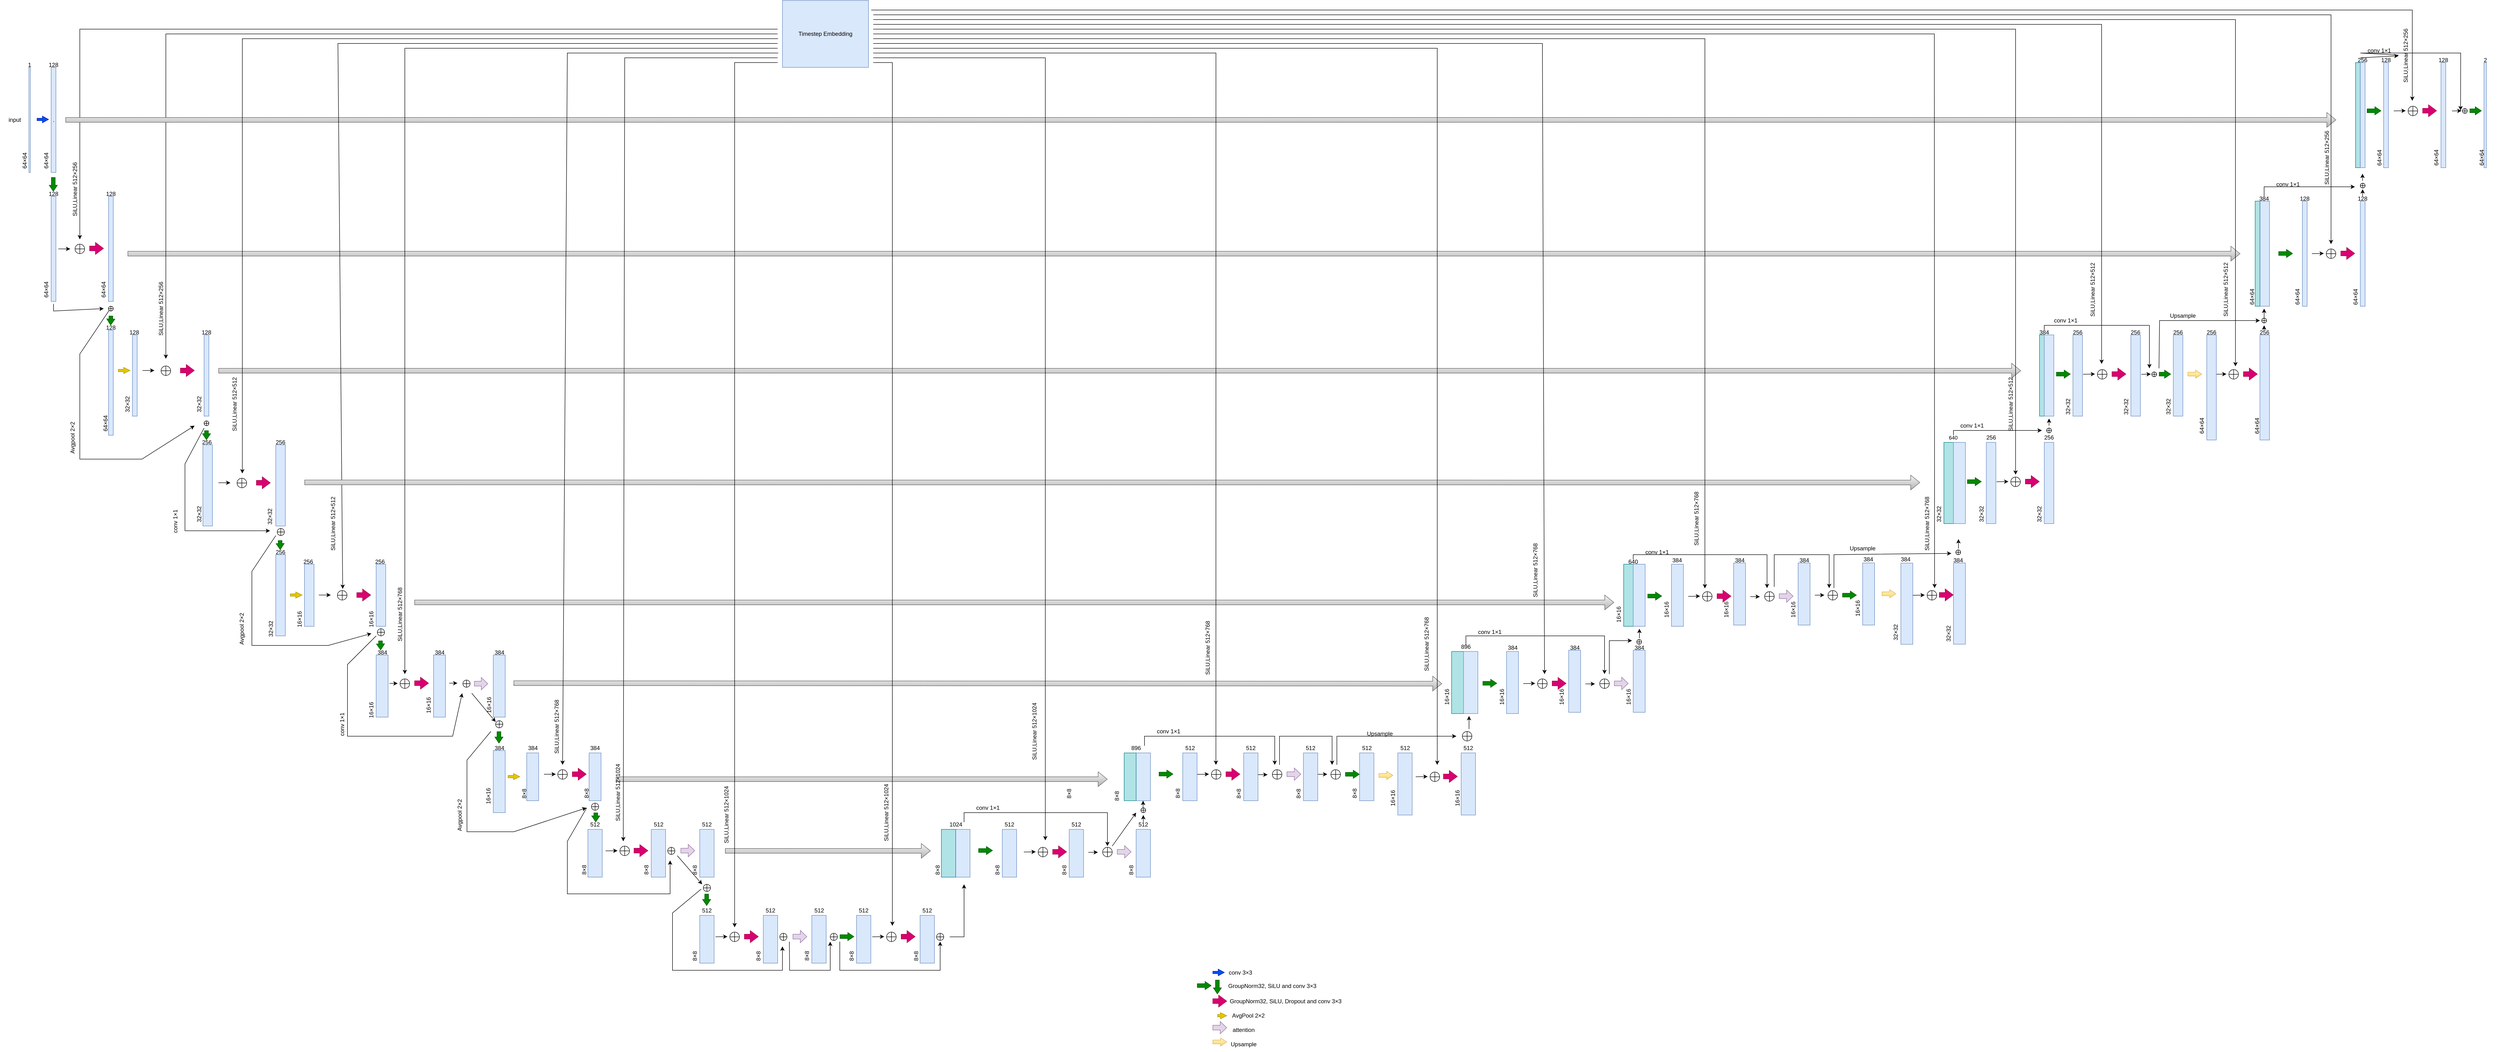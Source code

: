 <mxfile version="24.0.2" type="github">
  <diagram name="第 1 页" id="q3bWHm2L58lAG15mkt4E">
    <mxGraphModel dx="1097" dy="599" grid="1" gridSize="10" guides="1" tooltips="1" connect="1" arrows="1" fold="1" page="1" pageScale="1" pageWidth="1920" pageHeight="1200" math="0" shadow="0">
      <root>
        <mxCell id="0" />
        <mxCell id="1" parent="0" />
        <mxCell id="F-AvcSZM3Icw-0o9ffVy-1" value="" style="rounded=0;whiteSpace=wrap;html=1;fillColor=#dae8fc;strokeColor=#6c8ebf;" parent="1" vertex="1">
          <mxGeometry x="163.5" y="150" width="3" height="220" as="geometry" />
        </mxCell>
        <mxCell id="F-AvcSZM3Icw-0o9ffVy-2" value="input" style="text;html=1;align=center;verticalAlign=middle;whiteSpace=wrap;rounded=0;rotation=0;" parent="1" vertex="1">
          <mxGeometry x="103.5" y="245" width="60" height="30" as="geometry" />
        </mxCell>
        <mxCell id="F-AvcSZM3Icw-0o9ffVy-3" value="." style="rounded=0;whiteSpace=wrap;html=1;fillColor=#dae8fc;strokeColor=#6c8ebf;movable=1;resizable=1;rotatable=1;deletable=1;editable=1;locked=0;connectable=1;" parent="1" vertex="1">
          <mxGeometry x="210" y="150" width="10" height="220" as="geometry" />
        </mxCell>
        <mxCell id="F-AvcSZM3Icw-0o9ffVy-6" value="64×64" style="text;html=1;align=center;verticalAlign=middle;whiteSpace=wrap;rounded=0;rotation=270;" parent="1" vertex="1">
          <mxGeometry x="125" y="330" width="60" height="30" as="geometry" />
        </mxCell>
        <mxCell id="F-AvcSZM3Icw-0o9ffVy-7" value="" style="rounded=0;whiteSpace=wrap;html=1;fillColor=#dae8fc;strokeColor=#6c8ebf;" parent="1" vertex="1">
          <mxGeometry x="210" y="420" width="10" height="220" as="geometry" />
        </mxCell>
        <mxCell id="F-AvcSZM3Icw-0o9ffVy-8" value="" style="shape=flexArrow;endArrow=classic;html=1;rounded=0;width=5;endSize=3.93;endWidth=8;fillColor=#0050ef;strokeColor=#001DBC;" parent="1" edge="1">
          <mxGeometry width="50" height="50" relative="1" as="geometry">
            <mxPoint x="180" y="259" as="sourcePoint" />
            <mxPoint x="205" y="259" as="targetPoint" />
          </mxGeometry>
        </mxCell>
        <mxCell id="F-AvcSZM3Icw-0o9ffVy-12" value="Timestep Embedding" style="text;html=1;align=center;verticalAlign=middle;whiteSpace=wrap;rounded=0;fillColor=#dae8fc;strokeColor=#6c8ebf;" parent="1" vertex="1">
          <mxGeometry x="1740" y="10" width="180" height="140" as="geometry" />
        </mxCell>
        <mxCell id="Vx3jgI6fcHf3V6xkGo4W-1" value="" style="shape=flexArrow;endArrow=classic;html=1;rounded=0;width=8;endSize=3.93;endWidth=8;fillColor=#008a00;strokeColor=#005700;" parent="1" edge="1">
          <mxGeometry width="50" height="50" relative="1" as="geometry">
            <mxPoint x="214.5" y="380" as="sourcePoint" />
            <mxPoint x="214.5" y="410" as="targetPoint" />
          </mxGeometry>
        </mxCell>
        <mxCell id="Vx3jgI6fcHf3V6xkGo4W-2" value="64×64" style="text;html=1;align=center;verticalAlign=middle;whiteSpace=wrap;rounded=0;rotation=270;" parent="1" vertex="1">
          <mxGeometry x="170" y="330" width="60" height="30" as="geometry" />
        </mxCell>
        <mxCell id="Vx3jgI6fcHf3V6xkGo4W-3" value="64×64" style="text;html=1;align=center;verticalAlign=middle;whiteSpace=wrap;rounded=0;rotation=270;" parent="1" vertex="1">
          <mxGeometry x="170" y="600" width="60" height="30" as="geometry" />
        </mxCell>
        <mxCell id="Vx3jgI6fcHf3V6xkGo4W-4" value="" style="shape=flexArrow;endArrow=classic;html=1;rounded=0;width=5;endSize=3.93;endWidth=8;fillColor=#0050ef;strokeColor=#001DBC;" parent="1" edge="1">
          <mxGeometry width="50" height="50" relative="1" as="geometry">
            <mxPoint x="2640" y="2044.5" as="sourcePoint" />
            <mxPoint x="2665" y="2044.5" as="targetPoint" />
          </mxGeometry>
        </mxCell>
        <mxCell id="Vx3jgI6fcHf3V6xkGo4W-5" value="conv 3×3&amp;nbsp;" style="text;html=1;align=center;verticalAlign=middle;whiteSpace=wrap;rounded=0;" parent="1" vertex="1">
          <mxGeometry x="2670" y="2030" width="60" height="30" as="geometry" />
        </mxCell>
        <mxCell id="Vx3jgI6fcHf3V6xkGo4W-7" value="GroupNorm32, SiLU and conv 3×3" style="text;html=1;align=center;verticalAlign=middle;whiteSpace=wrap;rounded=0;" parent="1" vertex="1">
          <mxGeometry x="2670" y="2055" width="190" height="35" as="geometry" />
        </mxCell>
        <mxCell id="Vx3jgI6fcHf3V6xkGo4W-9" value="" style="endArrow=classic;html=1;rounded=0;" parent="1" edge="1">
          <mxGeometry width="50" height="50" relative="1" as="geometry">
            <mxPoint x="1730" y="70" as="sourcePoint" />
            <mxPoint x="270" y="510" as="targetPoint" />
            <Array as="points">
              <mxPoint x="270" y="70" />
            </Array>
          </mxGeometry>
        </mxCell>
        <mxCell id="Vx3jgI6fcHf3V6xkGo4W-10" value="SiLU,Linear 512×256" style="text;html=1;align=center;verticalAlign=middle;whiteSpace=wrap;rounded=0;rotation=270;" parent="1" vertex="1">
          <mxGeometry x="200" y="390" width="120" height="30" as="geometry" />
        </mxCell>
        <mxCell id="Vx3jgI6fcHf3V6xkGo4W-13" value="" style="shape=orEllipse;perimeter=ellipsePerimeter;whiteSpace=wrap;html=1;backgroundOutline=1;" parent="1" vertex="1">
          <mxGeometry x="260" y="520" width="20" height="20" as="geometry" />
        </mxCell>
        <mxCell id="Vx3jgI6fcHf3V6xkGo4W-14" value="" style="endArrow=classic;html=1;rounded=0;" parent="1" edge="1">
          <mxGeometry width="50" height="50" relative="1" as="geometry">
            <mxPoint x="225" y="530" as="sourcePoint" />
            <mxPoint x="250" y="530" as="targetPoint" />
          </mxGeometry>
        </mxCell>
        <mxCell id="Vx3jgI6fcHf3V6xkGo4W-16" value="" style="shape=flexArrow;endArrow=classic;html=1;rounded=0;endWidth=14;endSize=5.27;fillColor=#d80073;strokeColor=#A50040;" parent="1" edge="1">
          <mxGeometry width="50" height="50" relative="1" as="geometry">
            <mxPoint x="290" y="529" as="sourcePoint" />
            <mxPoint x="320" y="529" as="targetPoint" />
          </mxGeometry>
        </mxCell>
        <mxCell id="Vx3jgI6fcHf3V6xkGo4W-17" value="" style="shape=flexArrow;endArrow=classic;html=1;rounded=0;endWidth=14;endSize=5.27;fillColor=#d80073;strokeColor=#A50040;" parent="1" edge="1">
          <mxGeometry width="50" height="50" relative="1" as="geometry">
            <mxPoint x="2640" y="2104.5" as="sourcePoint" />
            <mxPoint x="2670" y="2104.5" as="targetPoint" />
          </mxGeometry>
        </mxCell>
        <mxCell id="Vx3jgI6fcHf3V6xkGo4W-18" value="&lt;span style=&quot;text-align: center;&quot;&gt;GroupNorm32, SiLU, Dropout and conv 3×3&lt;/span&gt;" style="text;strokeColor=none;fillColor=none;align=left;verticalAlign=middle;spacingLeft=4;spacingRight=4;overflow=hidden;points=[[0,0.5],[1,0.5]];portConstraint=eastwest;rotatable=0;whiteSpace=wrap;html=1;" parent="1" vertex="1">
          <mxGeometry x="2670" y="2090" width="245" height="30" as="geometry" />
        </mxCell>
        <mxCell id="Vx3jgI6fcHf3V6xkGo4W-19" value="" style="rounded=0;whiteSpace=wrap;html=1;fillColor=#dae8fc;strokeColor=#6c8ebf;" parent="1" vertex="1">
          <mxGeometry x="330" y="420" width="10" height="220" as="geometry" />
        </mxCell>
        <mxCell id="Vx3jgI6fcHf3V6xkGo4W-20" value="64×64" style="text;html=1;align=center;verticalAlign=middle;whiteSpace=wrap;rounded=0;rotation=270;" parent="1" vertex="1">
          <mxGeometry x="290" y="600" width="60" height="30" as="geometry" />
        </mxCell>
        <mxCell id="Vx3jgI6fcHf3V6xkGo4W-22" value="" style="shape=flexArrow;endArrow=classic;html=1;rounded=0;width=8;endSize=3.93;endWidth=8;fillColor=#008a00;strokeColor=#005700;" parent="1" edge="1">
          <mxGeometry width="50" height="50" relative="1" as="geometry">
            <mxPoint x="335" y="670" as="sourcePoint" />
            <mxPoint x="334.52" y="690" as="targetPoint" />
          </mxGeometry>
        </mxCell>
        <mxCell id="Vx3jgI6fcHf3V6xkGo4W-23" value="" style="rounded=0;whiteSpace=wrap;html=1;fillColor=#dae8fc;strokeColor=#6c8ebf;" parent="1" vertex="1">
          <mxGeometry x="330" y="700" width="10" height="220" as="geometry" />
        </mxCell>
        <mxCell id="Vx3jgI6fcHf3V6xkGo4W-24" value="" style="shape=flexArrow;endArrow=classic;html=1;rounded=0;endWidth=7;endSize=4.07;fillColor=#e3c800;strokeColor=#B09500;width=5;" parent="1" edge="1">
          <mxGeometry width="50" height="50" relative="1" as="geometry">
            <mxPoint x="350" y="784.5" as="sourcePoint" />
            <mxPoint x="375.5" y="784.5" as="targetPoint" />
          </mxGeometry>
        </mxCell>
        <mxCell id="Vx3jgI6fcHf3V6xkGo4W-25" value="" style="rounded=0;whiteSpace=wrap;html=1;fillColor=#dae8fc;strokeColor=#6c8ebf;" parent="1" vertex="1">
          <mxGeometry x="380" y="710" width="10" height="170" as="geometry" />
        </mxCell>
        <mxCell id="Vx3jgI6fcHf3V6xkGo4W-27" value="" style="shape=flexArrow;endArrow=classic;html=1;rounded=0;endWidth=7;endSize=4.07;fillColor=#e3c800;strokeColor=#B09500;width=5;entryX=0;entryY=0.5;entryDx=0;entryDy=0;" parent="1" target="Vx3jgI6fcHf3V6xkGo4W-29" edge="1">
          <mxGeometry width="50" height="50" relative="1" as="geometry">
            <mxPoint x="2650" y="2135" as="sourcePoint" />
            <mxPoint x="2650" y="2145" as="targetPoint" />
          </mxGeometry>
        </mxCell>
        <mxCell id="Vx3jgI6fcHf3V6xkGo4W-28" value="64×64" style="text;html=1;align=center;verticalAlign=middle;whiteSpace=wrap;rounded=0;rotation=270;" parent="1" vertex="1">
          <mxGeometry x="294" y="880" width="60" height="30" as="geometry" />
        </mxCell>
        <mxCell id="Vx3jgI6fcHf3V6xkGo4W-29" value="AvgPool 2×2" style="text;html=1;align=center;verticalAlign=middle;whiteSpace=wrap;rounded=0;" parent="1" vertex="1">
          <mxGeometry x="2670" y="2120" width="90" height="30" as="geometry" />
        </mxCell>
        <mxCell id="Vx3jgI6fcHf3V6xkGo4W-30" value="32×32" style="text;html=1;align=center;verticalAlign=middle;whiteSpace=wrap;rounded=0;rotation=270;" parent="1" vertex="1">
          <mxGeometry x="340" y="840" width="60" height="30" as="geometry" />
        </mxCell>
        <mxCell id="Vx3jgI6fcHf3V6xkGo4W-31" value="" style="rounded=0;whiteSpace=wrap;html=1;fillColor=#dae8fc;strokeColor=#6c8ebf;" parent="1" vertex="1">
          <mxGeometry x="530" y="710" width="10" height="170" as="geometry" />
        </mxCell>
        <mxCell id="pJ0NSNoP0CJxz0oiVvN3-4" value="" style="shape=flexArrow;endArrow=classic;html=1;rounded=0;width=8;endSize=3.93;endWidth=8;fillColor=#008a00;strokeColor=#005700;" parent="1" edge="1">
          <mxGeometry width="50" height="50" relative="1" as="geometry">
            <mxPoint x="2650" y="2060" as="sourcePoint" />
            <mxPoint x="2650" y="2090" as="targetPoint" />
          </mxGeometry>
        </mxCell>
        <mxCell id="pJ0NSNoP0CJxz0oiVvN3-5" value="" style="shape=flexArrow;endArrow=classic;html=1;rounded=0;fillColor=#f5f5f5;gradientColor=#b3b3b3;strokeColor=#666666;" parent="1" edge="1">
          <mxGeometry width="50" height="50" relative="1" as="geometry">
            <mxPoint x="370" y="540" as="sourcePoint" />
            <mxPoint x="4790" y="540" as="targetPoint" />
          </mxGeometry>
        </mxCell>
        <mxCell id="pJ0NSNoP0CJxz0oiVvN3-6" value="" style="endArrow=classic;html=1;rounded=0;" parent="1" edge="1">
          <mxGeometry width="50" height="50" relative="1" as="geometry">
            <mxPoint x="1730" y="80" as="sourcePoint" />
            <mxPoint x="450" y="760" as="targetPoint" />
            <Array as="points">
              <mxPoint x="450" y="80" />
            </Array>
          </mxGeometry>
        </mxCell>
        <mxCell id="pJ0NSNoP0CJxz0oiVvN3-7" value="" style="shape=orEllipse;perimeter=ellipsePerimeter;whiteSpace=wrap;html=1;backgroundOutline=1;" parent="1" vertex="1">
          <mxGeometry x="440" y="775" width="20" height="20" as="geometry" />
        </mxCell>
        <mxCell id="pJ0NSNoP0CJxz0oiVvN3-9" value="" style="endArrow=classic;html=1;rounded=0;" parent="1" edge="1">
          <mxGeometry width="50" height="50" relative="1" as="geometry">
            <mxPoint x="401" y="784.5" as="sourcePoint" />
            <mxPoint x="426" y="784.5" as="targetPoint" />
          </mxGeometry>
        </mxCell>
        <mxCell id="pJ0NSNoP0CJxz0oiVvN3-12" value="SiLU,Linear 512×256" style="text;html=1;align=center;verticalAlign=middle;whiteSpace=wrap;rounded=0;rotation=270;" parent="1" vertex="1">
          <mxGeometry x="380" y="640" width="120" height="30" as="geometry" />
        </mxCell>
        <mxCell id="pJ0NSNoP0CJxz0oiVvN3-14" value="" style="shape=flexArrow;endArrow=classic;html=1;rounded=0;endWidth=14;endSize=5.27;fillColor=#d80073;strokeColor=#A50040;" parent="1" edge="1">
          <mxGeometry width="50" height="50" relative="1" as="geometry">
            <mxPoint x="480" y="784.5" as="sourcePoint" />
            <mxPoint x="510" y="784.5" as="targetPoint" />
          </mxGeometry>
        </mxCell>
        <mxCell id="pJ0NSNoP0CJxz0oiVvN3-15" value="1" style="text;html=1;align=center;verticalAlign=middle;whiteSpace=wrap;rounded=0;" parent="1" vertex="1">
          <mxGeometry x="135" y="130" width="60" height="30" as="geometry" />
        </mxCell>
        <mxCell id="pJ0NSNoP0CJxz0oiVvN3-16" value="128" style="text;html=1;align=center;verticalAlign=middle;whiteSpace=wrap;rounded=0;" parent="1" vertex="1">
          <mxGeometry x="185" y="130" width="60" height="30" as="geometry" />
        </mxCell>
        <mxCell id="pJ0NSNoP0CJxz0oiVvN3-17" value="128" style="text;html=1;align=center;verticalAlign=middle;whiteSpace=wrap;rounded=0;" parent="1" vertex="1">
          <mxGeometry x="185" y="400" width="60" height="30" as="geometry" />
        </mxCell>
        <mxCell id="pJ0NSNoP0CJxz0oiVvN3-18" value="128" style="text;html=1;align=center;verticalAlign=middle;whiteSpace=wrap;rounded=0;" parent="1" vertex="1">
          <mxGeometry x="305" y="400" width="60" height="30" as="geometry" />
        </mxCell>
        <mxCell id="pJ0NSNoP0CJxz0oiVvN3-19" value="128" style="text;html=1;align=center;verticalAlign=middle;whiteSpace=wrap;rounded=0;" parent="1" vertex="1">
          <mxGeometry x="305" y="680" width="60" height="30" as="geometry" />
        </mxCell>
        <mxCell id="pJ0NSNoP0CJxz0oiVvN3-21" value="128" style="text;html=1;align=center;verticalAlign=middle;whiteSpace=wrap;rounded=0;" parent="1" vertex="1">
          <mxGeometry x="354" y="690" width="60" height="30" as="geometry" />
        </mxCell>
        <mxCell id="pJ0NSNoP0CJxz0oiVvN3-22" value="128" style="text;html=1;align=center;verticalAlign=middle;whiteSpace=wrap;rounded=0;" parent="1" vertex="1">
          <mxGeometry x="505" y="690" width="60" height="30" as="geometry" />
        </mxCell>
        <mxCell id="pJ0NSNoP0CJxz0oiVvN3-23" value="32×32" style="text;html=1;align=center;verticalAlign=middle;whiteSpace=wrap;rounded=0;rotation=270;" parent="1" vertex="1">
          <mxGeometry x="490" y="840" width="60" height="30" as="geometry" />
        </mxCell>
        <mxCell id="pJ0NSNoP0CJxz0oiVvN3-24" value="" style="shape=flexArrow;endArrow=classic;html=1;rounded=0;fillColor=#f5f5f5;gradientColor=#b3b3b3;strokeColor=#666666;" parent="1" edge="1">
          <mxGeometry width="50" height="50" relative="1" as="geometry">
            <mxPoint x="560" y="785" as="sourcePoint" />
            <mxPoint x="4331.231" y="785" as="targetPoint" />
          </mxGeometry>
        </mxCell>
        <mxCell id="pJ0NSNoP0CJxz0oiVvN3-26" value="" style="rounded=0;whiteSpace=wrap;html=1;fillColor=#dae8fc;strokeColor=#6c8ebf;" parent="1" vertex="1">
          <mxGeometry x="527.5" y="940" width="20" height="170" as="geometry" />
        </mxCell>
        <mxCell id="pJ0NSNoP0CJxz0oiVvN3-27" value="32×32" style="text;html=1;align=center;verticalAlign=middle;whiteSpace=wrap;rounded=0;rotation=270;" parent="1" vertex="1">
          <mxGeometry x="490" y="1070" width="60" height="30" as="geometry" />
        </mxCell>
        <mxCell id="pJ0NSNoP0CJxz0oiVvN3-28" value="256" style="text;html=1;align=center;verticalAlign=middle;whiteSpace=wrap;rounded=0;" parent="1" vertex="1">
          <mxGeometry x="505.5" y="920" width="60" height="30" as="geometry" />
        </mxCell>
        <mxCell id="pJ0NSNoP0CJxz0oiVvN3-29" value="" style="rounded=0;whiteSpace=wrap;html=1;fillColor=#dae8fc;strokeColor=#6c8ebf;" parent="1" vertex="1">
          <mxGeometry x="680" y="940" width="20" height="170" as="geometry" />
        </mxCell>
        <mxCell id="pJ0NSNoP0CJxz0oiVvN3-30" value="32×32" style="text;html=1;align=center;verticalAlign=middle;whiteSpace=wrap;rounded=0;rotation=270;" parent="1" vertex="1">
          <mxGeometry x="638" y="1075" width="60" height="30" as="geometry" />
        </mxCell>
        <mxCell id="pJ0NSNoP0CJxz0oiVvN3-31" value="" style="rounded=0;whiteSpace=wrap;html=1;fillColor=#dae8fc;strokeColor=#6c8ebf;" parent="1" vertex="1">
          <mxGeometry x="680" y="1170" width="20" height="170" as="geometry" />
        </mxCell>
        <mxCell id="pJ0NSNoP0CJxz0oiVvN3-32" value="32×32" style="text;html=1;align=center;verticalAlign=middle;whiteSpace=wrap;rounded=0;rotation=270;" parent="1" vertex="1">
          <mxGeometry x="640" y="1310" width="60" height="30" as="geometry" />
        </mxCell>
        <mxCell id="pJ0NSNoP0CJxz0oiVvN3-33" value="256" style="text;html=1;align=center;verticalAlign=middle;whiteSpace=wrap;rounded=0;" parent="1" vertex="1">
          <mxGeometry x="660" y="920" width="60" height="30" as="geometry" />
        </mxCell>
        <mxCell id="pJ0NSNoP0CJxz0oiVvN3-34" value="256" style="text;html=1;align=center;verticalAlign=middle;whiteSpace=wrap;rounded=0;" parent="1" vertex="1">
          <mxGeometry x="660" y="1150" width="60" height="30" as="geometry" />
        </mxCell>
        <mxCell id="pJ0NSNoP0CJxz0oiVvN3-37" value="" style="shape=flexArrow;endArrow=classic;html=1;rounded=0;fillColor=#f5f5f5;gradientColor=#b3b3b3;strokeColor=#666666;" parent="1" edge="1">
          <mxGeometry width="50" height="50" relative="1" as="geometry">
            <mxPoint x="240" y="260" as="sourcePoint" />
            <mxPoint x="4990.667" y="260" as="targetPoint" />
          </mxGeometry>
        </mxCell>
        <mxCell id="pJ0NSNoP0CJxz0oiVvN3-38" style="edgeStyle=orthogonalEdgeStyle;rounded=0;orthogonalLoop=1;jettySize=auto;html=1;exitX=0.5;exitY=1;exitDx=0;exitDy=0;" parent="1" source="pJ0NSNoP0CJxz0oiVvN3-34" target="pJ0NSNoP0CJxz0oiVvN3-34" edge="1">
          <mxGeometry relative="1" as="geometry" />
        </mxCell>
        <mxCell id="pJ0NSNoP0CJxz0oiVvN3-39" value="" style="endArrow=classic;html=1;rounded=0;" parent="1" edge="1">
          <mxGeometry width="50" height="50" relative="1" as="geometry">
            <mxPoint x="1730.762" y="90" as="sourcePoint" />
            <mxPoint x="610" y="1000" as="targetPoint" />
            <Array as="points">
              <mxPoint x="610" y="90" />
            </Array>
          </mxGeometry>
        </mxCell>
        <mxCell id="pJ0NSNoP0CJxz0oiVvN3-40" value="" style="shape=orEllipse;perimeter=ellipsePerimeter;whiteSpace=wrap;html=1;backgroundOutline=1;" parent="1" vertex="1">
          <mxGeometry x="599" y="1010" width="20" height="20" as="geometry" />
        </mxCell>
        <mxCell id="pJ0NSNoP0CJxz0oiVvN3-41" value="" style="endArrow=classic;html=1;rounded=0;" parent="1" edge="1">
          <mxGeometry width="50" height="50" relative="1" as="geometry">
            <mxPoint x="560" y="1019.5" as="sourcePoint" />
            <mxPoint x="585" y="1019.5" as="targetPoint" />
          </mxGeometry>
        </mxCell>
        <mxCell id="pJ0NSNoP0CJxz0oiVvN3-42" value="" style="shape=flexArrow;endArrow=classic;html=1;rounded=0;endWidth=14;endSize=5.27;fillColor=#d80073;strokeColor=#A50040;" parent="1" edge="1">
          <mxGeometry width="50" height="50" relative="1" as="geometry">
            <mxPoint x="639" y="1019.5" as="sourcePoint" />
            <mxPoint x="669" y="1019.5" as="targetPoint" />
          </mxGeometry>
        </mxCell>
        <mxCell id="pJ0NSNoP0CJxz0oiVvN3-43" value="" style="shape=flexArrow;endArrow=classic;html=1;rounded=0;width=8;endSize=3.93;endWidth=8;fillColor=#008a00;strokeColor=#005700;" parent="1" edge="1">
          <mxGeometry width="50" height="50" relative="1" as="geometry">
            <mxPoint x="689" y="1140" as="sourcePoint" />
            <mxPoint x="689.38" y="1160" as="targetPoint" />
          </mxGeometry>
        </mxCell>
        <mxCell id="pJ0NSNoP0CJxz0oiVvN3-44" value="" style="shape=flexArrow;endArrow=classic;html=1;rounded=0;endWidth=7;endSize=4.07;fillColor=#e3c800;strokeColor=#B09500;width=5;" parent="1" edge="1">
          <mxGeometry width="50" height="50" relative="1" as="geometry">
            <mxPoint x="710" y="1254.5" as="sourcePoint" />
            <mxPoint x="735.5" y="1254.5" as="targetPoint" />
          </mxGeometry>
        </mxCell>
        <mxCell id="pJ0NSNoP0CJxz0oiVvN3-45" value="" style="rounded=0;whiteSpace=wrap;html=1;fillColor=#dae8fc;strokeColor=#6c8ebf;" parent="1" vertex="1">
          <mxGeometry x="740" y="1190" width="20" height="130" as="geometry" />
        </mxCell>
        <mxCell id="pJ0NSNoP0CJxz0oiVvN3-46" value="16×16" style="text;html=1;align=center;verticalAlign=middle;whiteSpace=wrap;rounded=0;rotation=270;" parent="1" vertex="1">
          <mxGeometry x="700" y="1290" width="60" height="30" as="geometry" />
        </mxCell>
        <mxCell id="pJ0NSNoP0CJxz0oiVvN3-47" style="edgeStyle=orthogonalEdgeStyle;rounded=0;orthogonalLoop=1;jettySize=auto;html=1;exitX=0.5;exitY=1;exitDx=0;exitDy=0;" parent="1" edge="1">
          <mxGeometry relative="1" as="geometry">
            <mxPoint x="750" y="1180" as="sourcePoint" />
            <mxPoint x="750" y="1180" as="targetPoint" />
          </mxGeometry>
        </mxCell>
        <mxCell id="pJ0NSNoP0CJxz0oiVvN3-48" value="" style="shape=orEllipse;perimeter=ellipsePerimeter;whiteSpace=wrap;html=1;backgroundOutline=1;" parent="1" vertex="1">
          <mxGeometry x="809" y="1245" width="20" height="20" as="geometry" />
        </mxCell>
        <mxCell id="pJ0NSNoP0CJxz0oiVvN3-49" value="" style="endArrow=classic;html=1;rounded=0;" parent="1" edge="1">
          <mxGeometry width="50" height="50" relative="1" as="geometry">
            <mxPoint x="770" y="1254.5" as="sourcePoint" />
            <mxPoint x="795" y="1254.5" as="targetPoint" />
          </mxGeometry>
        </mxCell>
        <mxCell id="pJ0NSNoP0CJxz0oiVvN3-50" value="" style="shape=flexArrow;endArrow=classic;html=1;rounded=0;endWidth=14;endSize=5.27;fillColor=#d80073;strokeColor=#A50040;" parent="1" edge="1">
          <mxGeometry width="50" height="50" relative="1" as="geometry">
            <mxPoint x="849" y="1254.5" as="sourcePoint" />
            <mxPoint x="879" y="1254.5" as="targetPoint" />
          </mxGeometry>
        </mxCell>
        <mxCell id="pJ0NSNoP0CJxz0oiVvN3-51" value="256" style="text;html=1;align=center;verticalAlign=middle;whiteSpace=wrap;rounded=0;" parent="1" vertex="1">
          <mxGeometry x="718" y="1170" width="60" height="30" as="geometry" />
        </mxCell>
        <mxCell id="pJ0NSNoP0CJxz0oiVvN3-52" value="" style="rounded=0;whiteSpace=wrap;html=1;fillColor=#dae8fc;strokeColor=#6c8ebf;" parent="1" vertex="1">
          <mxGeometry x="890" y="1190" width="20" height="130" as="geometry" />
        </mxCell>
        <mxCell id="pJ0NSNoP0CJxz0oiVvN3-53" value="" style="endArrow=classic;html=1;rounded=0;" parent="1" edge="1">
          <mxGeometry width="50" height="50" relative="1" as="geometry">
            <mxPoint x="1730" y="100" as="sourcePoint" />
            <mxPoint x="820" y="1241.6" as="targetPoint" />
            <Array as="points">
              <mxPoint x="810" y="100" />
            </Array>
          </mxGeometry>
        </mxCell>
        <mxCell id="pJ0NSNoP0CJxz0oiVvN3-54" value="256" style="text;html=1;align=center;verticalAlign=middle;whiteSpace=wrap;rounded=0;" parent="1" vertex="1">
          <mxGeometry x="868" y="1170" width="60" height="30" as="geometry" />
        </mxCell>
        <mxCell id="pJ0NSNoP0CJxz0oiVvN3-55" value="" style="shape=flexArrow;endArrow=classic;html=1;rounded=0;width=8;endSize=3.93;endWidth=8;fillColor=#008a00;strokeColor=#005700;" parent="1" edge="1">
          <mxGeometry width="50" height="50" relative="1" as="geometry">
            <mxPoint x="899" y="1350" as="sourcePoint" />
            <mxPoint x="899.38" y="1370" as="targetPoint" />
          </mxGeometry>
        </mxCell>
        <mxCell id="pJ0NSNoP0CJxz0oiVvN3-56" value="16×16" style="text;html=1;align=center;verticalAlign=middle;whiteSpace=wrap;rounded=0;rotation=270;" parent="1" vertex="1">
          <mxGeometry x="850" y="1290" width="60" height="30" as="geometry" />
        </mxCell>
        <mxCell id="pJ0NSNoP0CJxz0oiVvN3-57" value="" style="rounded=0;whiteSpace=wrap;html=1;fillColor=#dae8fc;strokeColor=#6c8ebf;" parent="1" vertex="1">
          <mxGeometry x="890" y="1380" width="25" height="130" as="geometry" />
        </mxCell>
        <mxCell id="pJ0NSNoP0CJxz0oiVvN3-58" value="384" style="text;html=1;align=center;verticalAlign=middle;whiteSpace=wrap;rounded=0;" parent="1" vertex="1">
          <mxGeometry x="872.5" y="1360" width="60" height="30" as="geometry" />
        </mxCell>
        <mxCell id="pJ0NSNoP0CJxz0oiVvN3-59" value="16×16" style="text;html=1;align=center;verticalAlign=middle;whiteSpace=wrap;rounded=0;rotation=270;" parent="1" vertex="1">
          <mxGeometry x="850" y="1480" width="60" height="30" as="geometry" />
        </mxCell>
        <mxCell id="pJ0NSNoP0CJxz0oiVvN3-60" value="" style="rounded=0;whiteSpace=wrap;html=1;fillColor=#dae8fc;strokeColor=#6c8ebf;" parent="1" vertex="1">
          <mxGeometry x="1010" y="1380" width="25" height="130" as="geometry" />
        </mxCell>
        <mxCell id="pJ0NSNoP0CJxz0oiVvN3-61" value="16×16" style="text;html=1;align=center;verticalAlign=middle;whiteSpace=wrap;rounded=0;rotation=270;" parent="1" vertex="1">
          <mxGeometry x="970" y="1470" width="60" height="30" as="geometry" />
        </mxCell>
        <mxCell id="pJ0NSNoP0CJxz0oiVvN3-62" value="384" style="text;html=1;align=center;verticalAlign=middle;whiteSpace=wrap;rounded=0;" parent="1" vertex="1">
          <mxGeometry x="992.5" y="1360" width="60" height="30" as="geometry" />
        </mxCell>
        <mxCell id="pJ0NSNoP0CJxz0oiVvN3-63" value="" style="shape=orEllipse;perimeter=ellipsePerimeter;whiteSpace=wrap;html=1;backgroundOutline=1;" parent="1" vertex="1">
          <mxGeometry x="940" y="1430" width="20" height="20" as="geometry" />
        </mxCell>
        <mxCell id="pJ0NSNoP0CJxz0oiVvN3-64" value="" style="endArrow=classic;html=1;rounded=0;" parent="1" edge="1">
          <mxGeometry width="50" height="50" relative="1" as="geometry">
            <mxPoint x="918" y="1439.5" as="sourcePoint" />
            <mxPoint x="935" y="1439.5" as="targetPoint" />
          </mxGeometry>
        </mxCell>
        <mxCell id="pJ0NSNoP0CJxz0oiVvN3-65" value="" style="shape=flexArrow;endArrow=classic;html=1;rounded=0;endWidth=14;endSize=5.27;fillColor=#d80073;strokeColor=#A50040;" parent="1" edge="1">
          <mxGeometry width="50" height="50" relative="1" as="geometry">
            <mxPoint x="970" y="1438.95" as="sourcePoint" />
            <mxPoint x="1000" y="1438.95" as="targetPoint" />
          </mxGeometry>
        </mxCell>
        <mxCell id="pJ0NSNoP0CJxz0oiVvN3-67" value="" style="shape=flexArrow;endArrow=classic;html=1;rounded=0;endWidth=15;endSize=4.2;fillColor=#e1d5e7;strokeColor=#9673a6;" parent="1" edge="1">
          <mxGeometry width="50" height="50" relative="1" as="geometry">
            <mxPoint x="1095" y="1440" as="sourcePoint" />
            <mxPoint x="1124" y="1440" as="targetPoint" />
          </mxGeometry>
        </mxCell>
        <mxCell id="pJ0NSNoP0CJxz0oiVvN3-68" value="" style="shape=flexArrow;endArrow=classic;html=1;rounded=0;endWidth=15;endSize=4.2;fillColor=#e1d5e7;strokeColor=#9673a6;" parent="1" edge="1">
          <mxGeometry width="50" height="50" relative="1" as="geometry">
            <mxPoint x="2640" y="2160" as="sourcePoint" />
            <mxPoint x="2670" y="2160" as="targetPoint" />
          </mxGeometry>
        </mxCell>
        <mxCell id="pJ0NSNoP0CJxz0oiVvN3-69" value="attention" style="text;html=1;align=center;verticalAlign=middle;whiteSpace=wrap;rounded=0;" parent="1" vertex="1">
          <mxGeometry x="2675" y="2150" width="60" height="30" as="geometry" />
        </mxCell>
        <mxCell id="pJ0NSNoP0CJxz0oiVvN3-70" value="" style="rounded=0;whiteSpace=wrap;html=1;fillColor=#dae8fc;strokeColor=#6c8ebf;" parent="1" vertex="1">
          <mxGeometry x="1135" y="1380" width="25" height="130" as="geometry" />
        </mxCell>
        <mxCell id="pJ0NSNoP0CJxz0oiVvN3-71" value="16×16" style="text;html=1;align=center;verticalAlign=middle;whiteSpace=wrap;rounded=0;rotation=270;" parent="1" vertex="1">
          <mxGeometry x="1096.5" y="1470" width="60" height="30" as="geometry" />
        </mxCell>
        <mxCell id="pJ0NSNoP0CJxz0oiVvN3-72" value="384" style="text;html=1;align=center;verticalAlign=middle;whiteSpace=wrap;rounded=0;" parent="1" vertex="1">
          <mxGeometry x="1117.5" y="1360" width="60" height="30" as="geometry" />
        </mxCell>
        <mxCell id="pJ0NSNoP0CJxz0oiVvN3-73" value="" style="shape=flexArrow;endArrow=classic;html=1;rounded=0;width=8;endSize=3.93;endWidth=8;fillColor=#008a00;strokeColor=#005700;" parent="1" edge="1">
          <mxGeometry width="50" height="50" relative="1" as="geometry">
            <mxPoint x="1146.88" y="1540" as="sourcePoint" />
            <mxPoint x="1146.88" y="1565" as="targetPoint" />
          </mxGeometry>
        </mxCell>
        <mxCell id="pJ0NSNoP0CJxz0oiVvN3-74" value="" style="rounded=0;whiteSpace=wrap;html=1;fillColor=#dae8fc;strokeColor=#6c8ebf;" parent="1" vertex="1">
          <mxGeometry x="1135" y="1580" width="25" height="130" as="geometry" />
        </mxCell>
        <mxCell id="pJ0NSNoP0CJxz0oiVvN3-75" value="384" style="text;html=1;align=center;verticalAlign=middle;whiteSpace=wrap;rounded=0;" parent="1" vertex="1">
          <mxGeometry x="1117.5" y="1560" width="60" height="30" as="geometry" />
        </mxCell>
        <mxCell id="pJ0NSNoP0CJxz0oiVvN3-76" value="16×16" style="text;html=1;align=center;verticalAlign=middle;whiteSpace=wrap;rounded=0;rotation=270;" parent="1" vertex="1">
          <mxGeometry x="1095" y="1660" width="60" height="30" as="geometry" />
        </mxCell>
        <mxCell id="pJ0NSNoP0CJxz0oiVvN3-77" value="" style="rounded=0;whiteSpace=wrap;html=1;fillColor=#dae8fc;strokeColor=#6c8ebf;" parent="1" vertex="1">
          <mxGeometry x="1335.5" y="1585" width="25" height="100" as="geometry" />
        </mxCell>
        <mxCell id="pJ0NSNoP0CJxz0oiVvN3-78" value="8×8" style="text;html=1;align=center;verticalAlign=middle;whiteSpace=wrap;rounded=0;rotation=270;" parent="1" vertex="1">
          <mxGeometry x="1300.5" y="1655" width="60" height="30" as="geometry" />
        </mxCell>
        <mxCell id="pJ0NSNoP0CJxz0oiVvN3-79" value="384" style="text;html=1;align=center;verticalAlign=middle;whiteSpace=wrap;rounded=0;" parent="1" vertex="1">
          <mxGeometry x="1318" y="1560" width="60" height="30" as="geometry" />
        </mxCell>
        <mxCell id="pJ0NSNoP0CJxz0oiVvN3-80" value="" style="shape=orEllipse;perimeter=ellipsePerimeter;whiteSpace=wrap;html=1;backgroundOutline=1;" parent="1" vertex="1">
          <mxGeometry x="1270" y="1620" width="20" height="20" as="geometry" />
        </mxCell>
        <mxCell id="pJ0NSNoP0CJxz0oiVvN3-81" value="" style="endArrow=classic;html=1;rounded=0;" parent="1" edge="1">
          <mxGeometry width="50" height="50" relative="1" as="geometry">
            <mxPoint x="1241" y="1629.6" as="sourcePoint" />
            <mxPoint x="1266" y="1629.6" as="targetPoint" />
          </mxGeometry>
        </mxCell>
        <mxCell id="pJ0NSNoP0CJxz0oiVvN3-82" value="" style="shape=flexArrow;endArrow=classic;html=1;rounded=0;endWidth=14;endSize=5.27;fillColor=#d80073;strokeColor=#A50040;" parent="1" edge="1">
          <mxGeometry width="50" height="50" relative="1" as="geometry">
            <mxPoint x="1300" y="1629.47" as="sourcePoint" />
            <mxPoint x="1330" y="1629.47" as="targetPoint" />
          </mxGeometry>
        </mxCell>
        <mxCell id="pJ0NSNoP0CJxz0oiVvN3-83" value="" style="shape=flexArrow;endArrow=classic;html=1;rounded=0;endWidth=15;endSize=4.2;fillColor=#e1d5e7;strokeColor=#9673a6;" parent="1" edge="1">
          <mxGeometry width="50" height="50" relative="1" as="geometry">
            <mxPoint x="1527" y="1789.44" as="sourcePoint" />
            <mxPoint x="1557" y="1789.44" as="targetPoint" />
          </mxGeometry>
        </mxCell>
        <mxCell id="pJ0NSNoP0CJxz0oiVvN3-84" value="" style="rounded=0;whiteSpace=wrap;html=1;fillColor=#dae8fc;strokeColor=#6c8ebf;" parent="1" vertex="1">
          <mxGeometry x="1333" y="1745" width="30" height="100" as="geometry" />
        </mxCell>
        <mxCell id="pJ0NSNoP0CJxz0oiVvN3-86" value="512" style="text;html=1;align=center;verticalAlign=middle;whiteSpace=wrap;rounded=0;" parent="1" vertex="1">
          <mxGeometry x="1318" y="1720" width="60" height="30" as="geometry" />
        </mxCell>
        <mxCell id="pJ0NSNoP0CJxz0oiVvN3-89" value="" style="rounded=0;whiteSpace=wrap;html=1;fillColor=#dae8fc;strokeColor=#6c8ebf;" parent="1" vertex="1">
          <mxGeometry x="1205" y="1585" width="25" height="100" as="geometry" />
        </mxCell>
        <mxCell id="pJ0NSNoP0CJxz0oiVvN3-90" value="384" style="text;html=1;align=center;verticalAlign=middle;whiteSpace=wrap;rounded=0;" parent="1" vertex="1">
          <mxGeometry x="1187.5" y="1560" width="60" height="30" as="geometry" />
        </mxCell>
        <mxCell id="pJ0NSNoP0CJxz0oiVvN3-91" value="8×8" style="text;html=1;align=center;verticalAlign=middle;whiteSpace=wrap;rounded=0;rotation=270;" parent="1" vertex="1">
          <mxGeometry x="1170" y="1655" width="60" height="30" as="geometry" />
        </mxCell>
        <mxCell id="pJ0NSNoP0CJxz0oiVvN3-92" value="" style="shape=flexArrow;endArrow=classic;html=1;rounded=0;endWidth=7;endSize=4.07;fillColor=#e3c800;strokeColor=#B09500;width=5;" parent="1" edge="1">
          <mxGeometry width="50" height="50" relative="1" as="geometry">
            <mxPoint x="1165.5" y="1634.6" as="sourcePoint" />
            <mxPoint x="1191" y="1634.6" as="targetPoint" />
          </mxGeometry>
        </mxCell>
        <mxCell id="pJ0NSNoP0CJxz0oiVvN3-94" value="8×8" style="text;html=1;align=center;verticalAlign=middle;whiteSpace=wrap;rounded=0;rotation=270;" parent="1" vertex="1">
          <mxGeometry x="1295.5" y="1815" width="60" height="30" as="geometry" />
        </mxCell>
        <mxCell id="pJ0NSNoP0CJxz0oiVvN3-95" value="" style="shape=flexArrow;endArrow=classic;html=1;rounded=0;width=8;endSize=3.93;endWidth=8;fillColor=#008a00;strokeColor=#005700;" parent="1" edge="1">
          <mxGeometry width="50" height="50" relative="1" as="geometry">
            <mxPoint x="1349.45" y="1710" as="sourcePoint" />
            <mxPoint x="1349.45" y="1730" as="targetPoint" />
          </mxGeometry>
        </mxCell>
        <mxCell id="pJ0NSNoP0CJxz0oiVvN3-99" value="" style="shape=orEllipse;perimeter=ellipsePerimeter;whiteSpace=wrap;html=1;backgroundOutline=1;" parent="1" vertex="1">
          <mxGeometry x="1400" y="1780" width="20" height="20" as="geometry" />
        </mxCell>
        <mxCell id="pJ0NSNoP0CJxz0oiVvN3-100" value="" style="endArrow=classic;html=1;rounded=0;" parent="1" edge="1">
          <mxGeometry width="50" height="50" relative="1" as="geometry">
            <mxPoint x="1370" y="1790" as="sourcePoint" />
            <mxPoint x="1395" y="1789.6" as="targetPoint" />
          </mxGeometry>
        </mxCell>
        <mxCell id="pJ0NSNoP0CJxz0oiVvN3-101" value="" style="shape=flexArrow;endArrow=classic;html=1;rounded=0;endWidth=14;endSize=5.27;fillColor=#d80073;strokeColor=#A50040;" parent="1" edge="1">
          <mxGeometry width="50" height="50" relative="1" as="geometry">
            <mxPoint x="1429" y="1789.5" as="sourcePoint" />
            <mxPoint x="1459" y="1789.5" as="targetPoint" />
          </mxGeometry>
        </mxCell>
        <mxCell id="pJ0NSNoP0CJxz0oiVvN3-102" value="" style="rounded=0;whiteSpace=wrap;html=1;fillColor=#dae8fc;strokeColor=#6c8ebf;" parent="1" vertex="1">
          <mxGeometry x="1465.5" y="1745" width="30" height="100" as="geometry" />
        </mxCell>
        <mxCell id="pJ0NSNoP0CJxz0oiVvN3-103" value="512" style="text;html=1;align=center;verticalAlign=middle;whiteSpace=wrap;rounded=0;" parent="1" vertex="1">
          <mxGeometry x="1450.5" y="1720" width="60" height="30" as="geometry" />
        </mxCell>
        <mxCell id="pJ0NSNoP0CJxz0oiVvN3-104" value="8×8" style="text;html=1;align=center;verticalAlign=middle;whiteSpace=wrap;rounded=0;rotation=270;" parent="1" vertex="1">
          <mxGeometry x="1425.5" y="1815" width="60" height="30" as="geometry" />
        </mxCell>
        <mxCell id="pJ0NSNoP0CJxz0oiVvN3-105" value="" style="rounded=0;whiteSpace=wrap;html=1;fillColor=#dae8fc;strokeColor=#6c8ebf;" parent="1" vertex="1">
          <mxGeometry x="1567" y="1745" width="30" height="100" as="geometry" />
        </mxCell>
        <mxCell id="pJ0NSNoP0CJxz0oiVvN3-106" value="512" style="text;html=1;align=center;verticalAlign=middle;whiteSpace=wrap;rounded=0;" parent="1" vertex="1">
          <mxGeometry x="1552" y="1720" width="60" height="30" as="geometry" />
        </mxCell>
        <mxCell id="pJ0NSNoP0CJxz0oiVvN3-107" value="8×8" style="text;html=1;align=center;verticalAlign=middle;whiteSpace=wrap;rounded=0;rotation=270;" parent="1" vertex="1">
          <mxGeometry x="1527" y="1815" width="60" height="30" as="geometry" />
        </mxCell>
        <mxCell id="pJ0NSNoP0CJxz0oiVvN3-108" value="" style="endArrow=classic;html=1;rounded=0;exitX=0;exitY=1;exitDx=0;exitDy=0;" parent="1" source="Vx3jgI6fcHf3V6xkGo4W-3" edge="1">
          <mxGeometry width="50" height="50" relative="1" as="geometry">
            <mxPoint x="180" y="654" as="sourcePoint" />
            <mxPoint x="320" y="655" as="targetPoint" />
            <Array as="points">
              <mxPoint x="215" y="660" />
            </Array>
          </mxGeometry>
        </mxCell>
        <mxCell id="pJ0NSNoP0CJxz0oiVvN3-109" value="" style="shape=orEllipse;perimeter=ellipsePerimeter;whiteSpace=wrap;html=1;backgroundOutline=1;" parent="1" vertex="1">
          <mxGeometry x="330" y="650" width="10" height="10" as="geometry" />
        </mxCell>
        <mxCell id="pJ0NSNoP0CJxz0oiVvN3-113" value="" style="shape=flexArrow;endArrow=classic;html=1;rounded=0;width=8;endSize=3.93;endWidth=8;fillColor=#008a00;strokeColor=#005700;" parent="1" edge="1">
          <mxGeometry width="50" height="50" relative="1" as="geometry">
            <mxPoint x="535" y="910" as="sourcePoint" />
            <mxPoint x="535" y="930" as="targetPoint" />
          </mxGeometry>
        </mxCell>
        <mxCell id="pJ0NSNoP0CJxz0oiVvN3-115" value="" style="shape=orEllipse;perimeter=ellipsePerimeter;whiteSpace=wrap;html=1;backgroundOutline=1;" parent="1" vertex="1">
          <mxGeometry x="530" y="890" width="10" height="10" as="geometry" />
        </mxCell>
        <mxCell id="kDRsv45b5G_kokKhSmgQ-1" value="" style="endArrow=classic;html=1;rounded=0;exitX=0;exitY=1;exitDx=0;exitDy=0;" parent="1" source="pJ0NSNoP0CJxz0oiVvN3-109" edge="1">
          <mxGeometry width="50" height="50" relative="1" as="geometry">
            <mxPoint x="320" y="670" as="sourcePoint" />
            <mxPoint x="510" y="900" as="targetPoint" />
            <Array as="points">
              <mxPoint x="270" y="750" />
              <mxPoint x="270" y="970" />
              <mxPoint x="400" y="970" />
            </Array>
          </mxGeometry>
        </mxCell>
        <mxCell id="kDRsv45b5G_kokKhSmgQ-2" value="Avgpool 2×2" style="text;html=1;align=center;verticalAlign=middle;whiteSpace=wrap;rounded=0;rotation=270;" parent="1" vertex="1">
          <mxGeometry x="210" y="910" width="90" height="30" as="geometry" />
        </mxCell>
        <mxCell id="kDRsv45b5G_kokKhSmgQ-3" value="" style="endArrow=none;html=1;rounded=0;" parent="1" edge="1">
          <mxGeometry width="50" height="50" relative="1" as="geometry">
            <mxPoint x="530" y="905" as="sourcePoint" />
            <mxPoint x="620" y="1120" as="targetPoint" />
            <Array as="points">
              <mxPoint x="490" y="980" />
              <mxPoint x="490" y="1120" />
            </Array>
          </mxGeometry>
        </mxCell>
        <mxCell id="kDRsv45b5G_kokKhSmgQ-4" value="" style="endArrow=classic;html=1;rounded=0;entryX=0;entryY=0.5;entryDx=0;entryDy=0;" parent="1" target="pJ0NSNoP0CJxz0oiVvN3-30" edge="1">
          <mxGeometry width="50" height="50" relative="1" as="geometry">
            <mxPoint x="620" y="1120" as="sourcePoint" />
            <mxPoint x="670" y="1140" as="targetPoint" />
          </mxGeometry>
        </mxCell>
        <mxCell id="kDRsv45b5G_kokKhSmgQ-5" value="" style="endArrow=classic;html=1;rounded=0;entryX=0;entryY=0.5;entryDx=0;entryDy=0;" parent="1" target="pJ0NSNoP0CJxz0oiVvN3-56" edge="1">
          <mxGeometry width="50" height="50" relative="1" as="geometry">
            <mxPoint x="680" y="1130" as="sourcePoint" />
            <mxPoint x="870" y="1360" as="targetPoint" />
            <Array as="points">
              <mxPoint x="630" y="1205" />
              <mxPoint x="630" y="1360" />
              <mxPoint x="790" y="1360" />
            </Array>
          </mxGeometry>
        </mxCell>
        <mxCell id="kDRsv45b5G_kokKhSmgQ-6" value="Avgpool 2×2" style="text;html=1;align=center;verticalAlign=middle;whiteSpace=wrap;rounded=0;rotation=270;" parent="1" vertex="1">
          <mxGeometry x="564" y="1310" width="90" height="30" as="geometry" />
        </mxCell>
        <mxCell id="kDRsv45b5G_kokKhSmgQ-7" value="" style="endArrow=classic;html=1;rounded=0;" parent="1" edge="1">
          <mxGeometry width="50" height="50" relative="1" as="geometry">
            <mxPoint x="890" y="1340" as="sourcePoint" />
            <mxPoint x="1070" y="1460" as="targetPoint" />
            <Array as="points">
              <mxPoint x="830" y="1400" />
              <mxPoint x="830" y="1550" />
              <mxPoint x="960" y="1550" />
              <mxPoint x="1050" y="1550" />
            </Array>
          </mxGeometry>
        </mxCell>
        <mxCell id="kDRsv45b5G_kokKhSmgQ-10" value="conv 1×1" style="text;html=1;align=center;verticalAlign=middle;whiteSpace=wrap;rounded=0;rotation=270;" parent="1" vertex="1">
          <mxGeometry x="440" y="1085" width="60" height="30" as="geometry" />
        </mxCell>
        <mxCell id="kDRsv45b5G_kokKhSmgQ-11" value="" style="shape=orEllipse;perimeter=ellipsePerimeter;whiteSpace=wrap;html=1;backgroundOutline=1;" parent="1" vertex="1">
          <mxGeometry x="683" y="1115" width="15" height="15" as="geometry" />
        </mxCell>
        <mxCell id="kDRsv45b5G_kokKhSmgQ-12" value="" style="shape=orEllipse;perimeter=ellipsePerimeter;whiteSpace=wrap;html=1;backgroundOutline=1;" parent="1" vertex="1">
          <mxGeometry x="892.5" y="1325" width="15" height="15" as="geometry" />
        </mxCell>
        <mxCell id="kDRsv45b5G_kokKhSmgQ-16" value="" style="shape=orEllipse;perimeter=ellipsePerimeter;whiteSpace=wrap;html=1;backgroundOutline=1;" parent="1" vertex="1">
          <mxGeometry x="1140" y="1517.5" width="15" height="15" as="geometry" />
        </mxCell>
        <mxCell id="kDRsv45b5G_kokKhSmgQ-19" value="conv 1×1" style="text;html=1;align=center;verticalAlign=middle;whiteSpace=wrap;rounded=0;rotation=270;" parent="1" vertex="1">
          <mxGeometry x="789" y="1510" width="60" height="30" as="geometry" />
        </mxCell>
        <mxCell id="kDRsv45b5G_kokKhSmgQ-42" value="" style="endArrow=classic;html=1;rounded=0;" parent="1" edge="1">
          <mxGeometry width="50" height="50" relative="1" as="geometry">
            <mxPoint x="1130" y="1540" as="sourcePoint" />
            <mxPoint x="1330" y="1700" as="targetPoint" />
            <Array as="points">
              <mxPoint x="1080" y="1600" />
              <mxPoint x="1080" y="1750" />
              <mxPoint x="1178" y="1750" />
            </Array>
          </mxGeometry>
        </mxCell>
        <mxCell id="kDRsv45b5G_kokKhSmgQ-43" value="" style="shape=orEllipse;perimeter=ellipsePerimeter;whiteSpace=wrap;html=1;backgroundOutline=1;" parent="1" vertex="1">
          <mxGeometry x="1340.5" y="1690" width="15" height="15" as="geometry" />
        </mxCell>
        <mxCell id="kDRsv45b5G_kokKhSmgQ-45" value="" style="endArrow=classic;html=1;rounded=0;exitX=0;exitY=0.5;exitDx=0;exitDy=0;" parent="1" source="pJ0NSNoP0CJxz0oiVvN3-78" edge="1">
          <mxGeometry width="50" height="50" relative="1" as="geometry">
            <mxPoint x="1350" y="1710" as="sourcePoint" />
            <mxPoint x="1505" y="1810" as="targetPoint" />
            <Array as="points">
              <mxPoint x="1290" y="1770" />
              <mxPoint x="1290" y="1880" />
              <mxPoint x="1505" y="1880" />
            </Array>
          </mxGeometry>
        </mxCell>
        <mxCell id="kDRsv45b5G_kokKhSmgQ-46" value="" style="shape=orEllipse;perimeter=ellipsePerimeter;whiteSpace=wrap;html=1;backgroundOutline=1;" parent="1" vertex="1">
          <mxGeometry x="1574.5" y="1860" width="15" height="15" as="geometry" />
        </mxCell>
        <mxCell id="kDRsv45b5G_kokKhSmgQ-49" value="" style="endArrow=classic;html=1;rounded=0;" parent="1" edge="1">
          <mxGeometry width="50" height="50" relative="1" as="geometry">
            <mxPoint x="1043" y="1438.95" as="sourcePoint" />
            <mxPoint x="1060" y="1438.95" as="targetPoint" />
          </mxGeometry>
        </mxCell>
        <mxCell id="kDRsv45b5G_kokKhSmgQ-50" value="" style="shape=orEllipse;perimeter=ellipsePerimeter;whiteSpace=wrap;html=1;backgroundOutline=1;" parent="1" vertex="1">
          <mxGeometry x="1071.5" y="1432.5" width="15" height="15" as="geometry" />
        </mxCell>
        <mxCell id="kDRsv45b5G_kokKhSmgQ-52" value="" style="endArrow=classic;html=1;rounded=0;" parent="1" edge="1">
          <mxGeometry width="50" height="50" relative="1" as="geometry">
            <mxPoint x="1090" y="1460" as="sourcePoint" />
            <mxPoint x="1140" y="1520" as="targetPoint" />
          </mxGeometry>
        </mxCell>
        <mxCell id="kDRsv45b5G_kokKhSmgQ-53" value="Avgpool 2×2" style="text;html=1;align=center;verticalAlign=middle;whiteSpace=wrap;rounded=0;rotation=270;" parent="1" vertex="1">
          <mxGeometry x="1020" y="1700" width="90" height="30" as="geometry" />
        </mxCell>
        <mxCell id="kDRsv45b5G_kokKhSmgQ-57" value="" style="shape=orEllipse;perimeter=ellipsePerimeter;whiteSpace=wrap;html=1;backgroundOutline=1;" parent="1" vertex="1">
          <mxGeometry x="1500" y="1782.5" width="15" height="15" as="geometry" />
        </mxCell>
        <mxCell id="kDRsv45b5G_kokKhSmgQ-58" value="" style="endArrow=classic;html=1;rounded=0;entryX=0;entryY=1;entryDx=0;entryDy=0;" parent="1" target="pJ0NSNoP0CJxz0oiVvN3-107" edge="1">
          <mxGeometry width="50" height="50" relative="1" as="geometry">
            <mxPoint x="1520" y="1800" as="sourcePoint" />
            <mxPoint x="1480" y="1640" as="targetPoint" />
          </mxGeometry>
        </mxCell>
        <mxCell id="kDRsv45b5G_kokKhSmgQ-62" value="" style="rounded=0;whiteSpace=wrap;html=1;fillColor=#dae8fc;strokeColor=#6c8ebf;" parent="1" vertex="1">
          <mxGeometry x="1567" y="1925" width="30" height="100" as="geometry" />
        </mxCell>
        <mxCell id="kDRsv45b5G_kokKhSmgQ-63" value="512" style="text;html=1;align=center;verticalAlign=middle;whiteSpace=wrap;rounded=0;" parent="1" vertex="1">
          <mxGeometry x="1552" y="1900" width="60" height="30" as="geometry" />
        </mxCell>
        <mxCell id="kDRsv45b5G_kokKhSmgQ-64" value="8×8" style="text;html=1;align=center;verticalAlign=middle;whiteSpace=wrap;rounded=0;rotation=270;" parent="1" vertex="1">
          <mxGeometry x="1527" y="1995" width="60" height="30" as="geometry" />
        </mxCell>
        <mxCell id="kDRsv45b5G_kokKhSmgQ-65" value="" style="shape=flexArrow;endArrow=classic;html=1;rounded=0;width=8;endSize=3.93;endWidth=8;fillColor=#008a00;strokeColor=#005700;" parent="1" edge="1">
          <mxGeometry width="50" height="50" relative="1" as="geometry">
            <mxPoint x="1581.47" y="1880" as="sourcePoint" />
            <mxPoint x="1581.47" y="1905" as="targetPoint" />
          </mxGeometry>
        </mxCell>
        <mxCell id="kDRsv45b5G_kokKhSmgQ-67" value="" style="endArrow=classic;html=1;rounded=0;" parent="1" edge="1">
          <mxGeometry width="50" height="50" relative="1" as="geometry">
            <mxPoint x="1570" y="1870" as="sourcePoint" />
            <mxPoint x="1740" y="1990" as="targetPoint" />
            <Array as="points">
              <mxPoint x="1510" y="1920" />
              <mxPoint x="1510" y="2040" />
              <mxPoint x="1740" y="2040" />
            </Array>
          </mxGeometry>
        </mxCell>
        <mxCell id="kDRsv45b5G_kokKhSmgQ-68" value="" style="shape=orEllipse;perimeter=ellipsePerimeter;whiteSpace=wrap;html=1;backgroundOutline=1;" parent="1" vertex="1">
          <mxGeometry x="1630" y="1960" width="20" height="20" as="geometry" />
        </mxCell>
        <mxCell id="kDRsv45b5G_kokKhSmgQ-69" value="" style="endArrow=classic;html=1;rounded=0;" parent="1" edge="1">
          <mxGeometry width="50" height="50" relative="1" as="geometry">
            <mxPoint x="1600" y="1969.87" as="sourcePoint" />
            <mxPoint x="1625" y="1969.47" as="targetPoint" />
          </mxGeometry>
        </mxCell>
        <mxCell id="kDRsv45b5G_kokKhSmgQ-70" value="" style="shape=flexArrow;endArrow=classic;html=1;rounded=0;endWidth=14;endSize=5.27;fillColor=#d80073;strokeColor=#A50040;" parent="1" edge="1">
          <mxGeometry width="50" height="50" relative="1" as="geometry">
            <mxPoint x="1660" y="1969.47" as="sourcePoint" />
            <mxPoint x="1690" y="1969.47" as="targetPoint" />
          </mxGeometry>
        </mxCell>
        <mxCell id="kDRsv45b5G_kokKhSmgQ-78" value="" style="shape=flexArrow;endArrow=classic;html=1;rounded=0;endWidth=15;endSize=4.2;fillColor=#e1d5e7;strokeColor=#9673a6;" parent="1" edge="1">
          <mxGeometry width="50" height="50" relative="1" as="geometry">
            <mxPoint x="1761.5" y="1969.44" as="sourcePoint" />
            <mxPoint x="1791.5" y="1969.44" as="targetPoint" />
          </mxGeometry>
        </mxCell>
        <mxCell id="kDRsv45b5G_kokKhSmgQ-79" value="" style="rounded=0;whiteSpace=wrap;html=1;fillColor=#dae8fc;strokeColor=#6c8ebf;" parent="1" vertex="1">
          <mxGeometry x="1700" y="1925" width="30" height="100" as="geometry" />
        </mxCell>
        <mxCell id="kDRsv45b5G_kokKhSmgQ-80" value="512" style="text;html=1;align=center;verticalAlign=middle;whiteSpace=wrap;rounded=0;" parent="1" vertex="1">
          <mxGeometry x="1685" y="1900" width="60" height="30" as="geometry" />
        </mxCell>
        <mxCell id="kDRsv45b5G_kokKhSmgQ-81" value="8×8" style="text;html=1;align=center;verticalAlign=middle;whiteSpace=wrap;rounded=0;rotation=270;" parent="1" vertex="1">
          <mxGeometry x="1660" y="1995" width="60" height="30" as="geometry" />
        </mxCell>
        <mxCell id="kDRsv45b5G_kokKhSmgQ-82" value="" style="rounded=0;whiteSpace=wrap;html=1;fillColor=#dae8fc;strokeColor=#6c8ebf;" parent="1" vertex="1">
          <mxGeometry x="1801.5" y="1925" width="30" height="100" as="geometry" />
        </mxCell>
        <mxCell id="kDRsv45b5G_kokKhSmgQ-83" value="512" style="text;html=1;align=center;verticalAlign=middle;whiteSpace=wrap;rounded=0;" parent="1" vertex="1">
          <mxGeometry x="1786.5" y="1900" width="60" height="30" as="geometry" />
        </mxCell>
        <mxCell id="kDRsv45b5G_kokKhSmgQ-84" value="8×8" style="text;html=1;align=center;verticalAlign=middle;whiteSpace=wrap;rounded=0;rotation=270;" parent="1" vertex="1">
          <mxGeometry x="1761.5" y="1995" width="60" height="30" as="geometry" />
        </mxCell>
        <mxCell id="kDRsv45b5G_kokKhSmgQ-85" value="" style="shape=orEllipse;perimeter=ellipsePerimeter;whiteSpace=wrap;html=1;backgroundOutline=1;" parent="1" vertex="1">
          <mxGeometry x="1734.5" y="1962.5" width="15" height="15" as="geometry" />
        </mxCell>
        <mxCell id="kDRsv45b5G_kokKhSmgQ-86" value="" style="endArrow=classic;html=1;rounded=0;" parent="1" edge="1">
          <mxGeometry width="50" height="50" relative="1" as="geometry">
            <mxPoint x="1754.5" y="1980" as="sourcePoint" />
            <mxPoint x="1840" y="1980" as="targetPoint" />
            <Array as="points">
              <mxPoint x="1755" y="2040" />
              <mxPoint x="1840" y="2040" />
            </Array>
          </mxGeometry>
        </mxCell>
        <mxCell id="kDRsv45b5G_kokKhSmgQ-87" value="" style="shape=orEllipse;perimeter=ellipsePerimeter;whiteSpace=wrap;html=1;backgroundOutline=1;" parent="1" vertex="1">
          <mxGeometry x="1840" y="1962.5" width="15" height="15" as="geometry" />
        </mxCell>
        <mxCell id="kDRsv45b5G_kokKhSmgQ-89" value="" style="shape=flexArrow;endArrow=classic;html=1;rounded=0;width=8;endSize=3.93;endWidth=8;fillColor=#008a00;strokeColor=#005700;" parent="1" edge="1">
          <mxGeometry width="50" height="50" relative="1" as="geometry">
            <mxPoint x="1860" y="1969.47" as="sourcePoint" />
            <mxPoint x="1890" y="1969.47" as="targetPoint" />
          </mxGeometry>
        </mxCell>
        <mxCell id="kDRsv45b5G_kokKhSmgQ-90" value="" style="endArrow=classic;html=1;rounded=0;" parent="1" edge="1">
          <mxGeometry width="50" height="50" relative="1" as="geometry">
            <mxPoint x="1860" y="1980" as="sourcePoint" />
            <mxPoint x="2070" y="1980" as="targetPoint" />
            <Array as="points">
              <mxPoint x="1860" y="2040" />
              <mxPoint x="2070" y="2040" />
            </Array>
          </mxGeometry>
        </mxCell>
        <mxCell id="kDRsv45b5G_kokKhSmgQ-91" value="" style="rounded=0;whiteSpace=wrap;html=1;fillColor=#dae8fc;strokeColor=#6c8ebf;" parent="1" vertex="1">
          <mxGeometry x="1895" y="1925" width="30" height="100" as="geometry" />
        </mxCell>
        <mxCell id="kDRsv45b5G_kokKhSmgQ-92" value="512" style="text;html=1;align=center;verticalAlign=middle;whiteSpace=wrap;rounded=0;" parent="1" vertex="1">
          <mxGeometry x="1880" y="1900" width="60" height="30" as="geometry" />
        </mxCell>
        <mxCell id="kDRsv45b5G_kokKhSmgQ-93" value="" style="shape=orEllipse;perimeter=ellipsePerimeter;whiteSpace=wrap;html=1;backgroundOutline=1;" parent="1" vertex="1">
          <mxGeometry x="1958" y="1960" width="20" height="20" as="geometry" />
        </mxCell>
        <mxCell id="kDRsv45b5G_kokKhSmgQ-94" value="" style="endArrow=classic;html=1;rounded=0;" parent="1" edge="1">
          <mxGeometry width="50" height="50" relative="1" as="geometry">
            <mxPoint x="1928" y="1969.87" as="sourcePoint" />
            <mxPoint x="1953" y="1969.47" as="targetPoint" />
          </mxGeometry>
        </mxCell>
        <mxCell id="kDRsv45b5G_kokKhSmgQ-95" value="" style="shape=flexArrow;endArrow=classic;html=1;rounded=0;endWidth=14;endSize=5.27;fillColor=#d80073;strokeColor=#A50040;" parent="1" edge="1">
          <mxGeometry width="50" height="50" relative="1" as="geometry">
            <mxPoint x="1988" y="1969.47" as="sourcePoint" />
            <mxPoint x="2018" y="1969.47" as="targetPoint" />
          </mxGeometry>
        </mxCell>
        <mxCell id="kDRsv45b5G_kokKhSmgQ-96" value="" style="rounded=0;whiteSpace=wrap;html=1;fillColor=#dae8fc;strokeColor=#6c8ebf;" parent="1" vertex="1">
          <mxGeometry x="2028" y="1925" width="30" height="100" as="geometry" />
        </mxCell>
        <mxCell id="kDRsv45b5G_kokKhSmgQ-97" value="512" style="text;html=1;align=center;verticalAlign=middle;whiteSpace=wrap;rounded=0;" parent="1" vertex="1">
          <mxGeometry x="2013" y="1900" width="60" height="30" as="geometry" />
        </mxCell>
        <mxCell id="kDRsv45b5G_kokKhSmgQ-98" value="" style="shape=orEllipse;perimeter=ellipsePerimeter;whiteSpace=wrap;html=1;backgroundOutline=1;" parent="1" vertex="1">
          <mxGeometry x="2062.5" y="1962.5" width="15" height="15" as="geometry" />
        </mxCell>
        <mxCell id="kDRsv45b5G_kokKhSmgQ-100" value="" style="endArrow=classic;html=1;rounded=0;" parent="1" edge="1">
          <mxGeometry width="50" height="50" relative="1" as="geometry">
            <mxPoint x="2090" y="1970" as="sourcePoint" />
            <mxPoint x="2120" y="1860" as="targetPoint" />
            <Array as="points">
              <mxPoint x="2120" y="1970" />
            </Array>
          </mxGeometry>
        </mxCell>
        <mxCell id="kDRsv45b5G_kokKhSmgQ-101" value="8×8" style="text;html=1;align=center;verticalAlign=middle;whiteSpace=wrap;rounded=0;rotation=270;" parent="1" vertex="1">
          <mxGeometry x="1855" y="1995" width="60" height="30" as="geometry" />
        </mxCell>
        <mxCell id="kDRsv45b5G_kokKhSmgQ-102" value="8×8" style="text;html=1;align=center;verticalAlign=middle;whiteSpace=wrap;rounded=0;rotation=270;" parent="1" vertex="1">
          <mxGeometry x="1990" y="1995" width="60" height="30" as="geometry" />
        </mxCell>
        <mxCell id="kDRsv45b5G_kokKhSmgQ-103" value="" style="rounded=0;whiteSpace=wrap;html=1;fillColor=#dae8fc;strokeColor=#6c8ebf;" parent="1" vertex="1">
          <mxGeometry x="2102.5" y="1745" width="30" height="100" as="geometry" />
        </mxCell>
        <mxCell id="kDRsv45b5G_kokKhSmgQ-104" value="1024" style="text;html=1;align=center;verticalAlign=middle;whiteSpace=wrap;rounded=0;" parent="1" vertex="1">
          <mxGeometry x="2072.5" y="1720" width="60" height="30" as="geometry" />
        </mxCell>
        <mxCell id="kDRsv45b5G_kokKhSmgQ-105" value="8×8" style="text;html=1;align=center;verticalAlign=middle;whiteSpace=wrap;rounded=0;rotation=270;" parent="1" vertex="1">
          <mxGeometry x="2035" y="1815" width="60" height="30" as="geometry" />
        </mxCell>
        <mxCell id="kDRsv45b5G_kokKhSmgQ-106" value="" style="rounded=0;whiteSpace=wrap;html=1;fillColor=#b0e3e6;strokeColor=#0e8088;" parent="1" vertex="1">
          <mxGeometry x="2072.5" y="1745" width="30" height="100" as="geometry" />
        </mxCell>
        <mxCell id="kDRsv45b5G_kokKhSmgQ-109" value="" style="shape=flexArrow;endArrow=classic;html=1;rounded=0;fillColor=#f5f5f5;strokeColor=#666666;gradientColor=#b3b3b3;" parent="1" edge="1">
          <mxGeometry width="50" height="50" relative="1" as="geometry">
            <mxPoint x="1620" y="1790" as="sourcePoint" />
            <mxPoint x="2050" y="1790" as="targetPoint" />
          </mxGeometry>
        </mxCell>
        <mxCell id="kDRsv45b5G_kokKhSmgQ-110" value="" style="shape=orEllipse;perimeter=ellipsePerimeter;whiteSpace=wrap;html=1;backgroundOutline=1;" parent="1" vertex="1">
          <mxGeometry x="2275" y="1782.5" width="20" height="20" as="geometry" />
        </mxCell>
        <mxCell id="kDRsv45b5G_kokKhSmgQ-111" value="" style="endArrow=classic;html=1;rounded=0;" parent="1" edge="1">
          <mxGeometry width="50" height="50" relative="1" as="geometry">
            <mxPoint x="2245" y="1792.37" as="sourcePoint" />
            <mxPoint x="2270" y="1791.97" as="targetPoint" />
          </mxGeometry>
        </mxCell>
        <mxCell id="kDRsv45b5G_kokKhSmgQ-112" value="" style="shape=flexArrow;endArrow=classic;html=1;rounded=0;endWidth=14;endSize=5.27;fillColor=#d80073;strokeColor=#A50040;" parent="1" edge="1">
          <mxGeometry width="50" height="50" relative="1" as="geometry">
            <mxPoint x="2305" y="1791.97" as="sourcePoint" />
            <mxPoint x="2335" y="1791.97" as="targetPoint" />
          </mxGeometry>
        </mxCell>
        <mxCell id="kDRsv45b5G_kokKhSmgQ-113" value="" style="shape=flexArrow;endArrow=classic;html=1;rounded=0;width=8;endSize=3.93;endWidth=8;fillColor=#008a00;strokeColor=#005700;" parent="1" edge="1">
          <mxGeometry width="50" height="50" relative="1" as="geometry">
            <mxPoint x="2150" y="1789.29" as="sourcePoint" />
            <mxPoint x="2180" y="1789.29" as="targetPoint" />
          </mxGeometry>
        </mxCell>
        <mxCell id="kDRsv45b5G_kokKhSmgQ-114" value="" style="rounded=0;whiteSpace=wrap;html=1;fillColor=#dae8fc;strokeColor=#6c8ebf;" parent="1" vertex="1">
          <mxGeometry x="2200" y="1745" width="30" height="100" as="geometry" />
        </mxCell>
        <mxCell id="kDRsv45b5G_kokKhSmgQ-115" value="512" style="text;html=1;align=center;verticalAlign=middle;whiteSpace=wrap;rounded=0;" parent="1" vertex="1">
          <mxGeometry x="2185" y="1720" width="60" height="30" as="geometry" />
        </mxCell>
        <mxCell id="kDRsv45b5G_kokKhSmgQ-116" value="8×8" style="text;html=1;align=center;verticalAlign=middle;whiteSpace=wrap;rounded=0;rotation=270;" parent="1" vertex="1">
          <mxGeometry x="2160" y="1815" width="60" height="30" as="geometry" />
        </mxCell>
        <mxCell id="kDRsv45b5G_kokKhSmgQ-120" value="" style="rounded=0;whiteSpace=wrap;html=1;fillColor=#dae8fc;strokeColor=#6c8ebf;" parent="1" vertex="1">
          <mxGeometry x="2340" y="1745" width="30" height="100" as="geometry" />
        </mxCell>
        <mxCell id="kDRsv45b5G_kokKhSmgQ-121" value="512" style="text;html=1;align=center;verticalAlign=middle;whiteSpace=wrap;rounded=0;" parent="1" vertex="1">
          <mxGeometry x="2325" y="1720" width="60" height="30" as="geometry" />
        </mxCell>
        <mxCell id="kDRsv45b5G_kokKhSmgQ-122" value="8×8" style="text;html=1;align=center;verticalAlign=middle;whiteSpace=wrap;rounded=0;rotation=270;" parent="1" vertex="1">
          <mxGeometry x="2300" y="1815" width="60" height="30" as="geometry" />
        </mxCell>
        <mxCell id="kDRsv45b5G_kokKhSmgQ-123" value="" style="endArrow=classic;html=1;rounded=0;exitX=0.792;exitY=0.333;exitDx=0;exitDy=0;exitPerimeter=0;" parent="1" source="kDRsv45b5G_kokKhSmgQ-104" edge="1">
          <mxGeometry width="50" height="50" relative="1" as="geometry">
            <mxPoint x="2120" y="1690" as="sourcePoint" />
            <mxPoint x="2420" y="1780" as="targetPoint" />
            <Array as="points">
              <mxPoint x="2120" y="1710" />
              <mxPoint x="2420" y="1710" />
            </Array>
          </mxGeometry>
        </mxCell>
        <mxCell id="kDRsv45b5G_kokKhSmgQ-124" value="" style="shape=orEllipse;perimeter=ellipsePerimeter;whiteSpace=wrap;html=1;backgroundOutline=1;" parent="1" vertex="1">
          <mxGeometry x="2410" y="1782.5" width="20" height="20" as="geometry" />
        </mxCell>
        <mxCell id="kDRsv45b5G_kokKhSmgQ-126" value="" style="endArrow=classic;html=1;rounded=0;" parent="1" edge="1">
          <mxGeometry width="50" height="50" relative="1" as="geometry">
            <mxPoint x="2380" y="1793" as="sourcePoint" />
            <mxPoint x="2400" y="1793" as="targetPoint" />
          </mxGeometry>
        </mxCell>
        <mxCell id="kDRsv45b5G_kokKhSmgQ-129" value="conv 1×1" style="text;html=1;align=center;verticalAlign=middle;whiteSpace=wrap;rounded=0;" parent="1" vertex="1">
          <mxGeometry x="2140" y="1685" width="60" height="30" as="geometry" />
        </mxCell>
        <mxCell id="kDRsv45b5G_kokKhSmgQ-130" value="" style="shape=flexArrow;endArrow=classic;html=1;rounded=0;endWidth=15;endSize=4.2;fillColor=#e1d5e7;strokeColor=#9673a6;" parent="1" edge="1">
          <mxGeometry width="50" height="50" relative="1" as="geometry">
            <mxPoint x="2440" y="1792" as="sourcePoint" />
            <mxPoint x="2470" y="1792" as="targetPoint" />
          </mxGeometry>
        </mxCell>
        <mxCell id="kDRsv45b5G_kokKhSmgQ-131" value="" style="rounded=0;whiteSpace=wrap;html=1;fillColor=#dae8fc;strokeColor=#6c8ebf;" parent="1" vertex="1">
          <mxGeometry x="2480" y="1745" width="30" height="100" as="geometry" />
        </mxCell>
        <mxCell id="kDRsv45b5G_kokKhSmgQ-132" value="512" style="text;html=1;align=center;verticalAlign=middle;whiteSpace=wrap;rounded=0;" parent="1" vertex="1">
          <mxGeometry x="2465" y="1720" width="60" height="30" as="geometry" />
        </mxCell>
        <mxCell id="kDRsv45b5G_kokKhSmgQ-133" value="8×8" style="text;html=1;align=center;verticalAlign=middle;whiteSpace=wrap;rounded=0;rotation=270;" parent="1" vertex="1">
          <mxGeometry x="2440" y="1815" width="60" height="30" as="geometry" />
        </mxCell>
        <mxCell id="kDRsv45b5G_kokKhSmgQ-134" value="" style="endArrow=classic;html=1;rounded=0;" parent="1" edge="1">
          <mxGeometry width="50" height="50" relative="1" as="geometry">
            <mxPoint x="2430" y="1780" as="sourcePoint" />
            <mxPoint x="2480" y="1710" as="targetPoint" />
          </mxGeometry>
        </mxCell>
        <mxCell id="kDRsv45b5G_kokKhSmgQ-137" value="" style="shape=orEllipse;perimeter=ellipsePerimeter;whiteSpace=wrap;html=1;backgroundOutline=1;" parent="1" vertex="1">
          <mxGeometry x="2490" y="1700" width="10" height="10" as="geometry" />
        </mxCell>
        <mxCell id="kDRsv45b5G_kokKhSmgQ-139" value="" style="shape=orEllipse;perimeter=ellipsePerimeter;whiteSpace=wrap;html=1;backgroundOutline=1;" parent="1" vertex="1">
          <mxGeometry x="3162.5" y="1540" width="20" height="20" as="geometry" />
        </mxCell>
        <mxCell id="kDRsv45b5G_kokKhSmgQ-140" value="" style="endArrow=classic;html=1;rounded=0;" parent="1" edge="1">
          <mxGeometry width="50" height="50" relative="1" as="geometry">
            <mxPoint x="3176.5" y="1535" as="sourcePoint" />
            <mxPoint x="3176.5" y="1507.63" as="targetPoint" />
          </mxGeometry>
        </mxCell>
        <mxCell id="kDRsv45b5G_kokKhSmgQ-141" value="" style="shape=flexArrow;endArrow=classic;html=1;rounded=0;endWidth=14;endSize=5.27;fillColor=#d80073;strokeColor=#A50040;" parent="1" edge="1">
          <mxGeometry width="50" height="50" relative="1" as="geometry">
            <mxPoint x="3122.5" y="1634.29" as="sourcePoint" />
            <mxPoint x="3152.5" y="1634.29" as="targetPoint" />
          </mxGeometry>
        </mxCell>
        <mxCell id="kDRsv45b5G_kokKhSmgQ-142" value="" style="rounded=0;whiteSpace=wrap;html=1;fillColor=#dae8fc;strokeColor=#6c8ebf;" parent="1" vertex="1">
          <mxGeometry x="2480" y="1585" width="30" height="100" as="geometry" />
        </mxCell>
        <mxCell id="kDRsv45b5G_kokKhSmgQ-143" value="896" style="text;html=1;align=center;verticalAlign=middle;whiteSpace=wrap;rounded=0;" parent="1" vertex="1">
          <mxGeometry x="2450" y="1560" width="60" height="30" as="geometry" />
        </mxCell>
        <mxCell id="kDRsv45b5G_kokKhSmgQ-144" value="8×8" style="text;html=1;align=center;verticalAlign=middle;whiteSpace=wrap;rounded=0;rotation=270;" parent="1" vertex="1">
          <mxGeometry x="2310" y="1655" width="60" height="30" as="geometry" />
        </mxCell>
        <mxCell id="kDRsv45b5G_kokKhSmgQ-147" value="8×8" style="text;html=1;align=center;verticalAlign=middle;whiteSpace=wrap;rounded=0;rotation=270;" parent="1" vertex="1">
          <mxGeometry x="2440" y="1655" width="60" height="30" as="geometry" />
        </mxCell>
        <mxCell id="kDRsv45b5G_kokKhSmgQ-153" value="" style="endArrow=classic;html=1;rounded=0;" parent="1" edge="1">
          <mxGeometry width="50" height="50" relative="1" as="geometry">
            <mxPoint x="2495" y="1730" as="sourcePoint" />
            <mxPoint x="2495" y="1715" as="targetPoint" />
          </mxGeometry>
        </mxCell>
        <mxCell id="kDRsv45b5G_kokKhSmgQ-154" value="" style="endArrow=classic;html=1;rounded=0;" parent="1" edge="1">
          <mxGeometry width="50" height="50" relative="1" as="geometry">
            <mxPoint x="2494.57" y="1700" as="sourcePoint" />
            <mxPoint x="2494.57" y="1685" as="targetPoint" />
          </mxGeometry>
        </mxCell>
        <mxCell id="kDRsv45b5G_kokKhSmgQ-155" value="" style="shape=flexArrow;endArrow=classic;html=1;rounded=0;fillColor=#f5f5f5;strokeColor=#666666;gradientColor=#b3b3b3;" parent="1" edge="1">
          <mxGeometry width="50" height="50" relative="1" as="geometry">
            <mxPoint x="1391.5" y="1640" as="sourcePoint" />
            <mxPoint x="2420" y="1640" as="targetPoint" />
          </mxGeometry>
        </mxCell>
        <mxCell id="kDRsv45b5G_kokKhSmgQ-156" value="" style="rounded=0;whiteSpace=wrap;html=1;fillColor=#b0e3e6;strokeColor=#0e8088;" parent="1" vertex="1">
          <mxGeometry x="2455" y="1585" width="25" height="100" as="geometry" />
        </mxCell>
        <mxCell id="kDRsv45b5G_kokKhSmgQ-170" value="" style="shape=orEllipse;perimeter=ellipsePerimeter;whiteSpace=wrap;html=1;backgroundOutline=1;" parent="1" vertex="1">
          <mxGeometry x="2637.5" y="1620" width="20" height="20" as="geometry" />
        </mxCell>
        <mxCell id="kDRsv45b5G_kokKhSmgQ-171" value="" style="endArrow=classic;html=1;rounded=0;" parent="1" edge="1">
          <mxGeometry width="50" height="50" relative="1" as="geometry">
            <mxPoint x="2607.5" y="1629.87" as="sourcePoint" />
            <mxPoint x="2632.5" y="1629.47" as="targetPoint" />
          </mxGeometry>
        </mxCell>
        <mxCell id="kDRsv45b5G_kokKhSmgQ-172" value="" style="shape=flexArrow;endArrow=classic;html=1;rounded=0;endWidth=14;endSize=5.27;fillColor=#d80073;strokeColor=#A50040;" parent="1" edge="1">
          <mxGeometry width="50" height="50" relative="1" as="geometry">
            <mxPoint x="2667.5" y="1629.47" as="sourcePoint" />
            <mxPoint x="2697.5" y="1629.47" as="targetPoint" />
          </mxGeometry>
        </mxCell>
        <mxCell id="kDRsv45b5G_kokKhSmgQ-173" value="" style="shape=flexArrow;endArrow=classic;html=1;rounded=0;width=8;endSize=3.93;endWidth=8;fillColor=#008a00;strokeColor=#005700;" parent="1" edge="1">
          <mxGeometry width="50" height="50" relative="1" as="geometry">
            <mxPoint x="2527.5" y="1629.29" as="sourcePoint" />
            <mxPoint x="2557.5" y="1629.29" as="targetPoint" />
          </mxGeometry>
        </mxCell>
        <mxCell id="kDRsv45b5G_kokKhSmgQ-174" value="" style="rounded=0;whiteSpace=wrap;html=1;fillColor=#dae8fc;strokeColor=#6c8ebf;" parent="1" vertex="1">
          <mxGeometry x="2577.5" y="1585" width="30" height="100" as="geometry" />
        </mxCell>
        <mxCell id="kDRsv45b5G_kokKhSmgQ-175" value="512" style="text;html=1;align=center;verticalAlign=middle;whiteSpace=wrap;rounded=0;" parent="1" vertex="1">
          <mxGeometry x="2562.5" y="1560" width="60" height="30" as="geometry" />
        </mxCell>
        <mxCell id="kDRsv45b5G_kokKhSmgQ-177" value="" style="rounded=0;whiteSpace=wrap;html=1;fillColor=#dae8fc;strokeColor=#6c8ebf;" parent="1" vertex="1">
          <mxGeometry x="2705" y="1585" width="30" height="100" as="geometry" />
        </mxCell>
        <mxCell id="kDRsv45b5G_kokKhSmgQ-178" value="512" style="text;html=1;align=center;verticalAlign=middle;whiteSpace=wrap;rounded=0;" parent="1" vertex="1">
          <mxGeometry x="2690" y="1560" width="60" height="30" as="geometry" />
        </mxCell>
        <mxCell id="kDRsv45b5G_kokKhSmgQ-179" value="8×8" style="text;html=1;align=center;verticalAlign=middle;whiteSpace=wrap;rounded=0;rotation=270;" parent="1" vertex="1">
          <mxGeometry x="2665" y="1655" width="60" height="30" as="geometry" />
        </mxCell>
        <mxCell id="kDRsv45b5G_kokKhSmgQ-180" value="" style="endArrow=classic;html=1;rounded=0;exitX=0.792;exitY=0.333;exitDx=0;exitDy=0;exitPerimeter=0;" parent="1" edge="1">
          <mxGeometry width="50" height="50" relative="1" as="geometry">
            <mxPoint x="2497.5" y="1570" as="sourcePoint" />
            <mxPoint x="2770" y="1610" as="targetPoint" />
            <Array as="points">
              <mxPoint x="2497.5" y="1550" />
              <mxPoint x="2770" y="1550" />
            </Array>
          </mxGeometry>
        </mxCell>
        <mxCell id="kDRsv45b5G_kokKhSmgQ-181" value="" style="shape=orEllipse;perimeter=ellipsePerimeter;whiteSpace=wrap;html=1;backgroundOutline=1;" parent="1" vertex="1">
          <mxGeometry x="2765" y="1620" width="20" height="20" as="geometry" />
        </mxCell>
        <mxCell id="kDRsv45b5G_kokKhSmgQ-182" value="" style="endArrow=classic;html=1;rounded=0;" parent="1" edge="1">
          <mxGeometry width="50" height="50" relative="1" as="geometry">
            <mxPoint x="2735" y="1630.5" as="sourcePoint" />
            <mxPoint x="2755" y="1630.5" as="targetPoint" />
          </mxGeometry>
        </mxCell>
        <mxCell id="kDRsv45b5G_kokKhSmgQ-183" value="conv 1×1" style="text;html=1;align=center;verticalAlign=middle;whiteSpace=wrap;rounded=0;" parent="1" vertex="1">
          <mxGeometry x="2517.5" y="1525" width="60" height="30" as="geometry" />
        </mxCell>
        <mxCell id="kDRsv45b5G_kokKhSmgQ-184" value="" style="shape=flexArrow;endArrow=classic;html=1;rounded=0;endWidth=15;endSize=4.2;fillColor=#e1d5e7;strokeColor=#9673a6;" parent="1" edge="1">
          <mxGeometry width="50" height="50" relative="1" as="geometry">
            <mxPoint x="2795" y="1629.5" as="sourcePoint" />
            <mxPoint x="2825" y="1629.5" as="targetPoint" />
          </mxGeometry>
        </mxCell>
        <mxCell id="kDRsv45b5G_kokKhSmgQ-185" value="" style="rounded=0;whiteSpace=wrap;html=1;fillColor=#dae8fc;strokeColor=#6c8ebf;" parent="1" vertex="1">
          <mxGeometry x="2830" y="1585" width="30" height="100" as="geometry" />
        </mxCell>
        <mxCell id="kDRsv45b5G_kokKhSmgQ-186" value="512" style="text;html=1;align=center;verticalAlign=middle;whiteSpace=wrap;rounded=0;" parent="1" vertex="1">
          <mxGeometry x="2815" y="1560" width="60" height="30" as="geometry" />
        </mxCell>
        <mxCell id="kDRsv45b5G_kokKhSmgQ-187" value="8×8" style="text;html=1;align=center;verticalAlign=middle;whiteSpace=wrap;rounded=0;rotation=270;" parent="1" vertex="1">
          <mxGeometry x="2790" y="1655" width="60" height="30" as="geometry" />
        </mxCell>
        <mxCell id="kDRsv45b5G_kokKhSmgQ-188" value="" style="endArrow=classic;html=1;rounded=0;" parent="1" edge="1">
          <mxGeometry width="50" height="50" relative="1" as="geometry">
            <mxPoint x="2780" y="1610" as="sourcePoint" />
            <mxPoint x="2890" y="1610" as="targetPoint" />
            <Array as="points">
              <mxPoint x="2780" y="1550" />
              <mxPoint x="2890" y="1550" />
            </Array>
          </mxGeometry>
        </mxCell>
        <mxCell id="kDRsv45b5G_kokKhSmgQ-192" value="" style="shape=flexArrow;endArrow=classic;html=1;rounded=0;width=8;endSize=3.93;endWidth=8;fillColor=#008a00;strokeColor=#005700;" parent="1" edge="1">
          <mxGeometry width="50" height="50" relative="1" as="geometry">
            <mxPoint x="2917.5" y="1629.74" as="sourcePoint" />
            <mxPoint x="2947.5" y="1629.74" as="targetPoint" />
          </mxGeometry>
        </mxCell>
        <mxCell id="kDRsv45b5G_kokKhSmgQ-194" value="" style="shape=orEllipse;perimeter=ellipsePerimeter;whiteSpace=wrap;html=1;backgroundOutline=1;" parent="1" vertex="1">
          <mxGeometry x="2887.5" y="1620" width="20" height="20" as="geometry" />
        </mxCell>
        <mxCell id="kDRsv45b5G_kokKhSmgQ-195" value="" style="endArrow=classic;html=1;rounded=0;" parent="1" edge="1">
          <mxGeometry width="50" height="50" relative="1" as="geometry">
            <mxPoint x="2860" y="1629.74" as="sourcePoint" />
            <mxPoint x="2880" y="1629.74" as="targetPoint" />
          </mxGeometry>
        </mxCell>
        <mxCell id="kDRsv45b5G_kokKhSmgQ-196" value="" style="rounded=0;whiteSpace=wrap;html=1;fillColor=#dae8fc;strokeColor=#6c8ebf;" parent="1" vertex="1">
          <mxGeometry x="2947.5" y="1585" width="30" height="100" as="geometry" />
        </mxCell>
        <mxCell id="kDRsv45b5G_kokKhSmgQ-197" value="512" style="text;html=1;align=center;verticalAlign=middle;whiteSpace=wrap;rounded=0;" parent="1" vertex="1">
          <mxGeometry x="2932.5" y="1560" width="60" height="30" as="geometry" />
        </mxCell>
        <mxCell id="kDRsv45b5G_kokKhSmgQ-198" value="8×8" style="text;html=1;align=center;verticalAlign=middle;whiteSpace=wrap;rounded=0;rotation=270;" parent="1" vertex="1">
          <mxGeometry x="2907.5" y="1655" width="60" height="30" as="geometry" />
        </mxCell>
        <mxCell id="kDRsv45b5G_kokKhSmgQ-199" value="" style="shape=flexArrow;endArrow=classic;html=1;rounded=0;width=8;endSize=3.93;endWidth=8;fillColor=#008a00;strokeColor=#005700;" parent="1" edge="1">
          <mxGeometry width="50" height="50" relative="1" as="geometry">
            <mxPoint x="2607.5" y="2071.94" as="sourcePoint" />
            <mxPoint x="2637.5" y="2071.94" as="targetPoint" />
          </mxGeometry>
        </mxCell>
        <mxCell id="kDRsv45b5G_kokKhSmgQ-201" value="" style="shape=flexArrow;endArrow=classic;html=1;rounded=0;width=8;endSize=3.93;endWidth=8;fillColor=#fff2cc;strokeColor=#d6b656;gradientColor=#ffd966;" parent="1" edge="1">
          <mxGeometry width="50" height="50" relative="1" as="geometry">
            <mxPoint x="2987.5" y="1632.16" as="sourcePoint" />
            <mxPoint x="3017.5" y="1632.16" as="targetPoint" />
          </mxGeometry>
        </mxCell>
        <mxCell id="kDRsv45b5G_kokKhSmgQ-202" value="" style="rounded=0;whiteSpace=wrap;html=1;fillColor=#dae8fc;strokeColor=#6c8ebf;" parent="1" vertex="1">
          <mxGeometry x="3027.5" y="1585" width="30" height="130" as="geometry" />
        </mxCell>
        <mxCell id="kDRsv45b5G_kokKhSmgQ-203" value="512" style="text;html=1;align=center;verticalAlign=middle;whiteSpace=wrap;rounded=0;" parent="1" vertex="1">
          <mxGeometry x="3012.5" y="1560" width="60" height="30" as="geometry" />
        </mxCell>
        <mxCell id="kDRsv45b5G_kokKhSmgQ-204" value="16×16" style="text;html=1;align=center;verticalAlign=middle;whiteSpace=wrap;rounded=0;rotation=270;" parent="1" vertex="1">
          <mxGeometry x="2987.5" y="1665" width="60" height="30" as="geometry" />
        </mxCell>
        <mxCell id="kDRsv45b5G_kokKhSmgQ-205" value="" style="endArrow=classic;html=1;rounded=0;" parent="1" edge="1">
          <mxGeometry width="50" height="50" relative="1" as="geometry">
            <mxPoint x="2900" y="1610" as="sourcePoint" />
            <mxPoint x="3150" y="1550" as="targetPoint" />
            <Array as="points">
              <mxPoint x="2900" y="1550" />
            </Array>
          </mxGeometry>
        </mxCell>
        <mxCell id="kDRsv45b5G_kokKhSmgQ-206" value="Upsample" style="text;html=1;align=center;verticalAlign=middle;whiteSpace=wrap;rounded=0;" parent="1" vertex="1">
          <mxGeometry x="2960" y="1535" width="60" height="20" as="geometry" />
        </mxCell>
        <mxCell id="kDRsv45b5G_kokKhSmgQ-208" value="" style="shape=flexArrow;endArrow=classic;html=1;rounded=0;fillColor=#f5f5f5;strokeColor=#666666;gradientColor=#b3b3b3;" parent="1" edge="1">
          <mxGeometry width="50" height="50" relative="1" as="geometry">
            <mxPoint x="1177.5" y="1439" as="sourcePoint" />
            <mxPoint x="3120" y="1440" as="targetPoint" />
          </mxGeometry>
        </mxCell>
        <mxCell id="kDRsv45b5G_kokKhSmgQ-210" value="" style="rounded=0;whiteSpace=wrap;html=1;fillColor=#b0e3e6;strokeColor=#0e8088;" parent="1" vertex="1">
          <mxGeometry x="3140" y="1372.63" width="25" height="130" as="geometry" />
        </mxCell>
        <mxCell id="kDRsv45b5G_kokKhSmgQ-214" value="" style="rounded=0;whiteSpace=wrap;html=1;fillColor=#dae8fc;strokeColor=#6c8ebf;" parent="1" vertex="1">
          <mxGeometry x="3165" y="1372.63" width="30" height="130" as="geometry" />
        </mxCell>
        <mxCell id="kDRsv45b5G_kokKhSmgQ-215" value="896" style="text;html=1;align=center;verticalAlign=middle;whiteSpace=wrap;rounded=0;" parent="1" vertex="1">
          <mxGeometry x="3140" y="1347.63" width="60" height="30" as="geometry" />
        </mxCell>
        <mxCell id="kDRsv45b5G_kokKhSmgQ-216" value="" style="rounded=0;whiteSpace=wrap;html=1;fillColor=#dae8fc;strokeColor=#6c8ebf;" parent="1" vertex="1">
          <mxGeometry x="3160" y="1585" width="30" height="130" as="geometry" />
        </mxCell>
        <mxCell id="kDRsv45b5G_kokKhSmgQ-217" value="16×16" style="text;html=1;align=center;verticalAlign=middle;whiteSpace=wrap;rounded=0;rotation=270;" parent="1" vertex="1">
          <mxGeometry x="3122.5" y="1665" width="60" height="30" as="geometry" />
        </mxCell>
        <mxCell id="kDRsv45b5G_kokKhSmgQ-218" value="512" style="text;html=1;align=center;verticalAlign=middle;whiteSpace=wrap;rounded=0;" parent="1" vertex="1">
          <mxGeometry x="3145" y="1560" width="60" height="30" as="geometry" />
        </mxCell>
        <mxCell id="kDRsv45b5G_kokKhSmgQ-219" value="8×8" style="text;html=1;align=center;verticalAlign=middle;whiteSpace=wrap;rounded=0;rotation=270;" parent="1" vertex="1">
          <mxGeometry x="2537.5" y="1655" width="60" height="30" as="geometry" />
        </mxCell>
        <mxCell id="kDRsv45b5G_kokKhSmgQ-220" value="8×8" style="text;html=1;align=center;verticalAlign=middle;whiteSpace=wrap;rounded=0;rotation=270;" parent="1" vertex="1">
          <mxGeometry x="2410" y="1660" width="60" height="30" as="geometry" />
        </mxCell>
        <mxCell id="kDRsv45b5G_kokKhSmgQ-221" value="" style="shape=orEllipse;perimeter=ellipsePerimeter;whiteSpace=wrap;html=1;backgroundOutline=1;" parent="1" vertex="1">
          <mxGeometry x="3320" y="1430" width="20" height="20" as="geometry" />
        </mxCell>
        <mxCell id="kDRsv45b5G_kokKhSmgQ-222" value="" style="endArrow=classic;html=1;rounded=0;" parent="1" edge="1">
          <mxGeometry width="50" height="50" relative="1" as="geometry">
            <mxPoint x="3290" y="1439.87" as="sourcePoint" />
            <mxPoint x="3315" y="1439.47" as="targetPoint" />
          </mxGeometry>
        </mxCell>
        <mxCell id="kDRsv45b5G_kokKhSmgQ-223" value="" style="shape=flexArrow;endArrow=classic;html=1;rounded=0;endWidth=14;endSize=5.27;fillColor=#d80073;strokeColor=#A50040;" parent="1" edge="1">
          <mxGeometry width="50" height="50" relative="1" as="geometry">
            <mxPoint x="3350" y="1439.47" as="sourcePoint" />
            <mxPoint x="3380" y="1439.47" as="targetPoint" />
          </mxGeometry>
        </mxCell>
        <mxCell id="kDRsv45b5G_kokKhSmgQ-224" value="" style="shape=flexArrow;endArrow=classic;html=1;rounded=0;width=8;endSize=3.93;endWidth=8;fillColor=#008a00;strokeColor=#005700;" parent="1" edge="1">
          <mxGeometry width="50" height="50" relative="1" as="geometry">
            <mxPoint x="3205" y="1439.29" as="sourcePoint" />
            <mxPoint x="3235" y="1439.29" as="targetPoint" />
          </mxGeometry>
        </mxCell>
        <mxCell id="kDRsv45b5G_kokKhSmgQ-225" value="" style="rounded=0;whiteSpace=wrap;html=1;fillColor=#dae8fc;strokeColor=#6c8ebf;" parent="1" vertex="1">
          <mxGeometry x="3255" y="1372.63" width="25" height="130" as="geometry" />
        </mxCell>
        <mxCell id="kDRsv45b5G_kokKhSmgQ-226" value="" style="rounded=0;whiteSpace=wrap;html=1;fillColor=#dae8fc;strokeColor=#6c8ebf;" parent="1" vertex="1">
          <mxGeometry x="3385" y="1370" width="25" height="130" as="geometry" />
        </mxCell>
        <mxCell id="kDRsv45b5G_kokKhSmgQ-227" value="16×16" style="text;html=1;align=center;verticalAlign=middle;whiteSpace=wrap;rounded=0;rotation=270;" parent="1" vertex="1">
          <mxGeometry x="3340" y="1452.5" width="60" height="30" as="geometry" />
        </mxCell>
        <mxCell id="kDRsv45b5G_kokKhSmgQ-228" value="16×16" style="text;html=1;align=center;verticalAlign=middle;whiteSpace=wrap;rounded=0;rotation=270;" parent="1" vertex="1">
          <mxGeometry x="3215" y="1452.5" width="60" height="30" as="geometry" />
        </mxCell>
        <mxCell id="kDRsv45b5G_kokKhSmgQ-229" value="16×16" style="text;html=1;align=center;verticalAlign=middle;whiteSpace=wrap;rounded=0;rotation=270;" parent="1" vertex="1">
          <mxGeometry x="3100" y="1452.5" width="60" height="30" as="geometry" />
        </mxCell>
        <mxCell id="kDRsv45b5G_kokKhSmgQ-230" value="" style="shape=orEllipse;perimeter=ellipsePerimeter;whiteSpace=wrap;html=1;backgroundOutline=1;" parent="1" vertex="1">
          <mxGeometry x="3450" y="1430" width="20" height="20" as="geometry" />
        </mxCell>
        <mxCell id="kDRsv45b5G_kokKhSmgQ-231" value="" style="endArrow=classic;html=1;rounded=0;" parent="1" edge="1">
          <mxGeometry width="50" height="50" relative="1" as="geometry">
            <mxPoint x="3420" y="1440.5" as="sourcePoint" />
            <mxPoint x="3440" y="1440.5" as="targetPoint" />
          </mxGeometry>
        </mxCell>
        <mxCell id="kDRsv45b5G_kokKhSmgQ-232" value="" style="shape=flexArrow;endArrow=classic;html=1;rounded=0;endWidth=15;endSize=4.2;fillColor=#e1d5e7;strokeColor=#9673a6;" parent="1" edge="1">
          <mxGeometry width="50" height="50" relative="1" as="geometry">
            <mxPoint x="3480" y="1439.5" as="sourcePoint" />
            <mxPoint x="3510" y="1439.5" as="targetPoint" />
          </mxGeometry>
        </mxCell>
        <mxCell id="kDRsv45b5G_kokKhSmgQ-233" value="" style="endArrow=classic;html=1;rounded=0;exitX=0.792;exitY=0.333;exitDx=0;exitDy=0;exitPerimeter=0;" parent="1" edge="1">
          <mxGeometry width="50" height="50" relative="1" as="geometry">
            <mxPoint x="3170" y="1360" as="sourcePoint" />
            <mxPoint x="3460" y="1420" as="targetPoint" />
            <Array as="points">
              <mxPoint x="3170" y="1340" />
              <mxPoint x="3460" y="1340" />
            </Array>
          </mxGeometry>
        </mxCell>
        <mxCell id="kDRsv45b5G_kokKhSmgQ-234" value="" style="rounded=0;whiteSpace=wrap;html=1;fillColor=#dae8fc;strokeColor=#6c8ebf;" parent="1" vertex="1">
          <mxGeometry x="3520" y="1370" width="25" height="130" as="geometry" />
        </mxCell>
        <mxCell id="kDRsv45b5G_kokKhSmgQ-235" value="384" style="text;html=1;align=center;verticalAlign=middle;whiteSpace=wrap;rounded=0;" parent="1" vertex="1">
          <mxGeometry x="3502.5" y="1350" width="60" height="30" as="geometry" />
        </mxCell>
        <mxCell id="kDRsv45b5G_kokKhSmgQ-236" value="384" style="text;html=1;align=center;verticalAlign=middle;whiteSpace=wrap;rounded=0;" parent="1" vertex="1">
          <mxGeometry x="3367.5" y="1350" width="60" height="30" as="geometry" />
        </mxCell>
        <mxCell id="kDRsv45b5G_kokKhSmgQ-237" value="384" style="text;html=1;align=center;verticalAlign=middle;whiteSpace=wrap;rounded=0;" parent="1" vertex="1">
          <mxGeometry x="3237.5" y="1350" width="60" height="30" as="geometry" />
        </mxCell>
        <mxCell id="kDRsv45b5G_kokKhSmgQ-238" value="16×16" style="text;html=1;align=center;verticalAlign=middle;whiteSpace=wrap;rounded=0;rotation=270;" parent="1" vertex="1">
          <mxGeometry x="3480" y="1452.5" width="60" height="30" as="geometry" />
        </mxCell>
        <mxCell id="kDRsv45b5G_kokKhSmgQ-239" value="" style="shape=flexArrow;endArrow=classic;html=1;rounded=0;fillColor=#f5f5f5;strokeColor=#666666;gradientColor=#b3b3b3;" parent="1" edge="1">
          <mxGeometry width="50" height="50" relative="1" as="geometry">
            <mxPoint x="740" y="1018.75" as="sourcePoint" />
            <mxPoint x="4120" y="1019" as="targetPoint" />
          </mxGeometry>
        </mxCell>
        <mxCell id="kDRsv45b5G_kokKhSmgQ-297" value="640" style="edgeLabel;html=1;align=center;verticalAlign=middle;resizable=0;points=[];" parent="kDRsv45b5G_kokKhSmgQ-239" vertex="1" connectable="0">
          <mxGeometry x="0.929" y="-3" relative="1" as="geometry">
            <mxPoint x="189" y="-97" as="offset" />
          </mxGeometry>
        </mxCell>
        <mxCell id="kDRsv45b5G_kokKhSmgQ-240" value="" style="rounded=0;whiteSpace=wrap;html=1;fillColor=#b0e3e6;strokeColor=#0e8088;" parent="1" vertex="1">
          <mxGeometry x="3500" y="1190" width="20" height="130" as="geometry" />
        </mxCell>
        <mxCell id="kDRsv45b5G_kokKhSmgQ-241" value="" style="rounded=0;whiteSpace=wrap;html=1;fillColor=#dae8fc;strokeColor=#6c8ebf;" parent="1" vertex="1">
          <mxGeometry x="3520" y="1190" width="25" height="130" as="geometry" />
        </mxCell>
        <mxCell id="kDRsv45b5G_kokKhSmgQ-242" value="" style="shape=orEllipse;perimeter=ellipsePerimeter;whiteSpace=wrap;html=1;backgroundOutline=1;" parent="1" vertex="1">
          <mxGeometry x="3527.5" y="1347.63" width="10" height="10" as="geometry" />
        </mxCell>
        <mxCell id="kDRsv45b5G_kokKhSmgQ-243" value="" style="endArrow=classic;html=1;rounded=0;entryX=0.25;entryY=0;entryDx=0;entryDy=0;" parent="1" target="kDRsv45b5G_kokKhSmgQ-235" edge="1">
          <mxGeometry width="50" height="50" relative="1" as="geometry">
            <mxPoint x="3470" y="1420" as="sourcePoint" />
            <mxPoint x="3520" y="1340" as="targetPoint" />
            <Array as="points">
              <mxPoint x="3470" y="1350" />
            </Array>
          </mxGeometry>
        </mxCell>
        <mxCell id="kDRsv45b5G_kokKhSmgQ-245" value="" style="endArrow=classic;html=1;rounded=0;" parent="1" edge="1">
          <mxGeometry width="50" height="50" relative="1" as="geometry">
            <mxPoint x="3533" y="1345" as="sourcePoint" />
            <mxPoint x="3533" y="1325" as="targetPoint" />
          </mxGeometry>
        </mxCell>
        <mxCell id="kDRsv45b5G_kokKhSmgQ-246" value="16×16" style="text;html=1;align=center;verticalAlign=middle;whiteSpace=wrap;rounded=0;rotation=270;" parent="1" vertex="1">
          <mxGeometry x="3460" y="1280" width="60" height="30" as="geometry" />
        </mxCell>
        <mxCell id="kDRsv45b5G_kokKhSmgQ-247" value="640" style="text;html=1;align=center;verticalAlign=middle;whiteSpace=wrap;rounded=0;" parent="1" vertex="1">
          <mxGeometry x="3490" y="1170" width="60" height="30" as="geometry" />
        </mxCell>
        <mxCell id="kDRsv45b5G_kokKhSmgQ-248" value="" style="shape=orEllipse;perimeter=ellipsePerimeter;whiteSpace=wrap;html=1;backgroundOutline=1;" parent="1" vertex="1">
          <mxGeometry x="3665" y="1247.37" width="20" height="20" as="geometry" />
        </mxCell>
        <mxCell id="kDRsv45b5G_kokKhSmgQ-249" value="" style="endArrow=classic;html=1;rounded=0;" parent="1" edge="1">
          <mxGeometry width="50" height="50" relative="1" as="geometry">
            <mxPoint x="3635" y="1257.24" as="sourcePoint" />
            <mxPoint x="3660" y="1256.84" as="targetPoint" />
          </mxGeometry>
        </mxCell>
        <mxCell id="kDRsv45b5G_kokKhSmgQ-250" value="" style="shape=flexArrow;endArrow=classic;html=1;rounded=0;endWidth=14;endSize=5.27;fillColor=#d80073;strokeColor=#A50040;" parent="1" edge="1">
          <mxGeometry width="50" height="50" relative="1" as="geometry">
            <mxPoint x="3695" y="1256.84" as="sourcePoint" />
            <mxPoint x="3725" y="1256.84" as="targetPoint" />
          </mxGeometry>
        </mxCell>
        <mxCell id="kDRsv45b5G_kokKhSmgQ-251" value="" style="shape=flexArrow;endArrow=classic;html=1;rounded=0;width=8;endSize=3.93;endWidth=8;fillColor=#008a00;strokeColor=#005700;" parent="1" edge="1">
          <mxGeometry width="50" height="50" relative="1" as="geometry">
            <mxPoint x="3550" y="1256.66" as="sourcePoint" />
            <mxPoint x="3580" y="1256.66" as="targetPoint" />
          </mxGeometry>
        </mxCell>
        <mxCell id="kDRsv45b5G_kokKhSmgQ-252" value="" style="rounded=0;whiteSpace=wrap;html=1;fillColor=#dae8fc;strokeColor=#6c8ebf;" parent="1" vertex="1">
          <mxGeometry x="3600" y="1190" width="25" height="130" as="geometry" />
        </mxCell>
        <mxCell id="kDRsv45b5G_kokKhSmgQ-253" value="" style="rounded=0;whiteSpace=wrap;html=1;fillColor=#dae8fc;strokeColor=#6c8ebf;" parent="1" vertex="1">
          <mxGeometry x="3730" y="1187.37" width="25" height="130" as="geometry" />
        </mxCell>
        <mxCell id="kDRsv45b5G_kokKhSmgQ-254" value="16×16" style="text;html=1;align=center;verticalAlign=middle;whiteSpace=wrap;rounded=0;rotation=270;" parent="1" vertex="1">
          <mxGeometry x="3685" y="1269.87" width="60" height="30" as="geometry" />
        </mxCell>
        <mxCell id="kDRsv45b5G_kokKhSmgQ-255" value="16×16" style="text;html=1;align=center;verticalAlign=middle;whiteSpace=wrap;rounded=0;rotation=270;" parent="1" vertex="1">
          <mxGeometry x="3560" y="1269.87" width="60" height="30" as="geometry" />
        </mxCell>
        <mxCell id="kDRsv45b5G_kokKhSmgQ-256" value="" style="shape=orEllipse;perimeter=ellipsePerimeter;whiteSpace=wrap;html=1;backgroundOutline=1;" parent="1" vertex="1">
          <mxGeometry x="3795" y="1247.37" width="20" height="20" as="geometry" />
        </mxCell>
        <mxCell id="kDRsv45b5G_kokKhSmgQ-257" value="" style="endArrow=classic;html=1;rounded=0;" parent="1" edge="1">
          <mxGeometry width="50" height="50" relative="1" as="geometry">
            <mxPoint x="3765" y="1257.87" as="sourcePoint" />
            <mxPoint x="3785" y="1257.87" as="targetPoint" />
          </mxGeometry>
        </mxCell>
        <mxCell id="kDRsv45b5G_kokKhSmgQ-258" value="" style="shape=flexArrow;endArrow=classic;html=1;rounded=0;endWidth=15;endSize=4.2;fillColor=#e1d5e7;strokeColor=#9673a6;" parent="1" edge="1">
          <mxGeometry width="50" height="50" relative="1" as="geometry">
            <mxPoint x="3825" y="1256.87" as="sourcePoint" />
            <mxPoint x="3855" y="1256.87" as="targetPoint" />
          </mxGeometry>
        </mxCell>
        <mxCell id="kDRsv45b5G_kokKhSmgQ-259" value="" style="rounded=0;whiteSpace=wrap;html=1;fillColor=#dae8fc;strokeColor=#6c8ebf;" parent="1" vertex="1">
          <mxGeometry x="3865" y="1187.37" width="25" height="130" as="geometry" />
        </mxCell>
        <mxCell id="kDRsv45b5G_kokKhSmgQ-260" value="384" style="text;html=1;align=center;verticalAlign=middle;whiteSpace=wrap;rounded=0;" parent="1" vertex="1">
          <mxGeometry x="3847.5" y="1167.37" width="60" height="30" as="geometry" />
        </mxCell>
        <mxCell id="kDRsv45b5G_kokKhSmgQ-261" value="384" style="text;html=1;align=center;verticalAlign=middle;whiteSpace=wrap;rounded=0;" parent="1" vertex="1">
          <mxGeometry x="3712.5" y="1167.37" width="60" height="30" as="geometry" />
        </mxCell>
        <mxCell id="kDRsv45b5G_kokKhSmgQ-262" value="384" style="text;html=1;align=center;verticalAlign=middle;whiteSpace=wrap;rounded=0;" parent="1" vertex="1">
          <mxGeometry x="3582.5" y="1167.37" width="57.5" height="30" as="geometry" />
        </mxCell>
        <mxCell id="kDRsv45b5G_kokKhSmgQ-263" value="16×16" style="text;html=1;align=center;verticalAlign=middle;whiteSpace=wrap;rounded=0;rotation=270;" parent="1" vertex="1">
          <mxGeometry x="3825" y="1269.87" width="60" height="30" as="geometry" />
        </mxCell>
        <mxCell id="kDRsv45b5G_kokKhSmgQ-264" value="" style="endArrow=classic;html=1;rounded=0;" parent="1" edge="1">
          <mxGeometry width="50" height="50" relative="1" as="geometry">
            <mxPoint x="3815" y="1237.37" as="sourcePoint" />
            <mxPoint x="3930" y="1240" as="targetPoint" />
            <Array as="points">
              <mxPoint x="3815" y="1170" />
              <mxPoint x="3930" y="1170" />
            </Array>
          </mxGeometry>
        </mxCell>
        <mxCell id="kDRsv45b5G_kokKhSmgQ-265" value="conv 1×1" style="text;html=1;align=center;verticalAlign=middle;whiteSpace=wrap;rounded=0;" parent="1" vertex="1">
          <mxGeometry x="3190" y="1317.37" width="60" height="30" as="geometry" />
        </mxCell>
        <mxCell id="kDRsv45b5G_kokKhSmgQ-266" value="" style="endArrow=classic;html=1;rounded=0;exitX=0.792;exitY=0.333;exitDx=0;exitDy=0;exitPerimeter=0;" parent="1" edge="1">
          <mxGeometry width="50" height="50" relative="1" as="geometry">
            <mxPoint x="3520" y="1180" as="sourcePoint" />
            <mxPoint x="3800" y="1240" as="targetPoint" />
            <Array as="points">
              <mxPoint x="3520" y="1170" />
              <mxPoint x="3800" y="1170" />
            </Array>
          </mxGeometry>
        </mxCell>
        <mxCell id="kDRsv45b5G_kokKhSmgQ-267" value="conv 1×1" style="text;html=1;align=center;verticalAlign=middle;whiteSpace=wrap;rounded=0;" parent="1" vertex="1">
          <mxGeometry x="3540" y="1150" width="60" height="30" as="geometry" />
        </mxCell>
        <mxCell id="kDRsv45b5G_kokKhSmgQ-268" value="" style="shape=flexArrow;endArrow=classic;html=1;rounded=0;width=8;endSize=3.93;endWidth=8;fillColor=#008a00;strokeColor=#005700;" parent="1" edge="1">
          <mxGeometry width="50" height="50" relative="1" as="geometry">
            <mxPoint x="3957.5" y="1254.74" as="sourcePoint" />
            <mxPoint x="3987.5" y="1254.74" as="targetPoint" />
          </mxGeometry>
        </mxCell>
        <mxCell id="kDRsv45b5G_kokKhSmgQ-269" value="" style="shape=orEllipse;perimeter=ellipsePerimeter;whiteSpace=wrap;html=1;backgroundOutline=1;" parent="1" vertex="1">
          <mxGeometry x="3927.5" y="1245" width="20" height="20" as="geometry" />
        </mxCell>
        <mxCell id="kDRsv45b5G_kokKhSmgQ-270" value="" style="endArrow=classic;html=1;rounded=0;" parent="1" edge="1">
          <mxGeometry width="50" height="50" relative="1" as="geometry">
            <mxPoint x="3900" y="1254.74" as="sourcePoint" />
            <mxPoint x="3920" y="1254.74" as="targetPoint" />
          </mxGeometry>
        </mxCell>
        <mxCell id="kDRsv45b5G_kokKhSmgQ-271" value="" style="endArrow=classic;html=1;rounded=0;entryX=0.25;entryY=0;entryDx=0;entryDy=0;" parent="1" target="kDRsv45b5G_kokKhSmgQ-282" edge="1">
          <mxGeometry width="50" height="50" relative="1" as="geometry">
            <mxPoint x="3940" y="1240" as="sourcePoint" />
            <mxPoint x="4180" y="1160" as="targetPoint" />
            <Array as="points">
              <mxPoint x="3940" y="1170" />
            </Array>
          </mxGeometry>
        </mxCell>
        <mxCell id="kDRsv45b5G_kokKhSmgQ-272" value="" style="rounded=0;whiteSpace=wrap;html=1;fillColor=#dae8fc;strokeColor=#6c8ebf;" parent="1" vertex="1">
          <mxGeometry x="4000" y="1187.37" width="25" height="130" as="geometry" />
        </mxCell>
        <mxCell id="kDRsv45b5G_kokKhSmgQ-273" value="16×16" style="text;html=1;align=center;verticalAlign=middle;whiteSpace=wrap;rounded=0;rotation=270;" parent="1" vertex="1">
          <mxGeometry x="3960" y="1267.24" width="60" height="30" as="geometry" />
        </mxCell>
        <mxCell id="kDRsv45b5G_kokKhSmgQ-274" value="384" style="text;html=1;align=center;verticalAlign=middle;whiteSpace=wrap;rounded=0;" parent="1" vertex="1">
          <mxGeometry x="3982.5" y="1164.74" width="57.5" height="30" as="geometry" />
        </mxCell>
        <mxCell id="kDRsv45b5G_kokKhSmgQ-275" value="" style="shape=flexArrow;endArrow=classic;html=1;rounded=0;width=8;endSize=3.93;endWidth=8;fillColor=#fff2cc;strokeColor=#d6b656;gradientColor=#ffd966;" parent="1" edge="1">
          <mxGeometry width="50" height="50" relative="1" as="geometry">
            <mxPoint x="4040" y="1251.87" as="sourcePoint" />
            <mxPoint x="4070" y="1251.87" as="targetPoint" />
          </mxGeometry>
        </mxCell>
        <mxCell id="kDRsv45b5G_kokKhSmgQ-276" value="" style="rounded=0;whiteSpace=wrap;html=1;fillColor=#dae8fc;strokeColor=#6c8ebf;" parent="1" vertex="1">
          <mxGeometry x="4080" y="1187.63" width="25" height="170" as="geometry" />
        </mxCell>
        <mxCell id="kDRsv45b5G_kokKhSmgQ-277" value="384" style="text;html=1;align=center;verticalAlign=middle;whiteSpace=wrap;rounded=0;" parent="1" vertex="1">
          <mxGeometry x="4061.25" y="1164.74" width="57.5" height="30" as="geometry" />
        </mxCell>
        <mxCell id="kDRsv45b5G_kokKhSmgQ-278" value="32×32" style="text;html=1;align=center;verticalAlign=middle;whiteSpace=wrap;rounded=0;rotation=270;" parent="1" vertex="1">
          <mxGeometry x="4040" y="1317.37" width="60" height="30" as="geometry" />
        </mxCell>
        <mxCell id="kDRsv45b5G_kokKhSmgQ-279" value="" style="shape=flexArrow;endArrow=classic;html=1;rounded=0;endWidth=14;endSize=5.27;fillColor=#d80073;strokeColor=#A50040;" parent="1" edge="1">
          <mxGeometry width="50" height="50" relative="1" as="geometry">
            <mxPoint x="4160" y="1254.29" as="sourcePoint" />
            <mxPoint x="4190" y="1254.29" as="targetPoint" />
          </mxGeometry>
        </mxCell>
        <mxCell id="kDRsv45b5G_kokKhSmgQ-281" value="" style="rounded=0;whiteSpace=wrap;html=1;fillColor=#dae8fc;strokeColor=#6c8ebf;" parent="1" vertex="1">
          <mxGeometry x="4190" y="1187.37" width="25" height="170" as="geometry" />
        </mxCell>
        <mxCell id="kDRsv45b5G_kokKhSmgQ-282" value="384" style="text;html=1;align=center;verticalAlign=middle;whiteSpace=wrap;rounded=0;" parent="1" vertex="1">
          <mxGeometry x="4171.25" y="1167.37" width="57.5" height="30" as="geometry" />
        </mxCell>
        <mxCell id="kDRsv45b5G_kokKhSmgQ-283" value="32×32" style="text;html=1;align=center;verticalAlign=middle;whiteSpace=wrap;rounded=0;rotation=270;" parent="1" vertex="1">
          <mxGeometry x="4150" y="1320" width="60" height="30" as="geometry" />
        </mxCell>
        <mxCell id="kDRsv45b5G_kokKhSmgQ-284" value="" style="shape=orEllipse;perimeter=ellipsePerimeter;whiteSpace=wrap;html=1;backgroundOutline=1;" parent="1" vertex="1">
          <mxGeometry x="4135" y="1245" width="20" height="20" as="geometry" />
        </mxCell>
        <mxCell id="kDRsv45b5G_kokKhSmgQ-285" value="" style="endArrow=classic;html=1;rounded=0;" parent="1" edge="1">
          <mxGeometry width="50" height="50" relative="1" as="geometry">
            <mxPoint x="4105" y="1255" as="sourcePoint" />
            <mxPoint x="4130" y="1254.6" as="targetPoint" />
          </mxGeometry>
        </mxCell>
        <mxCell id="kDRsv45b5G_kokKhSmgQ-287" value="" style="shape=orEllipse;perimeter=ellipsePerimeter;whiteSpace=wrap;html=1;backgroundOutline=1;" parent="1" vertex="1">
          <mxGeometry x="3095" y="1625" width="20" height="20" as="geometry" />
        </mxCell>
        <mxCell id="kDRsv45b5G_kokKhSmgQ-288" value="" style="endArrow=classic;html=1;rounded=0;" parent="1" edge="1">
          <mxGeometry width="50" height="50" relative="1" as="geometry">
            <mxPoint x="3065" y="1634.87" as="sourcePoint" />
            <mxPoint x="3090" y="1634.47" as="targetPoint" />
          </mxGeometry>
        </mxCell>
        <mxCell id="kDRsv45b5G_kokKhSmgQ-289" value="" style="shape=orEllipse;perimeter=ellipsePerimeter;whiteSpace=wrap;html=1;backgroundOutline=1;" parent="1" vertex="1">
          <mxGeometry x="4195" y="1160" width="10" height="10" as="geometry" />
        </mxCell>
        <mxCell id="kDRsv45b5G_kokKhSmgQ-290" value="" style="endArrow=classic;html=1;rounded=0;" parent="1" edge="1">
          <mxGeometry width="50" height="50" relative="1" as="geometry">
            <mxPoint x="4200.5" y="1157.37" as="sourcePoint" />
            <mxPoint x="4200.5" y="1137.37" as="targetPoint" />
          </mxGeometry>
        </mxCell>
        <mxCell id="kDRsv45b5G_kokKhSmgQ-291" value="" style="shape=flexArrow;endArrow=classic;html=1;rounded=0;fillColor=#f5f5f5;strokeColor=#666666;gradientColor=#b3b3b3;" parent="1" edge="1">
          <mxGeometry width="50" height="50" relative="1" as="geometry">
            <mxPoint x="970" y="1270" as="sourcePoint" />
            <mxPoint x="3480" y="1270" as="targetPoint" />
          </mxGeometry>
        </mxCell>
        <mxCell id="kDRsv45b5G_kokKhSmgQ-292" value="" style="rounded=0;whiteSpace=wrap;html=1;fillColor=#b0e3e6;strokeColor=#0e8088;" parent="1" vertex="1">
          <mxGeometry x="4170" y="935" width="20" height="170" as="geometry" />
        </mxCell>
        <mxCell id="kDRsv45b5G_kokKhSmgQ-293" value="Upsample" style="text;html=1;align=center;verticalAlign=middle;whiteSpace=wrap;rounded=0;" parent="1" vertex="1">
          <mxGeometry x="3970" y="1147.37" width="60" height="20" as="geometry" />
        </mxCell>
        <mxCell id="kDRsv45b5G_kokKhSmgQ-298" value="32×32" style="text;html=1;align=center;verticalAlign=middle;whiteSpace=wrap;rounded=0;rotation=270;" parent="1" vertex="1">
          <mxGeometry x="4130" y="1070" width="60" height="30" as="geometry" />
        </mxCell>
        <mxCell id="kDRsv45b5G_kokKhSmgQ-299" value="" style="rounded=0;whiteSpace=wrap;html=1;fillColor=#dae8fc;strokeColor=#6c8ebf;" parent="1" vertex="1">
          <mxGeometry x="4190" y="935" width="25" height="170" as="geometry" />
        </mxCell>
        <mxCell id="kDRsv45b5G_kokKhSmgQ-300" value="" style="shape=orEllipse;perimeter=ellipsePerimeter;whiteSpace=wrap;html=1;backgroundOutline=1;" parent="1" vertex="1">
          <mxGeometry x="4310" y="1007.5" width="20" height="20" as="geometry" />
        </mxCell>
        <mxCell id="kDRsv45b5G_kokKhSmgQ-301" value="" style="endArrow=classic;html=1;rounded=0;" parent="1" edge="1">
          <mxGeometry width="50" height="50" relative="1" as="geometry">
            <mxPoint x="4280" y="1017.37" as="sourcePoint" />
            <mxPoint x="4305" y="1016.97" as="targetPoint" />
          </mxGeometry>
        </mxCell>
        <mxCell id="kDRsv45b5G_kokKhSmgQ-302" value="" style="shape=flexArrow;endArrow=classic;html=1;rounded=0;endWidth=14;endSize=5.27;fillColor=#d80073;strokeColor=#A50040;" parent="1" edge="1">
          <mxGeometry width="50" height="50" relative="1" as="geometry">
            <mxPoint x="4340" y="1016.97" as="sourcePoint" />
            <mxPoint x="4370" y="1016.97" as="targetPoint" />
          </mxGeometry>
        </mxCell>
        <mxCell id="kDRsv45b5G_kokKhSmgQ-303" value="" style="shape=flexArrow;endArrow=classic;html=1;rounded=0;width=8;endSize=3.93;endWidth=8;fillColor=#008a00;strokeColor=#005700;" parent="1" edge="1">
          <mxGeometry width="50" height="50" relative="1" as="geometry">
            <mxPoint x="4218.75" y="1017.16" as="sourcePoint" />
            <mxPoint x="4248.75" y="1017.16" as="targetPoint" />
          </mxGeometry>
        </mxCell>
        <mxCell id="kDRsv45b5G_kokKhSmgQ-305" value="8×8" style="text;html=1;align=center;verticalAlign=middle;whiteSpace=wrap;rounded=0;rotation=270;" parent="1" vertex="1">
          <mxGeometry x="4238.75" y="1040" width="60" height="30" as="geometry" />
        </mxCell>
        <mxCell id="kDRsv45b5G_kokKhSmgQ-306" value="" style="rounded=0;whiteSpace=wrap;html=1;fillColor=#dae8fc;strokeColor=#6c8ebf;" parent="1" vertex="1">
          <mxGeometry x="4258.75" y="935" width="20" height="170" as="geometry" />
        </mxCell>
        <mxCell id="kDRsv45b5G_kokKhSmgQ-308" value="256" style="text;html=1;align=center;verticalAlign=middle;whiteSpace=wrap;rounded=0;" parent="1" vertex="1">
          <mxGeometry x="4238.75" y="910" width="60" height="30" as="geometry" />
        </mxCell>
        <mxCell id="kDRsv45b5G_kokKhSmgQ-311" value="32×32" style="text;html=1;align=center;verticalAlign=middle;whiteSpace=wrap;rounded=0;rotation=270;" parent="1" vertex="1">
          <mxGeometry x="4218.75" y="1070" width="60" height="30" as="geometry" />
        </mxCell>
        <mxCell id="kDRsv45b5G_kokKhSmgQ-312" value="8×8" style="text;html=1;align=center;verticalAlign=middle;whiteSpace=wrap;rounded=0;rotation=270;" parent="1" vertex="1">
          <mxGeometry x="4360" y="1040" width="60" height="30" as="geometry" />
        </mxCell>
        <mxCell id="kDRsv45b5G_kokKhSmgQ-313" value="" style="rounded=0;whiteSpace=wrap;html=1;fillColor=#dae8fc;strokeColor=#6c8ebf;" parent="1" vertex="1">
          <mxGeometry x="4380" y="935" width="20" height="170" as="geometry" />
        </mxCell>
        <mxCell id="kDRsv45b5G_kokKhSmgQ-314" value="32×32" style="text;html=1;align=center;verticalAlign=middle;whiteSpace=wrap;rounded=0;rotation=270;" parent="1" vertex="1">
          <mxGeometry x="4340" y="1070" width="60" height="30" as="geometry" />
        </mxCell>
        <mxCell id="kDRsv45b5G_kokKhSmgQ-315" value="256" style="text;html=1;align=center;verticalAlign=middle;whiteSpace=wrap;rounded=0;" parent="1" vertex="1">
          <mxGeometry x="4360" y="910" width="60" height="30" as="geometry" />
        </mxCell>
        <mxCell id="kDRsv45b5G_kokKhSmgQ-316" value="" style="endArrow=classic;html=1;rounded=0;entryX=0.25;entryY=0;entryDx=0;entryDy=0;" parent="1" target="kDRsv45b5G_kokKhSmgQ-315" edge="1">
          <mxGeometry width="50" height="50" relative="1" as="geometry">
            <mxPoint x="4190" y="920" as="sourcePoint" />
            <mxPoint x="4380" y="890" as="targetPoint" />
            <Array as="points">
              <mxPoint x="4190" y="910" />
            </Array>
          </mxGeometry>
        </mxCell>
        <mxCell id="kDRsv45b5G_kokKhSmgQ-317" value="" style="rounded=0;whiteSpace=wrap;html=1;fillColor=#b0e3e6;strokeColor=#0e8088;" parent="1" vertex="1">
          <mxGeometry x="4370" y="710" width="10" height="170" as="geometry" />
        </mxCell>
        <mxCell id="kDRsv45b5G_kokKhSmgQ-319" value="" style="shape=orEllipse;perimeter=ellipsePerimeter;whiteSpace=wrap;html=1;backgroundOutline=1;" parent="1" vertex="1">
          <mxGeometry x="4385" y="905" width="10" height="10" as="geometry" />
        </mxCell>
        <mxCell id="kDRsv45b5G_kokKhSmgQ-320" value="" style="endArrow=classic;html=1;rounded=0;" parent="1" edge="1">
          <mxGeometry width="50" height="50" relative="1" as="geometry">
            <mxPoint x="4390" y="900" as="sourcePoint" />
            <mxPoint x="4390" y="885" as="targetPoint" />
          </mxGeometry>
        </mxCell>
        <mxCell id="kDRsv45b5G_kokKhSmgQ-321" value="" style="rounded=0;whiteSpace=wrap;html=1;fillColor=#dae8fc;strokeColor=#6c8ebf;" parent="1" vertex="1">
          <mxGeometry x="4380" y="710" width="20" height="170" as="geometry" />
        </mxCell>
        <mxCell id="kDRsv45b5G_kokKhSmgQ-322" value="" style="shape=orEllipse;perimeter=ellipsePerimeter;whiteSpace=wrap;html=1;backgroundOutline=1;" parent="1" vertex="1">
          <mxGeometry x="4491.25" y="782.5" width="20" height="20" as="geometry" />
        </mxCell>
        <mxCell id="kDRsv45b5G_kokKhSmgQ-323" value="" style="endArrow=classic;html=1;rounded=0;" parent="1" edge="1">
          <mxGeometry width="50" height="50" relative="1" as="geometry">
            <mxPoint x="4461.25" y="792.37" as="sourcePoint" />
            <mxPoint x="4486.25" y="791.97" as="targetPoint" />
          </mxGeometry>
        </mxCell>
        <mxCell id="kDRsv45b5G_kokKhSmgQ-324" value="" style="shape=flexArrow;endArrow=classic;html=1;rounded=0;endWidth=14;endSize=5.27;fillColor=#d80073;strokeColor=#A50040;" parent="1" edge="1">
          <mxGeometry width="50" height="50" relative="1" as="geometry">
            <mxPoint x="4521.25" y="791.97" as="sourcePoint" />
            <mxPoint x="4551.25" y="791.97" as="targetPoint" />
          </mxGeometry>
        </mxCell>
        <mxCell id="kDRsv45b5G_kokKhSmgQ-325" value="" style="shape=flexArrow;endArrow=classic;html=1;rounded=0;width=8;endSize=3.93;endWidth=8;fillColor=#008a00;strokeColor=#005700;" parent="1" edge="1">
          <mxGeometry width="50" height="50" relative="1" as="geometry">
            <mxPoint x="4405" y="792.14" as="sourcePoint" />
            <mxPoint x="4435" y="792.14" as="targetPoint" />
          </mxGeometry>
        </mxCell>
        <mxCell id="kDRsv45b5G_kokKhSmgQ-326" value="8×8" style="text;html=1;align=center;verticalAlign=middle;whiteSpace=wrap;rounded=0;rotation=270;" parent="1" vertex="1">
          <mxGeometry x="4420" y="815" width="60" height="30" as="geometry" />
        </mxCell>
        <mxCell id="kDRsv45b5G_kokKhSmgQ-327" value="" style="rounded=0;whiteSpace=wrap;html=1;fillColor=#dae8fc;strokeColor=#6c8ebf;" parent="1" vertex="1">
          <mxGeometry x="4440" y="710" width="20" height="170" as="geometry" />
        </mxCell>
        <mxCell id="kDRsv45b5G_kokKhSmgQ-328" value="32×32" style="text;html=1;align=center;verticalAlign=middle;whiteSpace=wrap;rounded=0;rotation=270;" parent="1" vertex="1">
          <mxGeometry x="4400" y="845" width="60" height="30" as="geometry" />
        </mxCell>
        <mxCell id="kDRsv45b5G_kokKhSmgQ-329" value="8×8" style="text;html=1;align=center;verticalAlign=middle;whiteSpace=wrap;rounded=0;rotation=270;" parent="1" vertex="1">
          <mxGeometry x="4541.25" y="815" width="60" height="30" as="geometry" />
        </mxCell>
        <mxCell id="kDRsv45b5G_kokKhSmgQ-330" value="" style="rounded=0;whiteSpace=wrap;html=1;fillColor=#dae8fc;strokeColor=#6c8ebf;" parent="1" vertex="1">
          <mxGeometry x="4561.25" y="710" width="20" height="170" as="geometry" />
        </mxCell>
        <mxCell id="kDRsv45b5G_kokKhSmgQ-331" value="32×32" style="text;html=1;align=center;verticalAlign=middle;whiteSpace=wrap;rounded=0;rotation=270;" parent="1" vertex="1">
          <mxGeometry x="4521.25" y="845" width="60" height="30" as="geometry" />
        </mxCell>
        <mxCell id="kDRsv45b5G_kokKhSmgQ-332" value="" style="shape=orEllipse;perimeter=ellipsePerimeter;whiteSpace=wrap;html=1;backgroundOutline=1;" parent="1" vertex="1">
          <mxGeometry x="4766.25" y="782.5" width="20" height="20" as="geometry" />
        </mxCell>
        <mxCell id="kDRsv45b5G_kokKhSmgQ-333" value="" style="endArrow=classic;html=1;rounded=0;" parent="1" edge="1">
          <mxGeometry width="50" height="50" relative="1" as="geometry">
            <mxPoint x="4736.25" y="792.37" as="sourcePoint" />
            <mxPoint x="4761.25" y="791.97" as="targetPoint" />
          </mxGeometry>
        </mxCell>
        <mxCell id="kDRsv45b5G_kokKhSmgQ-334" value="" style="shape=flexArrow;endArrow=classic;html=1;rounded=0;endWidth=14;endSize=5.27;fillColor=#d80073;strokeColor=#A50040;" parent="1" edge="1">
          <mxGeometry width="50" height="50" relative="1" as="geometry">
            <mxPoint x="4796.25" y="791.97" as="sourcePoint" />
            <mxPoint x="4826.25" y="791.97" as="targetPoint" />
          </mxGeometry>
        </mxCell>
        <mxCell id="kDRsv45b5G_kokKhSmgQ-335" value="" style="shape=flexArrow;endArrow=classic;html=1;rounded=0;width=8;endSize=3.93;endWidth=8;fillColor=#008a00;strokeColor=#005700;" parent="1" edge="1">
          <mxGeometry width="50" height="50" relative="1" as="geometry">
            <mxPoint x="4620" y="792.16" as="sourcePoint" />
            <mxPoint x="4645" y="792.16" as="targetPoint" />
          </mxGeometry>
        </mxCell>
        <mxCell id="kDRsv45b5G_kokKhSmgQ-336" value="8×8" style="text;html=1;align=center;verticalAlign=middle;whiteSpace=wrap;rounded=0;rotation=270;" parent="1" vertex="1">
          <mxGeometry x="4630" y="815" width="60" height="30" as="geometry" />
        </mxCell>
        <mxCell id="kDRsv45b5G_kokKhSmgQ-337" value="" style="rounded=0;whiteSpace=wrap;html=1;fillColor=#dae8fc;strokeColor=#6c8ebf;" parent="1" vertex="1">
          <mxGeometry x="4650" y="710" width="20" height="170" as="geometry" />
        </mxCell>
        <mxCell id="kDRsv45b5G_kokKhSmgQ-338" value="32×32" style="text;html=1;align=center;verticalAlign=middle;whiteSpace=wrap;rounded=0;rotation=270;" parent="1" vertex="1">
          <mxGeometry x="4610" y="845" width="60" height="30" as="geometry" />
        </mxCell>
        <mxCell id="kDRsv45b5G_kokKhSmgQ-340" value="" style="rounded=0;whiteSpace=wrap;html=1;fillColor=#dae8fc;strokeColor=#6c8ebf;" parent="1" vertex="1">
          <mxGeometry x="4720" y="710" width="20" height="220" as="geometry" />
        </mxCell>
        <mxCell id="kDRsv45b5G_kokKhSmgQ-341" value="64×64" style="text;html=1;align=center;verticalAlign=middle;whiteSpace=wrap;rounded=0;rotation=270;" parent="1" vertex="1">
          <mxGeometry x="4795.25" y="885" width="60" height="30" as="geometry" />
        </mxCell>
        <mxCell id="kDRsv45b5G_kokKhSmgQ-342" value="" style="shape=orEllipse;perimeter=ellipsePerimeter;whiteSpace=wrap;html=1;backgroundOutline=1;" parent="1" vertex="1">
          <mxGeometry x="4605" y="787.5" width="10" height="10" as="geometry" />
        </mxCell>
        <mxCell id="kDRsv45b5G_kokKhSmgQ-343" value="" style="endArrow=classic;html=1;rounded=0;" parent="1" edge="1">
          <mxGeometry width="50" height="50" relative="1" as="geometry">
            <mxPoint x="4583" y="792.54" as="sourcePoint" />
            <mxPoint x="4603" y="792.14" as="targetPoint" />
          </mxGeometry>
        </mxCell>
        <mxCell id="kDRsv45b5G_kokKhSmgQ-345" value="" style="endArrow=classic;html=1;rounded=0;exitX=0.792;exitY=0.333;exitDx=0;exitDy=0;exitPerimeter=0;" parent="1" edge="1">
          <mxGeometry width="50" height="50" relative="1" as="geometry">
            <mxPoint x="4380" y="700" as="sourcePoint" />
            <mxPoint x="4600" y="780" as="targetPoint" />
            <Array as="points">
              <mxPoint x="4380" y="690" />
              <mxPoint x="4600" y="690" />
            </Array>
          </mxGeometry>
        </mxCell>
        <mxCell id="kDRsv45b5G_kokKhSmgQ-346" value="" style="endArrow=classic;html=1;rounded=0;" parent="1" edge="1">
          <mxGeometry width="50" height="50" relative="1" as="geometry">
            <mxPoint x="4620" y="780" as="sourcePoint" />
            <mxPoint x="4831.25" y="680" as="targetPoint" />
            <Array as="points">
              <mxPoint x="4621.25" y="680" />
            </Array>
          </mxGeometry>
        </mxCell>
        <mxCell id="b7wKnBAuMOx0Gb7PJV8A-1" value="640" style="edgeLabel;html=1;align=center;verticalAlign=middle;resizable=0;points=[];" vertex="1" connectable="0" parent="1">
          <mxGeometry x="4825.25" y="469.991" as="geometry">
            <mxPoint x="12" y="-1" as="offset" />
          </mxGeometry>
        </mxCell>
        <mxCell id="b7wKnBAuMOx0Gb7PJV8A-3" value="64×64" style="text;html=1;align=center;verticalAlign=middle;whiteSpace=wrap;rounded=0;rotation=270;" vertex="1" parent="1">
          <mxGeometry x="4785" y="617.5" width="60" height="25" as="geometry" />
        </mxCell>
        <mxCell id="b7wKnBAuMOx0Gb7PJV8A-4" value="" style="rounded=0;whiteSpace=wrap;html=1;fillColor=#dae8fc;strokeColor=#6c8ebf;" vertex="1" parent="1">
          <mxGeometry x="4831.25" y="430" width="20" height="220" as="geometry" />
        </mxCell>
        <mxCell id="b7wKnBAuMOx0Gb7PJV8A-5" value="" style="shape=orEllipse;perimeter=ellipsePerimeter;whiteSpace=wrap;html=1;backgroundOutline=1;" vertex="1" parent="1">
          <mxGeometry x="4970" y="530" width="20" height="20" as="geometry" />
        </mxCell>
        <mxCell id="b7wKnBAuMOx0Gb7PJV8A-6" value="" style="endArrow=classic;html=1;rounded=0;" edge="1" parent="1">
          <mxGeometry width="50" height="50" relative="1" as="geometry">
            <mxPoint x="4940" y="539.87" as="sourcePoint" />
            <mxPoint x="4965" y="539.47" as="targetPoint" />
          </mxGeometry>
        </mxCell>
        <mxCell id="b7wKnBAuMOx0Gb7PJV8A-7" value="" style="shape=flexArrow;endArrow=classic;html=1;rounded=0;endWidth=14;endSize=5.27;fillColor=#d80073;strokeColor=#A50040;" edge="1" parent="1">
          <mxGeometry width="50" height="50" relative="1" as="geometry">
            <mxPoint x="5000" y="539.47" as="sourcePoint" />
            <mxPoint x="5030" y="539.47" as="targetPoint" />
          </mxGeometry>
        </mxCell>
        <mxCell id="b7wKnBAuMOx0Gb7PJV8A-8" value="" style="shape=flexArrow;endArrow=classic;html=1;rounded=0;width=8;endSize=3.93;endWidth=8;fillColor=#008a00;strokeColor=#005700;" edge="1" parent="1">
          <mxGeometry width="50" height="50" relative="1" as="geometry">
            <mxPoint x="4870" y="539.58" as="sourcePoint" />
            <mxPoint x="4900" y="539.58" as="targetPoint" />
          </mxGeometry>
        </mxCell>
        <mxCell id="b7wKnBAuMOx0Gb7PJV8A-10" value="" style="rounded=0;whiteSpace=wrap;html=1;fillColor=#dae8fc;strokeColor=#6c8ebf;" vertex="1" parent="1">
          <mxGeometry x="4920" y="430" width="10" height="220" as="geometry" />
        </mxCell>
        <mxCell id="b7wKnBAuMOx0Gb7PJV8A-11" value="128" style="text;html=1;align=center;verticalAlign=middle;whiteSpace=wrap;rounded=0;" vertex="1" parent="1">
          <mxGeometry x="4895" y="410" width="60" height="30" as="geometry" />
        </mxCell>
        <mxCell id="b7wKnBAuMOx0Gb7PJV8A-12" value="64×64" style="text;html=1;align=center;verticalAlign=middle;whiteSpace=wrap;rounded=0;rotation=270;" vertex="1" parent="1">
          <mxGeometry x="4880" y="615" width="60" height="30" as="geometry" />
        </mxCell>
        <mxCell id="b7wKnBAuMOx0Gb7PJV8A-14" value="" style="rounded=0;whiteSpace=wrap;html=1;fillColor=#dae8fc;strokeColor=#6c8ebf;" vertex="1" parent="1">
          <mxGeometry x="5041.25" y="430" width="10" height="220" as="geometry" />
        </mxCell>
        <mxCell id="b7wKnBAuMOx0Gb7PJV8A-15" value="64×64" style="text;html=1;align=center;verticalAlign=middle;whiteSpace=wrap;rounded=0;rotation=270;" vertex="1" parent="1">
          <mxGeometry x="5001.25" y="615" width="60" height="30" as="geometry" />
        </mxCell>
        <mxCell id="b7wKnBAuMOx0Gb7PJV8A-17" value="" style="endArrow=classic;html=1;rounded=0;" edge="1" parent="1">
          <mxGeometry width="50" height="50" relative="1" as="geometry">
            <mxPoint x="4840" y="420" as="sourcePoint" />
            <mxPoint x="5030" y="400" as="targetPoint" />
            <Array as="points">
              <mxPoint x="4840" y="400" />
            </Array>
          </mxGeometry>
        </mxCell>
        <mxCell id="b7wKnBAuMOx0Gb7PJV8A-18" value="" style="rounded=0;whiteSpace=wrap;html=1;fillColor=#b0e3e6;strokeColor=#0e8088;" vertex="1" parent="1">
          <mxGeometry x="5031.25" y="140" width="10" height="220" as="geometry" />
        </mxCell>
        <mxCell id="b7wKnBAuMOx0Gb7PJV8A-19" value="" style="shape=orEllipse;perimeter=ellipsePerimeter;whiteSpace=wrap;html=1;backgroundOutline=1;" vertex="1" parent="1">
          <mxGeometry x="5041.25" y="392.5" width="10" height="10" as="geometry" />
        </mxCell>
        <mxCell id="b7wKnBAuMOx0Gb7PJV8A-20" value="" style="endArrow=classic;html=1;rounded=0;" edge="1" parent="1">
          <mxGeometry width="50" height="50" relative="1" as="geometry">
            <mxPoint x="5045.83" y="387.5" as="sourcePoint" />
            <mxPoint x="5045.83" y="372.5" as="targetPoint" />
          </mxGeometry>
        </mxCell>
        <mxCell id="b7wKnBAuMOx0Gb7PJV8A-21" value="" style="rounded=0;whiteSpace=wrap;html=1;fillColor=#dae8fc;strokeColor=#6c8ebf;" vertex="1" parent="1">
          <mxGeometry x="5041.25" y="140" width="10" height="220" as="geometry" />
        </mxCell>
        <mxCell id="b7wKnBAuMOx0Gb7PJV8A-22" value="" style="shape=orEllipse;perimeter=ellipsePerimeter;whiteSpace=wrap;html=1;backgroundOutline=1;" vertex="1" parent="1">
          <mxGeometry x="5141.25" y="231.25" width="20" height="20" as="geometry" />
        </mxCell>
        <mxCell id="b7wKnBAuMOx0Gb7PJV8A-23" value="" style="endArrow=classic;html=1;rounded=0;" edge="1" parent="1">
          <mxGeometry width="50" height="50" relative="1" as="geometry">
            <mxPoint x="5111.25" y="241.12" as="sourcePoint" />
            <mxPoint x="5136.25" y="240.72" as="targetPoint" />
          </mxGeometry>
        </mxCell>
        <mxCell id="b7wKnBAuMOx0Gb7PJV8A-24" value="" style="shape=flexArrow;endArrow=classic;html=1;rounded=0;endWidth=14;endSize=5.27;fillColor=#d80073;strokeColor=#A50040;" edge="1" parent="1">
          <mxGeometry width="50" height="50" relative="1" as="geometry">
            <mxPoint x="5171.25" y="240.72" as="sourcePoint" />
            <mxPoint x="5201.25" y="240.72" as="targetPoint" />
          </mxGeometry>
        </mxCell>
        <mxCell id="b7wKnBAuMOx0Gb7PJV8A-25" value="" style="shape=flexArrow;endArrow=classic;html=1;rounded=0;width=8;endSize=3.93;endWidth=8;fillColor=#008a00;strokeColor=#005700;" edge="1" parent="1">
          <mxGeometry width="50" height="50" relative="1" as="geometry">
            <mxPoint x="5055" y="240.89" as="sourcePoint" />
            <mxPoint x="5085" y="240.89" as="targetPoint" />
          </mxGeometry>
        </mxCell>
        <mxCell id="b7wKnBAuMOx0Gb7PJV8A-27" value="" style="rounded=0;whiteSpace=wrap;html=1;fillColor=#dae8fc;strokeColor=#6c8ebf;" vertex="1" parent="1">
          <mxGeometry x="5090" y="140" width="10" height="220" as="geometry" />
        </mxCell>
        <mxCell id="b7wKnBAuMOx0Gb7PJV8A-28" value="64×64" style="text;html=1;align=center;verticalAlign=middle;whiteSpace=wrap;rounded=0;rotation=270;" vertex="1" parent="1">
          <mxGeometry x="5051.25" y="323.75" width="60" height="30" as="geometry" />
        </mxCell>
        <mxCell id="b7wKnBAuMOx0Gb7PJV8A-30" value="" style="rounded=0;whiteSpace=wrap;html=1;fillColor=#dae8fc;strokeColor=#6c8ebf;" vertex="1" parent="1">
          <mxGeometry x="5210" y="140" width="10" height="220" as="geometry" />
        </mxCell>
        <mxCell id="b7wKnBAuMOx0Gb7PJV8A-35" value="" style="shape=flexArrow;endArrow=classic;html=1;rounded=0;width=8;endSize=3.93;endWidth=8;fillColor=#008a00;strokeColor=#005700;" edge="1" parent="1">
          <mxGeometry width="50" height="50" relative="1" as="geometry">
            <mxPoint x="5270" y="240.91" as="sourcePoint" />
            <mxPoint x="5295" y="240.91" as="targetPoint" />
          </mxGeometry>
        </mxCell>
        <mxCell id="b7wKnBAuMOx0Gb7PJV8A-37" value="" style="rounded=0;whiteSpace=wrap;html=1;fillColor=#dae8fc;strokeColor=#6c8ebf;" vertex="1" parent="1">
          <mxGeometry x="5300" y="140" width="5" height="220" as="geometry" />
        </mxCell>
        <mxCell id="b7wKnBAuMOx0Gb7PJV8A-42" value="" style="shape=orEllipse;perimeter=ellipsePerimeter;whiteSpace=wrap;html=1;backgroundOutline=1;" vertex="1" parent="1">
          <mxGeometry x="5255" y="236.25" width="10" height="10" as="geometry" />
        </mxCell>
        <mxCell id="b7wKnBAuMOx0Gb7PJV8A-43" value="" style="endArrow=classic;html=1;rounded=0;" edge="1" parent="1">
          <mxGeometry width="50" height="50" relative="1" as="geometry">
            <mxPoint x="5233" y="241.29" as="sourcePoint" />
            <mxPoint x="5253" y="240.89" as="targetPoint" />
          </mxGeometry>
        </mxCell>
        <mxCell id="b7wKnBAuMOx0Gb7PJV8A-44" value="" style="endArrow=classic;html=1;rounded=0;" edge="1" parent="1" source="b7wKnBAuMOx0Gb7PJV8A-121">
          <mxGeometry width="50" height="50" relative="1" as="geometry">
            <mxPoint x="5041.25" y="130" as="sourcePoint" />
            <mxPoint x="5251" y="240" as="targetPoint" />
            <Array as="points">
              <mxPoint x="5041.25" y="120" />
              <mxPoint x="5251.25" y="120" />
            </Array>
          </mxGeometry>
        </mxCell>
        <mxCell id="b7wKnBAuMOx0Gb7PJV8A-46" value="" style="rounded=0;whiteSpace=wrap;html=1;fillColor=#b0e3e6;strokeColor=#0e8088;" vertex="1" parent="1">
          <mxGeometry x="4821.25" y="430" width="10" height="220" as="geometry" />
        </mxCell>
        <mxCell id="b7wKnBAuMOx0Gb7PJV8A-47" value="" style="shape=flexArrow;endArrow=classic;html=1;rounded=0;width=8;endSize=3.93;endWidth=8;fillColor=#fff2cc;strokeColor=#d6b656;gradientColor=#ffd966;" edge="1" parent="1">
          <mxGeometry width="50" height="50" relative="1" as="geometry">
            <mxPoint x="4680" y="792.08" as="sourcePoint" />
            <mxPoint x="4710" y="792.08" as="targetPoint" />
          </mxGeometry>
        </mxCell>
        <mxCell id="b7wKnBAuMOx0Gb7PJV8A-48" value="" style="rounded=0;whiteSpace=wrap;html=1;fillColor=#dae8fc;strokeColor=#6c8ebf;" vertex="1" parent="1">
          <mxGeometry x="4831.25" y="710" width="20" height="220" as="geometry" />
        </mxCell>
        <mxCell id="b7wKnBAuMOx0Gb7PJV8A-49" value="64×64" style="text;html=1;align=center;verticalAlign=middle;whiteSpace=wrap;rounded=0;rotation=270;" vertex="1" parent="1">
          <mxGeometry x="4680" y="885" width="60" height="30" as="geometry" />
        </mxCell>
        <mxCell id="b7wKnBAuMOx0Gb7PJV8A-50" value="384" style="text;html=1;align=center;verticalAlign=middle;whiteSpace=wrap;rounded=0;" vertex="1" parent="1">
          <mxGeometry x="4350" y="690" width="60" height="30" as="geometry" />
        </mxCell>
        <mxCell id="b7wKnBAuMOx0Gb7PJV8A-51" value="256" style="text;html=1;align=center;verticalAlign=middle;whiteSpace=wrap;rounded=0;" vertex="1" parent="1">
          <mxGeometry x="4420" y="690" width="60" height="30" as="geometry" />
        </mxCell>
        <mxCell id="b7wKnBAuMOx0Gb7PJV8A-53" value="256" style="text;html=1;align=center;verticalAlign=middle;whiteSpace=wrap;rounded=0;" vertex="1" parent="1">
          <mxGeometry x="4541.25" y="690" width="60" height="30" as="geometry" />
        </mxCell>
        <mxCell id="b7wKnBAuMOx0Gb7PJV8A-54" value="256" style="text;html=1;align=center;verticalAlign=middle;whiteSpace=wrap;rounded=0;" vertex="1" parent="1">
          <mxGeometry x="4630" y="690" width="60" height="30" as="geometry" />
        </mxCell>
        <mxCell id="b7wKnBAuMOx0Gb7PJV8A-55" value="256" style="text;html=1;align=center;verticalAlign=middle;whiteSpace=wrap;rounded=0;" vertex="1" parent="1">
          <mxGeometry x="4700" y="690" width="60" height="30" as="geometry" />
        </mxCell>
        <mxCell id="b7wKnBAuMOx0Gb7PJV8A-56" value="256" style="text;html=1;align=center;verticalAlign=middle;whiteSpace=wrap;rounded=0;" vertex="1" parent="1">
          <mxGeometry x="4811.25" y="690" width="60" height="30" as="geometry" />
        </mxCell>
        <mxCell id="b7wKnBAuMOx0Gb7PJV8A-57" value="" style="endArrow=classic;html=1;rounded=0;" edge="1" parent="1">
          <mxGeometry width="50" height="50" relative="1" as="geometry">
            <mxPoint x="4840" y="700" as="sourcePoint" />
            <mxPoint x="4840" y="690" as="targetPoint" />
          </mxGeometry>
        </mxCell>
        <mxCell id="b7wKnBAuMOx0Gb7PJV8A-58" value="" style="shape=orEllipse;perimeter=ellipsePerimeter;whiteSpace=wrap;html=1;backgroundOutline=1;" vertex="1" parent="1">
          <mxGeometry x="4835" y="675" width="10" height="10" as="geometry" />
        </mxCell>
        <mxCell id="b7wKnBAuMOx0Gb7PJV8A-60" value="" style="endArrow=classic;html=1;rounded=0;" edge="1" parent="1">
          <mxGeometry width="50" height="50" relative="1" as="geometry">
            <mxPoint x="4840" y="675" as="sourcePoint" />
            <mxPoint x="4840" y="655" as="targetPoint" />
          </mxGeometry>
        </mxCell>
        <mxCell id="b7wKnBAuMOx0Gb7PJV8A-61" value="128" style="text;html=1;align=center;verticalAlign=middle;whiteSpace=wrap;rounded=0;" vertex="1" parent="1">
          <mxGeometry x="5016.25" y="410" width="60" height="30" as="geometry" />
        </mxCell>
        <mxCell id="b7wKnBAuMOx0Gb7PJV8A-62" value="conv 1×1" style="text;html=1;align=center;verticalAlign=middle;whiteSpace=wrap;rounded=0;" vertex="1" parent="1">
          <mxGeometry x="4198.75" y="885" width="60" height="30" as="geometry" />
        </mxCell>
        <mxCell id="b7wKnBAuMOx0Gb7PJV8A-63" value="Upsample" style="text;html=1;align=center;verticalAlign=middle;whiteSpace=wrap;rounded=0;" vertex="1" parent="1">
          <mxGeometry x="4640" y="660.0" width="60" height="20" as="geometry" />
        </mxCell>
        <mxCell id="b7wKnBAuMOx0Gb7PJV8A-64" value="conv 1×1" style="text;html=1;align=center;verticalAlign=middle;whiteSpace=wrap;rounded=0;" vertex="1" parent="1">
          <mxGeometry x="4395" y="665" width="60" height="30" as="geometry" />
        </mxCell>
        <mxCell id="b7wKnBAuMOx0Gb7PJV8A-66" value="384" style="text;html=1;align=center;verticalAlign=middle;whiteSpace=wrap;rounded=0;" vertex="1" parent="1">
          <mxGeometry x="4810" y="410" width="60" height="30" as="geometry" />
        </mxCell>
        <mxCell id="b7wKnBAuMOx0Gb7PJV8A-67" value="" style="endArrow=classic;html=1;rounded=0;" edge="1" parent="1">
          <mxGeometry width="50" height="50" relative="1" as="geometry">
            <mxPoint x="5046.06" y="420" as="sourcePoint" />
            <mxPoint x="5046.06" y="405" as="targetPoint" />
          </mxGeometry>
        </mxCell>
        <mxCell id="b7wKnBAuMOx0Gb7PJV8A-68" value="256&lt;span style=&quot;color: rgba(0, 0, 0, 0); font-family: monospace; font-size: 0px; text-align: start; text-wrap: nowrap;&quot;&gt;%3CmxGraphModel%3E%3Croot%3E%3CmxCell%20id%3D%220%22%2F%3E%3CmxCell%20id%3D%221%22%20parent%3D%220%22%2F%3E%3CmxCell%20id%3D%222%22%20value%3D%22conv%201%C3%971%22%20style%3D%22text%3Bhtml%3D1%3Balign%3Dcenter%3BverticalAlign%3Dmiddle%3BwhiteSpace%3Dwrap%3Brounded%3D0%3B%22%20vertex%3D%221%22%20parent%3D%221%22%3E%3CmxGeometry%20x%3D%224198.75%22%20y%3D%22885%22%20width%3D%2260%22%20height%3D%2230%22%20as%3D%22geometry%22%2F%3E%3C%2FmxCell%3E%3C%2Froot%3E%3C%2FmxGraphModel%3E&lt;/span&gt;" style="text;html=1;align=center;verticalAlign=middle;whiteSpace=wrap;rounded=0;" vertex="1" parent="1">
          <mxGeometry x="5016.25" y="120" width="60" height="30" as="geometry" />
        </mxCell>
        <mxCell id="b7wKnBAuMOx0Gb7PJV8A-72" value="64×64" style="text;html=1;align=center;verticalAlign=middle;whiteSpace=wrap;rounded=0;rotation=270;" vertex="1" parent="1">
          <mxGeometry x="5170" y="323.75" width="60" height="30" as="geometry" />
        </mxCell>
        <mxCell id="b7wKnBAuMOx0Gb7PJV8A-73" value="64×64" style="text;html=1;align=center;verticalAlign=middle;whiteSpace=wrap;rounded=0;rotation=270;" vertex="1" parent="1">
          <mxGeometry x="5265" y="323.75" width="60" height="30" as="geometry" />
        </mxCell>
        <mxCell id="b7wKnBAuMOx0Gb7PJV8A-80" value="conv 1×1" style="text;html=1;align=center;verticalAlign=middle;whiteSpace=wrap;rounded=0;" vertex="1" parent="1">
          <mxGeometry x="4860" y="380" width="60" height="30" as="geometry" />
        </mxCell>
        <mxCell id="b7wKnBAuMOx0Gb7PJV8A-81" value="conv 1×1" style="text;html=1;align=center;verticalAlign=middle;whiteSpace=wrap;rounded=0;" vertex="1" parent="1">
          <mxGeometry x="5051.25" y="100" width="60" height="30" as="geometry" />
        </mxCell>
        <mxCell id="b7wKnBAuMOx0Gb7PJV8A-82" value="128" style="text;html=1;align=center;verticalAlign=middle;whiteSpace=wrap;rounded=0;" vertex="1" parent="1">
          <mxGeometry x="5065" y="120" width="60" height="30" as="geometry" />
        </mxCell>
        <mxCell id="b7wKnBAuMOx0Gb7PJV8A-83" value="128" style="text;html=1;align=center;verticalAlign=middle;whiteSpace=wrap;rounded=0;" vertex="1" parent="1">
          <mxGeometry x="5185" y="120" width="60" height="30" as="geometry" />
        </mxCell>
        <mxCell id="b7wKnBAuMOx0Gb7PJV8A-84" value="2" style="text;html=1;align=center;verticalAlign=middle;whiteSpace=wrap;rounded=0;" vertex="1" parent="1">
          <mxGeometry x="5272.5" y="120" width="60" height="30" as="geometry" />
        </mxCell>
        <mxCell id="b7wKnBAuMOx0Gb7PJV8A-86" value="" style="shape=flexArrow;endArrow=classic;html=1;rounded=0;width=8;endSize=3.93;endWidth=8;fillColor=#fff2cc;strokeColor=#d6b656;gradientColor=#ffd966;" edge="1" parent="1">
          <mxGeometry width="50" height="50" relative="1" as="geometry">
            <mxPoint x="2640" y="2190" as="sourcePoint" />
            <mxPoint x="2670" y="2190" as="targetPoint" />
          </mxGeometry>
        </mxCell>
        <mxCell id="b7wKnBAuMOx0Gb7PJV8A-87" value="Upsample" style="text;html=1;align=center;verticalAlign=middle;whiteSpace=wrap;rounded=0;" vertex="1" parent="1">
          <mxGeometry x="2675" y="2180" width="60" height="30" as="geometry" />
        </mxCell>
        <mxCell id="b7wKnBAuMOx0Gb7PJV8A-88" value="" style="endArrow=classic;html=1;rounded=0;" edge="1" parent="1">
          <mxGeometry width="50" height="50" relative="1" as="geometry">
            <mxPoint x="1730" y="110" as="sourcePoint" />
            <mxPoint x="950" y="1420" as="targetPoint" />
            <Array as="points">
              <mxPoint x="950" y="110" />
            </Array>
          </mxGeometry>
        </mxCell>
        <mxCell id="b7wKnBAuMOx0Gb7PJV8A-89" value="SiLU,Linear 512×512&lt;span style=&quot;color: rgba(0, 0, 0, 0); font-family: monospace; font-size: 0px; text-align: start; text-wrap: nowrap;&quot;&gt;%3CmxGraphModel%3E%3Croot%3E%3CmxCell%20id%3D%220%22%2F%3E%3CmxCell%20id%3D%221%22%20parent%3D%220%22%2F%3E%3CmxCell%20id%3D%222%22%20value%3D%22SiLU%2CLinear%20512%C3%97256%22%20style%3D%22text%3Bhtml%3D1%3Balign%3Dcenter%3BverticalAlign%3Dmiddle%3BwhiteSpace%3Dwrap%3Brounded%3D0%3Brotation%3D270%3B%22%20vertex%3D%221%22%20parent%3D%221%22%3E%3CmxGeometry%20x%3D%22380%22%20y%3D%22640%22%20width%3D%22120%22%20height%3D%2230%22%20as%3D%22geometry%22%2F%3E%3C%2FmxCell%3E%3C%2Froot%3E%3C%2FmxGraphModel%3E&lt;/span&gt;" style="text;html=1;align=center;verticalAlign=middle;whiteSpace=wrap;rounded=0;rotation=270;" vertex="1" parent="1">
          <mxGeometry x="534" y="840" width="120" height="30" as="geometry" />
        </mxCell>
        <mxCell id="b7wKnBAuMOx0Gb7PJV8A-90" value="SiLU,Linear 512×512&lt;span style=&quot;color: rgba(0, 0, 0, 0); font-family: monospace; font-size: 0px; text-align: start; text-wrap: nowrap;&quot;&gt;%3CmxGraphModel%3E%3Croot%3E%3CmxCell%20id%3D%220%22%2F%3E%3CmxCell%20id%3D%221%22%20parent%3D%220%22%2F%3E%3CmxCell%20id%3D%222%22%20value%3D%22SiLU%2CLinear%20512%C3%97256%22%20style%3D%22text%3Bhtml%3D1%3Balign%3Dcenter%3BverticalAlign%3Dmiddle%3BwhiteSpace%3Dwrap%3Brounded%3D0%3Brotation%3D270%3B%22%20vertex%3D%221%22%20parent%3D%221%22%3E%3CmxGeometry%20x%3D%22380%22%20y%3D%22640%22%20width%3D%22120%22%20height%3D%2230%22%20as%3D%22geometry%22%2F%3E%3C%2FmxCell%3E%3C%2Froot%3E%3C%2FmxGraphModel%3E&lt;/span&gt;" style="text;html=1;align=center;verticalAlign=middle;whiteSpace=wrap;rounded=0;rotation=270;" vertex="1" parent="1">
          <mxGeometry x="740" y="1090" width="120" height="30" as="geometry" />
        </mxCell>
        <mxCell id="b7wKnBAuMOx0Gb7PJV8A-92" value="SiLU,Linear 512×768&lt;span style=&quot;color: rgba(0, 0, 0, 0); font-family: monospace; font-size: 0px; text-align: start; text-wrap: nowrap;&quot;&gt;%3CmxGraphModel%3E%3Croot%3E%3CmxCell%20id%3D%220%22%2F%3E%3CmxCell%20id%3D%221%22%20parent%3D%220%22%2F%3E%3CmxCell%20id%3D%222%22%20value%3D%22SiLU%2CLinear%20512%C3%97512%26lt%3Bspan%20style%3D%26quot%3Bcolor%3A%20rgba(0%2C%200%2C%200%2C%200)%3B%20font-family%3A%20monospace%3B%20font-size%3A%200px%3B%20text-align%3A%20start%3B%20text-wrap%3A%20nowrap%3B%26quot%3B%26gt%3B%253CmxGraphModel%253E%253Croot%253E%253CmxCell%2520id%253D%25220%2522%252F%253E%253CmxCell%2520id%253D%25221%2522%2520parent%253D%25220%2522%252F%253E%253CmxCell%2520id%253D%25222%2522%2520value%253D%2522SiLU%252CLinear%2520512%25C3%2597256%2522%2520style%253D%2522text%253Bhtml%253D1%253Balign%253Dcenter%253BverticalAlign%253Dmiddle%253BwhiteSpace%253Dwrap%253Brounded%253D0%253Brotation%253D270%253B%2522%2520vertex%253D%25221%2522%2520parent%253D%25221%2522%253E%253CmxGeometry%2520x%253D%2522380%2522%2520y%253D%2522640%2522%2520width%253D%2522120%2522%2520height%253D%252230%2522%2520as%253D%2522geometry%2522%252F%253E%253C%252FmxCell%253E%253C%252Froot%253E%253C%252FmxGraphModel%253E%26lt%3B%2Fspan%26gt%3B%22%20style%3D%22text%3Bhtml%3D1%3Balign%3Dcenter%3BverticalAlign%3Dmiddle%3BwhiteSpace%3Dwrap%3Brounded%3D0%3Brotation%3D270%3B%22%20vertex%3D%221%22%20parent%3D%221%22%3E%3CmxGeometry%20x%3D%22740%22%20y%3D%221090%22%20width%3D%22120%22%20height%3D%2230%22%20as%3D%22geometry%22%2F%3E%3C%2FmxCell%3E%3C%2Froot%3E%3C%2FmxGraphModel%3E&lt;/span&gt;&lt;span style=&quot;color: rgba(0, 0, 0, 0); font-family: monospace; font-size: 0px; text-align: start; text-wrap: nowrap;&quot;&gt;%3CmxGraphModel%3E%3Croot%3E%3CmxCell%20id%3D%220%22%2F%3E%3CmxCell%20id%3D%221%22%20parent%3D%220%22%2F%3E%3CmxCell%20id%3D%222%22%20value%3D%22SiLU%2CLinear%20512%C3%97256%22%20style%3D%22text%3Bhtml%3D1%3Balign%3Dcenter%3BverticalAlign%3Dmiddle%3BwhiteSpace%3Dwrap%3Brounded%3D0%3Brotation%3D270%3B%22%20vertex%3D%221%22%20parent%3D%221%22%3E%3CmxGeometry%20x%3D%22380%22%20y%3D%22640%22%20width%3D%22120%22%20height%3D%2230%22%20as%3D%22geometry%22%2F%3E%3C%2FmxCell%3E%3C%2Froot%3E%3C%2FmxGraphModel%3&lt;/span&gt;" style="text;html=1;align=center;verticalAlign=middle;whiteSpace=wrap;rounded=0;rotation=270;" vertex="1" parent="1">
          <mxGeometry x="880" y="1280" width="120" height="30" as="geometry" />
        </mxCell>
        <mxCell id="b7wKnBAuMOx0Gb7PJV8A-93" value="SiLU,Linear 512×1024&lt;span style=&quot;color: rgba(0, 0, 0, 0); font-family: monospace; font-size: 0px; text-align: start; text-wrap: nowrap;&quot;&gt;%3CmxGraphModel%3E%3Croot%3E%3CmxCell%20id%3D%220%22%2F%3E%3CmxCell%20id%3D%221%22%20parent%3D%220%22%2F%3E%3CmxCell%20id%3D%222%22%20value%3D%22SiLU%2CLinear%20512%C3%97512%26lt%3Bspan%20style%3D%26quot%3Bcolor%3A%20rgba(0%2C%200%2C%200%2C%200)%3B%20font-family%3A%20monospace%3B%20font-size%3A%200px%3B%20text-align%3A%20start%3B%20text-wrap%3A%20nowrap%3B%26quot%3B%26gt%3B%253CmxGraphModel%253E%253Croot%253E%253CmxCell%2520id%253D%25220%2522%252F%253E%253CmxCell%2520id%253D%25221%2522%2520parent%253D%25220%2522%252F%253E%253CmxCell%2520id%253D%25222%2522%2520value%253D%2522SiLU%252CLinear%2520512%25C3%2597256%2522%2520style%253D%2522text%253Bhtml%253D1%253Balign%253Dcenter%253BverticalAlign%253Dmiddle%253BwhiteSpace%253Dwrap%253Brounded%253D0%253Brotation%253D270%253B%2522%2520vertex%253D%25221%2522%2520parent%253D%25221%2522%253E%253CmxGeometry%2520x%253D%2522380%2522%2520y%253D%2522640%2522%2520width%253D%2522120%2522%2520height%253D%252230%2522%2520as%253D%2522geometry%2522%252F%253E%253C%252FmxCell%253E%253C%252Froot%253E%253C%252FmxGraphModel%253E%26lt%3B%2Fspan%26gt%3B%22%20style%3D%22text%3Bhtml%3D1%3Balign%3Dcenter%3BverticalAlign%3Dmiddle%3BwhiteSpace%3Dwrap%3Brounded%3D0%3Brotation%3D270%3B%22%20vertex%3D%221%22%20parent%3D%221%22%3E%3CmxGeometry%20x%3D%22740%22%20y%3D%221090%22%20width%3D%22120%22%20height%3D%2230%22%20as%3D%22geometry%22%2F%3E%3C%2FmxCell%3E%3C%2Froot%3E%3C%2FmxGraphModel%3E&lt;/span&gt;&lt;span style=&quot;color: rgba(0, 0, 0, 0); font-family: monospace; font-size: 0px; text-align: start; text-wrap: nowrap;&quot;&gt;%3CmxGraphModel%3E%3Croot%3E%3CmxCell%20id%3D%220%22%2F%3E%3CmxCell%20id%3D%221%22%20parent%3D%220%22%2F%3E%3CmxCell%20id%3D%222%22%20value%3D%22SiLU%2CLinear%20512%C3%97256%22%20style%3D%22text%3Bhtml%3D1%3Balign%3Dcenter%3BverticalAlign%3Dmiddle%3BwhiteSpace%3Dwrap%3Brounded%3D0%3Brotation%3D270%3B%22%20vertex%3D%221%22%20parent%3D%221%22%3E%3CmxGeometry%20x%3D%22380%22%20y%3D%22640%22%20width%3D%22120%22%20height%3D%2230%22%20as%3D%22geometry%22%2F%3E%3C%2FmxCell%3E%3C%2Froot%3E%3C%2FmxGraphModel%3&lt;/span&gt;" style="text;html=1;align=center;verticalAlign=middle;whiteSpace=wrap;rounded=0;rotation=270;" vertex="1" parent="1">
          <mxGeometry x="1318.25" y="1652.75" width="154.5" height="30" as="geometry" />
        </mxCell>
        <mxCell id="b7wKnBAuMOx0Gb7PJV8A-94" value="" style="endArrow=classic;html=1;rounded=0;" edge="1" parent="1">
          <mxGeometry width="50" height="50" relative="1" as="geometry">
            <mxPoint x="1731.333" y="120" as="sourcePoint" />
            <mxPoint x="1280" y="1610" as="targetPoint" />
            <Array as="points">
              <mxPoint x="1290" y="120" />
            </Array>
          </mxGeometry>
        </mxCell>
        <mxCell id="b7wKnBAuMOx0Gb7PJV8A-95" value="" style="endArrow=classic;html=1;rounded=0;" edge="1" parent="1">
          <mxGeometry width="50" height="50" relative="1" as="geometry">
            <mxPoint x="1730" y="130" as="sourcePoint" />
            <mxPoint x="1407" y="1770" as="targetPoint" />
            <Array as="points">
              <mxPoint x="1410" y="130" />
            </Array>
          </mxGeometry>
        </mxCell>
        <mxCell id="b7wKnBAuMOx0Gb7PJV8A-96" value="" style="endArrow=classic;html=1;rounded=0;" edge="1" parent="1">
          <mxGeometry width="50" height="50" relative="1" as="geometry">
            <mxPoint x="1730" y="140" as="sourcePoint" />
            <mxPoint x="1640" y="1950" as="targetPoint" />
            <Array as="points">
              <mxPoint x="1640" y="140" />
            </Array>
          </mxGeometry>
        </mxCell>
        <mxCell id="b7wKnBAuMOx0Gb7PJV8A-97" value="" style="endArrow=classic;html=1;rounded=0;" edge="1" parent="1">
          <mxGeometry width="50" height="50" relative="1" as="geometry">
            <mxPoint x="1930" y="140" as="sourcePoint" />
            <mxPoint x="1970" y="1946.952" as="targetPoint" />
            <Array as="points">
              <mxPoint x="1970" y="140" />
            </Array>
          </mxGeometry>
        </mxCell>
        <mxCell id="b7wKnBAuMOx0Gb7PJV8A-98" value="" style="endArrow=classic;html=1;rounded=0;" edge="1" parent="1">
          <mxGeometry width="50" height="50" relative="1" as="geometry">
            <mxPoint x="1930" y="130" as="sourcePoint" />
            <mxPoint x="2290" y="1768" as="targetPoint" />
            <Array as="points">
              <mxPoint x="2290" y="130" />
            </Array>
          </mxGeometry>
        </mxCell>
        <mxCell id="b7wKnBAuMOx0Gb7PJV8A-99" value="SiLU,Linear 512×768&lt;span style=&quot;color: rgba(0, 0, 0, 0); font-family: monospace; font-size: 0px; text-align: start; text-wrap: nowrap;&quot;&gt;%3CmxGraphModel%3E%3Croot%3E%3CmxCell%20id%3D%220%22%2F%3E%3CmxCell%20id%3D%221%22%20parent%3D%220%22%2F%3E%3CmxCell%20id%3D%222%22%20value%3D%22SiLU%2CLinear%20512%C3%97512%26lt%3Bspan%20style%3D%26quot%3Bcolor%3A%20rgba(0%2C%200%2C%200%2C%200)%3B%20font-family%3A%20monospace%3B%20font-size%3A%200px%3B%20text-align%3A%20start%3B%20text-wrap%3A%20nowrap%3B%26quot%3B%26gt%3B%253CmxGraphModel%253E%253Croot%253E%253CmxCell%2520id%253D%25220%2522%252F%253E%253CmxCell%2520id%253D%25221%2522%2520parent%253D%25220%2522%252F%253E%253CmxCell%2520id%253D%25222%2522%2520value%253D%2522SiLU%252CLinear%2520512%25C3%2597256%2522%2520style%253D%2522text%253Bhtml%253D1%253Balign%253Dcenter%253BverticalAlign%253Dmiddle%253BwhiteSpace%253Dwrap%253Brounded%253D0%253Brotation%253D270%253B%2522%2520vertex%253D%25221%2522%2520parent%253D%25221%2522%253E%253CmxGeometry%2520x%253D%2522380%2522%2520y%253D%2522640%2522%2520width%253D%2522120%2522%2520height%253D%252230%2522%2520as%253D%2522geometry%2522%252F%253E%253C%252FmxCell%253E%253C%252Froot%253E%253C%252FmxGraphModel%253E%26lt%3B%2Fspan%26gt%3B%22%20style%3D%22text%3Bhtml%3D1%3Balign%3Dcenter%3BverticalAlign%3Dmiddle%3BwhiteSpace%3Dwrap%3Brounded%3D0%3Brotation%3D270%3B%22%20vertex%3D%221%22%20parent%3D%221%22%3E%3CmxGeometry%20x%3D%22740%22%20y%3D%221090%22%20width%3D%22120%22%20height%3D%2230%22%20as%3D%22geometry%22%2F%3E%3C%2FmxCell%3E%3C%2Froot%3E%3C%2FmxGraphModel%3E&lt;/span&gt;&lt;span style=&quot;color: rgba(0, 0, 0, 0); font-family: monospace; font-size: 0px; text-align: start; text-wrap: nowrap;&quot;&gt;%3CmxGraphModel%3E%3Croot%3E%3CmxCell%20id%3D%220%22%2F%3E%3CmxCell%20id%3D%221%22%20parent%3D%220%22%2F%3E%3CmxCell%20id%3D%222%22%20value%3D%22SiLU%2CLinear%20512%C3%97256%22%20style%3D%22text%3Bhtml%3D1%3Balign%3Dcenter%3BverticalAlign%3Dmiddle%3BwhiteSpace%3Dwrap%3Brounded%3D0%3Brotation%3D270%3B%22%20vertex%3D%221%22%20parent%3D%221%22%3E%3CmxGeometry%20x%3D%22380%22%20y%3D%22640%22%20width%3D%22120%22%20height%3D%2230%22%20as%3D%22geometry%22%2F%3E%3C%2FmxCell%3E%3C%2Froot%3E%3C%2FmxGraphModel%3&lt;/span&gt;" style="text;html=1;align=center;verticalAlign=middle;whiteSpace=wrap;rounded=0;rotation=270;" vertex="1" parent="1">
          <mxGeometry x="1208" y="1515" width="120" height="30" as="geometry" />
        </mxCell>
        <mxCell id="b7wKnBAuMOx0Gb7PJV8A-100" value="SiLU,Linear 512×1024&lt;span style=&quot;color: rgba(0, 0, 0, 0); font-family: monospace; font-size: 0px; text-align: start; text-wrap: nowrap;&quot;&gt;%3CmxGraphModel%3E%3Croot%3E%3CmxCell%20id%3D%220%22%2F%3E%3CmxCell%20id%3D%221%22%20parent%3D%220%22%2F%3E%3CmxCell%20id%3D%222%22%20value%3D%22SiLU%2CLinear%20512%C3%97512%26lt%3Bspan%20style%3D%26quot%3Bcolor%3A%20rgba(0%2C%200%2C%200%2C%200)%3B%20font-family%3A%20monospace%3B%20font-size%3A%200px%3B%20text-align%3A%20start%3B%20text-wrap%3A%20nowrap%3B%26quot%3B%26gt%3B%253CmxGraphModel%253E%253Croot%253E%253CmxCell%2520id%253D%25220%2522%252F%253E%253CmxCell%2520id%253D%25221%2522%2520parent%253D%25220%2522%252F%253E%253CmxCell%2520id%253D%25222%2522%2520value%253D%2522SiLU%252CLinear%2520512%25C3%2597256%2522%2520style%253D%2522text%253Bhtml%253D1%253Balign%253Dcenter%253BverticalAlign%253Dmiddle%253BwhiteSpace%253Dwrap%253Brounded%253D0%253Brotation%253D270%253B%2522%2520vertex%253D%25221%2522%2520parent%253D%25221%2522%253E%253CmxGeometry%2520x%253D%2522380%2522%2520y%253D%2522640%2522%2520width%253D%2522120%2522%2520height%253D%252230%2522%2520as%253D%2522geometry%2522%252F%253E%253C%252FmxCell%253E%253C%252Froot%253E%253C%252FmxGraphModel%253E%26lt%3B%2Fspan%26gt%3B%22%20style%3D%22text%3Bhtml%3D1%3Balign%3Dcenter%3BverticalAlign%3Dmiddle%3BwhiteSpace%3Dwrap%3Brounded%3D0%3Brotation%3D270%3B%22%20vertex%3D%221%22%20parent%3D%221%22%3E%3CmxGeometry%20x%3D%22740%22%20y%3D%221090%22%20width%3D%22120%22%20height%3D%2230%22%20as%3D%22geometry%22%2F%3E%3C%2FmxCell%3E%3C%2Froot%3E%3C%2FmxGraphModel%3E&lt;/span&gt;&lt;span style=&quot;color: rgba(0, 0, 0, 0); font-family: monospace; font-size: 0px; text-align: start; text-wrap: nowrap;&quot;&gt;%3CmxGraphModel%3E%3Croot%3E%3CmxCell%20id%3D%220%22%2F%3E%3CmxCell%20id%3D%221%22%20parent%3D%220%22%2F%3E%3CmxCell%20id%3D%222%22%20value%3D%22SiLU%2CLinear%20512%C3%97256%22%20style%3D%22text%3Bhtml%3D1%3Balign%3Dcenter%3BverticalAlign%3Dmiddle%3BwhiteSpace%3Dwrap%3Brounded%3D0%3Brotation%3D270%3B%22%20vertex%3D%221%22%20parent%3D%221%22%3E%3CmxGeometry%20x%3D%22380%22%20y%3D%22640%22%20width%3D%22120%22%20height%3D%2230%22%20as%3D%22geometry%22%2F%3E%3C%2FmxCell%3E%3C%2Froot%3E%3C%2FmxGraphModel%3&lt;/span&gt;" style="text;html=1;align=center;verticalAlign=middle;whiteSpace=wrap;rounded=0;rotation=270;" vertex="1" parent="1">
          <mxGeometry x="1545.5" y="1700" width="154.5" height="30" as="geometry" />
        </mxCell>
        <mxCell id="b7wKnBAuMOx0Gb7PJV8A-101" value="SiLU,Linear 512×1024&lt;span style=&quot;color: rgba(0, 0, 0, 0); font-family: monospace; font-size: 0px; text-align: start; text-wrap: nowrap;&quot;&gt;%3CmxGraphModel%3E%3Croot%3E%3CmxCell%20id%3D%220%22%2F%3E%3CmxCell%20id%3D%221%22%20parent%3D%220%22%2F%3E%3CmxCell%20id%3D%222%22%20value%3D%22SiLU%2CLinear%20512%C3%97512%26lt%3Bspan%20style%3D%26quot%3Bcolor%3A%20rgba(0%2C%200%2C%200%2C%200)%3B%20font-family%3A%20monospace%3B%20font-size%3A%200px%3B%20text-align%3A%20start%3B%20text-wrap%3A%20nowrap%3B%26quot%3B%26gt%3B%253CmxGraphModel%253E%253Croot%253E%253CmxCell%2520id%253D%25220%2522%252F%253E%253CmxCell%2520id%253D%25221%2522%2520parent%253D%25220%2522%252F%253E%253CmxCell%2520id%253D%25222%2522%2520value%253D%2522SiLU%252CLinear%2520512%25C3%2597256%2522%2520style%253D%2522text%253Bhtml%253D1%253Balign%253Dcenter%253BverticalAlign%253Dmiddle%253BwhiteSpace%253Dwrap%253Brounded%253D0%253Brotation%253D270%253B%2522%2520vertex%253D%25221%2522%2520parent%253D%25221%2522%253E%253CmxGeometry%2520x%253D%2522380%2522%2520y%253D%2522640%2522%2520width%253D%2522120%2522%2520height%253D%252230%2522%2520as%253D%2522geometry%2522%252F%253E%253C%252FmxCell%253E%253C%252Froot%253E%253C%252FmxGraphModel%253E%26lt%3B%2Fspan%26gt%3B%22%20style%3D%22text%3Bhtml%3D1%3Balign%3Dcenter%3BverticalAlign%3Dmiddle%3BwhiteSpace%3Dwrap%3Brounded%3D0%3Brotation%3D270%3B%22%20vertex%3D%221%22%20parent%3D%221%22%3E%3CmxGeometry%20x%3D%22740%22%20y%3D%221090%22%20width%3D%22120%22%20height%3D%2230%22%20as%3D%22geometry%22%2F%3E%3C%2FmxCell%3E%3C%2Froot%3E%3C%2FmxGraphModel%3E&lt;/span&gt;&lt;span style=&quot;color: rgba(0, 0, 0, 0); font-family: monospace; font-size: 0px; text-align: start; text-wrap: nowrap;&quot;&gt;%3CmxGraphModel%3E%3Croot%3E%3CmxCell%20id%3D%220%22%2F%3E%3CmxCell%20id%3D%221%22%20parent%3D%220%22%2F%3E%3CmxCell%20id%3D%222%22%20value%3D%22SiLU%2CLinear%20512%C3%97256%22%20style%3D%22text%3Bhtml%3D1%3Balign%3Dcenter%3BverticalAlign%3Dmiddle%3BwhiteSpace%3Dwrap%3Brounded%3D0%3Brotation%3D270%3B%22%20vertex%3D%221%22%20parent%3D%221%22%3E%3CmxGeometry%20x%3D%22380%22%20y%3D%22640%22%20width%3D%22120%22%20height%3D%2230%22%20as%3D%22geometry%22%2F%3E%3C%2FmxCell%3E%3C%2Froot%3E%3C%2FmxGraphModel%3&lt;/span&gt;" style="text;html=1;align=center;verticalAlign=middle;whiteSpace=wrap;rounded=0;rotation=270;" vertex="1" parent="1">
          <mxGeometry x="1880" y="1695" width="154.5" height="30" as="geometry" />
        </mxCell>
        <mxCell id="b7wKnBAuMOx0Gb7PJV8A-102" value="SiLU,Linear 512×1024&lt;span style=&quot;color: rgba(0, 0, 0, 0); font-family: monospace; font-size: 0px; text-align: start; text-wrap: nowrap;&quot;&gt;%3CmxGraphModel%3E%3Croot%3E%3CmxCell%20id%3D%220%22%2F%3E%3CmxCell%20id%3D%221%22%20parent%3D%220%22%2F%3E%3CmxCell%20id%3D%222%22%20value%3D%22SiLU%2CLinear%20512%C3%97512%26lt%3Bspan%20style%3D%26quot%3Bcolor%3A%20rgba(0%2C%200%2C%200%2C%200)%3B%20font-family%3A%20monospace%3B%20font-size%3A%200px%3B%20text-align%3A%20start%3B%20text-wrap%3A%20nowrap%3B%26quot%3B%26gt%3B%253CmxGraphModel%253E%253Croot%253E%253CmxCell%2520id%253D%25220%2522%252F%253E%253CmxCell%2520id%253D%25221%2522%2520parent%253D%25220%2522%252F%253E%253CmxCell%2520id%253D%25222%2522%2520value%253D%2522SiLU%252CLinear%2520512%25C3%2597256%2522%2520style%253D%2522text%253Bhtml%253D1%253Balign%253Dcenter%253BverticalAlign%253Dmiddle%253BwhiteSpace%253Dwrap%253Brounded%253D0%253Brotation%253D270%253B%2522%2520vertex%253D%25221%2522%2520parent%253D%25221%2522%253E%253CmxGeometry%2520x%253D%2522380%2522%2520y%253D%2522640%2522%2520width%253D%2522120%2522%2520height%253D%252230%2522%2520as%253D%2522geometry%2522%252F%253E%253C%252FmxCell%253E%253C%252Froot%253E%253C%252FmxGraphModel%253E%26lt%3B%2Fspan%26gt%3B%22%20style%3D%22text%3Bhtml%3D1%3Balign%3Dcenter%3BverticalAlign%3Dmiddle%3BwhiteSpace%3Dwrap%3Brounded%3D0%3Brotation%3D270%3B%22%20vertex%3D%221%22%20parent%3D%221%22%3E%3CmxGeometry%20x%3D%22740%22%20y%3D%221090%22%20width%3D%22120%22%20height%3D%2230%22%20as%3D%22geometry%22%2F%3E%3C%2FmxCell%3E%3C%2Froot%3E%3C%2FmxGraphModel%3E&lt;/span&gt;&lt;span style=&quot;color: rgba(0, 0, 0, 0); font-family: monospace; font-size: 0px; text-align: start; text-wrap: nowrap;&quot;&gt;%3CmxGraphModel%3E%3Croot%3E%3CmxCell%20id%3D%220%22%2F%3E%3CmxCell%20id%3D%221%22%20parent%3D%220%22%2F%3E%3CmxCell%20id%3D%222%22%20value%3D%22SiLU%2CLinear%20512%C3%97256%22%20style%3D%22text%3Bhtml%3D1%3Balign%3Dcenter%3BverticalAlign%3Dmiddle%3BwhiteSpace%3Dwrap%3Brounded%3D0%3Brotation%3D270%3B%22%20vertex%3D%221%22%20parent%3D%221%22%3E%3CmxGeometry%20x%3D%22380%22%20y%3D%22640%22%20width%3D%22120%22%20height%3D%2230%22%20as%3D%22geometry%22%2F%3E%3C%2FmxCell%3E%3C%2Froot%3E%3C%2FmxGraphModel%3&lt;/span&gt;" style="text;html=1;align=center;verticalAlign=middle;whiteSpace=wrap;rounded=0;rotation=270;" vertex="1" parent="1">
          <mxGeometry x="2190" y="1525" width="154.5" height="30" as="geometry" />
        </mxCell>
        <mxCell id="b7wKnBAuMOx0Gb7PJV8A-103" value="" style="endArrow=classic;html=1;rounded=0;" edge="1" parent="1">
          <mxGeometry width="50" height="50" relative="1" as="geometry">
            <mxPoint x="1930" y="120" as="sourcePoint" />
            <mxPoint x="2646.952" y="1610" as="targetPoint" />
            <Array as="points">
              <mxPoint x="2647" y="120" />
            </Array>
          </mxGeometry>
        </mxCell>
        <mxCell id="b7wKnBAuMOx0Gb7PJV8A-104" value="SiLU,Linear 512×768&lt;span style=&quot;color: rgba(0, 0, 0, 0); font-family: monospace; font-size: 0px; text-align: start; text-wrap: nowrap;&quot;&gt;%3CmxGraphModel%3E%3Croot%3E%3CmxCell%20id%3D%220%22%2F%3E%3CmxCell%20id%3D%221%22%20parent%3D%220%22%2F%3E%3CmxCell%20id%3D%222%22%20value%3D%22SiLU%2CLinear%20512%C3%97512%26lt%3Bspan%20style%3D%26quot%3Bcolor%3A%20rgba(0%2C%200%2C%200%2C%200)%3B%20font-family%3A%20monospace%3B%20font-size%3A%200px%3B%20text-align%3A%20start%3B%20text-wrap%3A%20nowrap%3B%26quot%3B%26gt%3B%253CmxGraphModel%253E%253Croot%253E%253CmxCell%2520id%253D%25220%2522%252F%253E%253CmxCell%2520id%253D%25221%2522%2520parent%253D%25220%2522%252F%253E%253CmxCell%2520id%253D%25222%2522%2520value%253D%2522SiLU%252CLinear%2520512%25C3%2597256%2522%2520style%253D%2522text%253Bhtml%253D1%253Balign%253Dcenter%253BverticalAlign%253Dmiddle%253BwhiteSpace%253Dwrap%253Brounded%253D0%253Brotation%253D270%253B%2522%2520vertex%253D%25221%2522%2520parent%253D%25221%2522%253E%253CmxGeometry%2520x%253D%2522380%2522%2520y%253D%2522640%2522%2520width%253D%2522120%2522%2520height%253D%252230%2522%2520as%253D%2522geometry%2522%252F%253E%253C%252FmxCell%253E%253C%252Froot%253E%253C%252FmxGraphModel%253E%26lt%3B%2Fspan%26gt%3B%22%20style%3D%22text%3Bhtml%3D1%3Balign%3Dcenter%3BverticalAlign%3Dmiddle%3BwhiteSpace%3Dwrap%3Brounded%3D0%3Brotation%3D270%3B%22%20vertex%3D%221%22%20parent%3D%221%22%3E%3CmxGeometry%20x%3D%22740%22%20y%3D%221090%22%20width%3D%22120%22%20height%3D%2230%22%20as%3D%22geometry%22%2F%3E%3C%2FmxCell%3E%3C%2Froot%3E%3C%2FmxGraphModel%3E&lt;/span&gt;&lt;span style=&quot;color: rgba(0, 0, 0, 0); font-family: monospace; font-size: 0px; text-align: start; text-wrap: nowrap;&quot;&gt;%3CmxGraphModel%3E%3Croot%3E%3CmxCell%20id%3D%220%22%2F%3E%3CmxCell%20id%3D%221%22%20parent%3D%220%22%2F%3E%3CmxCell%20id%3D%222%22%20value%3D%22SiLU%2CLinear%20512%C3%97256%22%20style%3D%22text%3Bhtml%3D1%3Balign%3Dcenter%3BverticalAlign%3Dmiddle%3BwhiteSpace%3Dwrap%3Brounded%3D0%3Brotation%3D270%3B%22%20vertex%3D%221%22%20parent%3D%221%22%3E%3CmxGeometry%20x%3D%22380%22%20y%3D%22640%22%20width%3D%22120%22%20height%3D%2230%22%20as%3D%22geometry%22%2F%3E%3C%2FmxCell%3E%3C%2Froot%3E%3C%2FmxGraphModel%3&lt;/span&gt;" style="text;html=1;align=center;verticalAlign=middle;whiteSpace=wrap;rounded=0;rotation=270;" vertex="1" parent="1">
          <mxGeometry x="2570" y="1350" width="120" height="30" as="geometry" />
        </mxCell>
        <mxCell id="b7wKnBAuMOx0Gb7PJV8A-105" value="" style="endArrow=classic;html=1;rounded=0;" edge="1" parent="1">
          <mxGeometry width="50" height="50" relative="1" as="geometry">
            <mxPoint x="1930" y="110" as="sourcePoint" />
            <mxPoint x="3110" y="1610" as="targetPoint" />
            <Array as="points">
              <mxPoint x="3110" y="110" />
            </Array>
          </mxGeometry>
        </mxCell>
        <mxCell id="b7wKnBAuMOx0Gb7PJV8A-106" value="SiLU,Linear 512×768&lt;span style=&quot;color: rgba(0, 0, 0, 0); font-family: monospace; font-size: 0px; text-align: start; text-wrap: nowrap;&quot;&gt;%3CmxGraphModel%3E%3Croot%3E%3CmxCell%20id%3D%220%22%2F%3E%3CmxCell%20id%3D%221%22%20parent%3D%220%22%2F%3E%3CmxCell%20id%3D%222%22%20value%3D%22SiLU%2CLinear%20512%C3%97512%26lt%3Bspan%20style%3D%26quot%3Bcolor%3A%20rgba(0%2C%200%2C%200%2C%200)%3B%20font-family%3A%20monospace%3B%20font-size%3A%200px%3B%20text-align%3A%20start%3B%20text-wrap%3A%20nowrap%3B%26quot%3B%26gt%3B%253CmxGraphModel%253E%253Croot%253E%253CmxCell%2520id%253D%25220%2522%252F%253E%253CmxCell%2520id%253D%25221%2522%2520parent%253D%25220%2522%252F%253E%253CmxCell%2520id%253D%25222%2522%2520value%253D%2522SiLU%252CLinear%2520512%25C3%2597256%2522%2520style%253D%2522text%253Bhtml%253D1%253Balign%253Dcenter%253BverticalAlign%253Dmiddle%253BwhiteSpace%253Dwrap%253Brounded%253D0%253Brotation%253D270%253B%2522%2520vertex%253D%25221%2522%2520parent%253D%25221%2522%253E%253CmxGeometry%2520x%253D%2522380%2522%2520y%253D%2522640%2522%2520width%253D%2522120%2522%2520height%253D%252230%2522%2520as%253D%2522geometry%2522%252F%253E%253C%252FmxCell%253E%253C%252Froot%253E%253C%252FmxGraphModel%253E%26lt%3B%2Fspan%26gt%3B%22%20style%3D%22text%3Bhtml%3D1%3Balign%3Dcenter%3BverticalAlign%3Dmiddle%3BwhiteSpace%3Dwrap%3Brounded%3D0%3Brotation%3D270%3B%22%20vertex%3D%221%22%20parent%3D%221%22%3E%3CmxGeometry%20x%3D%22740%22%20y%3D%221090%22%20width%3D%22120%22%20height%3D%2230%22%20as%3D%22geometry%22%2F%3E%3C%2FmxCell%3E%3C%2Froot%3E%3C%2FmxGraphModel%3E&lt;/span&gt;&lt;span style=&quot;color: rgba(0, 0, 0, 0); font-family: monospace; font-size: 0px; text-align: start; text-wrap: nowrap;&quot;&gt;%3CmxGraphModel%3E%3Croot%3E%3CmxCell%20id%3D%220%22%2F%3E%3CmxCell%20id%3D%221%22%20parent%3D%220%22%2F%3E%3CmxCell%20id%3D%222%22%20value%3D%22SiLU%2CLinear%20512%C3%97256%22%20style%3D%22text%3Bhtml%3D1%3Balign%3Dcenter%3BverticalAlign%3Dmiddle%3BwhiteSpace%3Dwrap%3Brounded%3D0%3Brotation%3D270%3B%22%20vertex%3D%221%22%20parent%3D%221%22%3E%3CmxGeometry%20x%3D%22380%22%20y%3D%22640%22%20width%3D%22120%22%20height%3D%2230%22%20as%3D%22geometry%22%2F%3E%3C%2FmxCell%3E%3C%2Froot%3E%3C%2FmxGraphModel%3&lt;/span&gt;" style="text;html=1;align=center;verticalAlign=middle;whiteSpace=wrap;rounded=0;rotation=270;" vertex="1" parent="1">
          <mxGeometry x="3027.5" y="1342.63" width="120" height="30" as="geometry" />
        </mxCell>
        <mxCell id="b7wKnBAuMOx0Gb7PJV8A-107" value="" style="endArrow=classic;html=1;rounded=0;" edge="1" parent="1">
          <mxGeometry width="50" height="50" relative="1" as="geometry">
            <mxPoint x="1930" y="100" as="sourcePoint" />
            <mxPoint x="3334.48" y="1420" as="targetPoint" />
            <Array as="points">
              <mxPoint x="3330" y="100" />
            </Array>
          </mxGeometry>
        </mxCell>
        <mxCell id="b7wKnBAuMOx0Gb7PJV8A-108" value="SiLU,Linear 512×768&lt;span style=&quot;color: rgba(0, 0, 0, 0); font-family: monospace; font-size: 0px; text-align: start; text-wrap: nowrap;&quot;&gt;%3CmxGraphModel%3E%3Croot%3E%3CmxCell%20id%3D%220%22%2F%3E%3CmxCell%20id%3D%221%22%20parent%3D%220%22%2F%3E%3CmxCell%20id%3D%222%22%20value%3D%22SiLU%2CLinear%20512%C3%97512%26lt%3Bspan%20style%3D%26quot%3Bcolor%3A%20rgba(0%2C%200%2C%200%2C%200)%3B%20font-family%3A%20monospace%3B%20font-size%3A%200px%3B%20text-align%3A%20start%3B%20text-wrap%3A%20nowrap%3B%26quot%3B%26gt%3B%253CmxGraphModel%253E%253Croot%253E%253CmxCell%2520id%253D%25220%2522%252F%253E%253CmxCell%2520id%253D%25221%2522%2520parent%253D%25220%2522%252F%253E%253CmxCell%2520id%253D%25222%2522%2520value%253D%2522SiLU%252CLinear%2520512%25C3%2597256%2522%2520style%253D%2522text%253Bhtml%253D1%253Balign%253Dcenter%253BverticalAlign%253Dmiddle%253BwhiteSpace%253Dwrap%253Brounded%253D0%253Brotation%253D270%253B%2522%2520vertex%253D%25221%2522%2520parent%253D%25221%2522%253E%253CmxGeometry%2520x%253D%2522380%2522%2520y%253D%2522640%2522%2520width%253D%2522120%2522%2520height%253D%252230%2522%2520as%253D%2522geometry%2522%252F%253E%253C%252FmxCell%253E%253C%252Froot%253E%253C%252FmxGraphModel%253E%26lt%3B%2Fspan%26gt%3B%22%20style%3D%22text%3Bhtml%3D1%3Balign%3Dcenter%3BverticalAlign%3Dmiddle%3BwhiteSpace%3Dwrap%3Brounded%3D0%3Brotation%3D270%3B%22%20vertex%3D%221%22%20parent%3D%221%22%3E%3CmxGeometry%20x%3D%22740%22%20y%3D%221090%22%20width%3D%22120%22%20height%3D%2230%22%20as%3D%22geometry%22%2F%3E%3C%2FmxCell%3E%3C%2Froot%3E%3C%2FmxGraphModel%3E&lt;/span&gt;&lt;span style=&quot;color: rgba(0, 0, 0, 0); font-family: monospace; font-size: 0px; text-align: start; text-wrap: nowrap;&quot;&gt;%3CmxGraphModel%3E%3Croot%3E%3CmxCell%20id%3D%220%22%2F%3E%3CmxCell%20id%3D%221%22%20parent%3D%220%22%2F%3E%3CmxCell%20id%3D%222%22%20value%3D%22SiLU%2CLinear%20512%C3%97256%22%20style%3D%22text%3Bhtml%3D1%3Balign%3Dcenter%3BverticalAlign%3Dmiddle%3BwhiteSpace%3Dwrap%3Brounded%3D0%3Brotation%3D270%3B%22%20vertex%3D%221%22%20parent%3D%221%22%3E%3CmxGeometry%20x%3D%22380%22%20y%3D%22640%22%20width%3D%22120%22%20height%3D%2230%22%20as%3D%22geometry%22%2F%3E%3C%2FmxCell%3E%3C%2Froot%3E%3C%2FmxGraphModel%3&lt;/span&gt;" style="text;html=1;align=center;verticalAlign=middle;whiteSpace=wrap;rounded=0;rotation=270;" vertex="1" parent="1">
          <mxGeometry x="3255" y="1187.63" width="120" height="30" as="geometry" />
        </mxCell>
        <mxCell id="b7wKnBAuMOx0Gb7PJV8A-109" value="" style="endArrow=classic;html=1;rounded=0;" edge="1" parent="1">
          <mxGeometry width="50" height="50" relative="1" as="geometry">
            <mxPoint x="1930" y="90" as="sourcePoint" />
            <mxPoint x="3670" y="1240.615" as="targetPoint" />
            <Array as="points">
              <mxPoint x="3670" y="90" />
            </Array>
          </mxGeometry>
        </mxCell>
        <mxCell id="b7wKnBAuMOx0Gb7PJV8A-110" value="SiLU,Linear 512×768&lt;span style=&quot;color: rgba(0, 0, 0, 0); font-family: monospace; font-size: 0px; text-align: start; text-wrap: nowrap;&quot;&gt;%3CmxGraphModel%3E%3Croot%3E%3CmxCell%20id%3D%220%22%2F%3E%3CmxCell%20id%3D%221%22%20parent%3D%220%22%2F%3E%3CmxCell%20id%3D%222%22%20value%3D%22SiLU%2CLinear%20512%C3%97512%26lt%3Bspan%20style%3D%26quot%3Bcolor%3A%20rgba(0%2C%200%2C%200%2C%200)%3B%20font-family%3A%20monospace%3B%20font-size%3A%200px%3B%20text-align%3A%20start%3B%20text-wrap%3A%20nowrap%3B%26quot%3B%26gt%3B%253CmxGraphModel%253E%253Croot%253E%253CmxCell%2520id%253D%25220%2522%252F%253E%253CmxCell%2520id%253D%25221%2522%2520parent%253D%25220%2522%252F%253E%253CmxCell%2520id%253D%25222%2522%2520value%253D%2522SiLU%252CLinear%2520512%25C3%2597256%2522%2520style%253D%2522text%253Bhtml%253D1%253Balign%253Dcenter%253BverticalAlign%253Dmiddle%253BwhiteSpace%253Dwrap%253Brounded%253D0%253Brotation%253D270%253B%2522%2520vertex%253D%25221%2522%2520parent%253D%25221%2522%253E%253CmxGeometry%2520x%253D%2522380%2522%2520y%253D%2522640%2522%2520width%253D%2522120%2522%2520height%253D%252230%2522%2520as%253D%2522geometry%2522%252F%253E%253C%252FmxCell%253E%253C%252Froot%253E%253C%252FmxGraphModel%253E%26lt%3B%2Fspan%26gt%3B%22%20style%3D%22text%3Bhtml%3D1%3Balign%3Dcenter%3BverticalAlign%3Dmiddle%3BwhiteSpace%3Dwrap%3Brounded%3D0%3Brotation%3D270%3B%22%20vertex%3D%221%22%20parent%3D%221%22%3E%3CmxGeometry%20x%3D%22740%22%20y%3D%221090%22%20width%3D%22120%22%20height%3D%2230%22%20as%3D%22geometry%22%2F%3E%3C%2FmxCell%3E%3C%2Froot%3E%3C%2FmxGraphModel%3E&lt;/span&gt;&lt;span style=&quot;color: rgba(0, 0, 0, 0); font-family: monospace; font-size: 0px; text-align: start; text-wrap: nowrap;&quot;&gt;%3CmxGraphModel%3E%3Croot%3E%3CmxCell%20id%3D%220%22%2F%3E%3CmxCell%20id%3D%221%22%20parent%3D%220%22%2F%3E%3CmxCell%20id%3D%222%22%20value%3D%22SiLU%2CLinear%20512%C3%97256%22%20style%3D%22text%3Bhtml%3D1%3Balign%3Dcenter%3BverticalAlign%3Dmiddle%3BwhiteSpace%3Dwrap%3Brounded%3D0%3Brotation%3D270%3B%22%20vertex%3D%221%22%20parent%3D%221%22%3E%3CmxGeometry%20x%3D%22380%22%20y%3D%22640%22%20width%3D%22120%22%20height%3D%2230%22%20as%3D%22geometry%22%2F%3E%3C%2FmxCell%3E%3C%2Froot%3E%3C%2FmxGraphModel%3&lt;/span&gt;" style="text;html=1;align=center;verticalAlign=middle;whiteSpace=wrap;rounded=0;rotation=270;" vertex="1" parent="1">
          <mxGeometry x="3592.5" y="1080" width="120" height="30" as="geometry" />
        </mxCell>
        <mxCell id="b7wKnBAuMOx0Gb7PJV8A-111" value="" style="endArrow=classic;html=1;rounded=0;" edge="1" parent="1">
          <mxGeometry width="50" height="50" relative="1" as="geometry">
            <mxPoint x="1930" y="80" as="sourcePoint" />
            <mxPoint x="4150.533" y="1240" as="targetPoint" />
            <Array as="points">
              <mxPoint x="4150" y="80" />
            </Array>
          </mxGeometry>
        </mxCell>
        <mxCell id="b7wKnBAuMOx0Gb7PJV8A-112" value="SiLU,Linear 512×768&lt;span style=&quot;color: rgba(0, 0, 0, 0); font-family: monospace; font-size: 0px; text-align: start; text-wrap: nowrap;&quot;&gt;%3CmxGraphModel%3E%3Croot%3E%3CmxCell%20id%3D%220%22%2F%3E%3CmxCell%20id%3D%221%22%20parent%3D%220%22%2F%3E%3CmxCell%20id%3D%222%22%20value%3D%22SiLU%2CLinear%20512%C3%97512%26lt%3Bspan%20style%3D%26quot%3Bcolor%3A%20rgba(0%2C%200%2C%200%2C%200)%3B%20font-family%3A%20monospace%3B%20font-size%3A%200px%3B%20text-align%3A%20start%3B%20text-wrap%3A%20nowrap%3B%26quot%3B%26gt%3B%253CmxGraphModel%253E%253Croot%253E%253CmxCell%2520id%253D%25220%2522%252F%253E%253CmxCell%2520id%253D%25221%2522%2520parent%253D%25220%2522%252F%253E%253CmxCell%2520id%253D%25222%2522%2520value%253D%2522SiLU%252CLinear%2520512%25C3%2597256%2522%2520style%253D%2522text%253Bhtml%253D1%253Balign%253Dcenter%253BverticalAlign%253Dmiddle%253BwhiteSpace%253Dwrap%253Brounded%253D0%253Brotation%253D270%253B%2522%2520vertex%253D%25221%2522%2520parent%253D%25221%2522%253E%253CmxGeometry%2520x%253D%2522380%2522%2520y%253D%2522640%2522%2520width%253D%2522120%2522%2520height%253D%252230%2522%2520as%253D%2522geometry%2522%252F%253E%253C%252FmxCell%253E%253C%252Froot%253E%253C%252FmxGraphModel%253E%26lt%3B%2Fspan%26gt%3B%22%20style%3D%22text%3Bhtml%3D1%3Balign%3Dcenter%3BverticalAlign%3Dmiddle%3BwhiteSpace%3Dwrap%3Brounded%3D0%3Brotation%3D270%3B%22%20vertex%3D%221%22%20parent%3D%221%22%3E%3CmxGeometry%20x%3D%22740%22%20y%3D%221090%22%20width%3D%22120%22%20height%3D%2230%22%20as%3D%22geometry%22%2F%3E%3C%2FmxCell%3E%3C%2Froot%3E%3C%2FmxGraphModel%3E&lt;/span&gt;&lt;span style=&quot;color: rgba(0, 0, 0, 0); font-family: monospace; font-size: 0px; text-align: start; text-wrap: nowrap;&quot;&gt;%3CmxGraphModel%3E%3Croot%3E%3CmxCell%20id%3D%220%22%2F%3E%3CmxCell%20id%3D%221%22%20parent%3D%220%22%2F%3E%3CmxCell%20id%3D%222%22%20value%3D%22SiLU%2CLinear%20512%C3%97256%22%20style%3D%22text%3Bhtml%3D1%3Balign%3Dcenter%3BverticalAlign%3Dmiddle%3BwhiteSpace%3Dwrap%3Brounded%3D0%3Brotation%3D270%3B%22%20vertex%3D%221%22%20parent%3D%221%22%3E%3CmxGeometry%20x%3D%22380%22%20y%3D%22640%22%20width%3D%22120%22%20height%3D%2230%22%20as%3D%22geometry%22%2F%3E%3C%2FmxCell%3E%3C%2Froot%3E%3C%2FmxGraphModel%3&lt;/span&gt;" style="text;html=1;align=center;verticalAlign=middle;whiteSpace=wrap;rounded=0;rotation=270;" vertex="1" parent="1">
          <mxGeometry x="4075" y="1090" width="120" height="30" as="geometry" />
        </mxCell>
        <mxCell id="b7wKnBAuMOx0Gb7PJV8A-113" value="" style="endArrow=classic;html=1;rounded=0;" edge="1" parent="1">
          <mxGeometry width="50" height="50" relative="1" as="geometry">
            <mxPoint x="1930" y="70" as="sourcePoint" />
            <mxPoint x="4320" y="1002.56" as="targetPoint" />
            <Array as="points">
              <mxPoint x="4320" y="70" />
            </Array>
          </mxGeometry>
        </mxCell>
        <mxCell id="b7wKnBAuMOx0Gb7PJV8A-114" value="SiLU,Linear 512×512&lt;span style=&quot;color: rgba(0, 0, 0, 0); font-family: monospace; font-size: 0px; text-align: start; text-wrap: nowrap;&quot;&gt;%3CmxGraphModel%3E%3Croot%3E%3CmxCell%20id%3D%220%22%2F%3E%3CmxCell%20id%3D%221%22%20parent%3D%220%22%2F%3E%3CmxCell%20id%3D%222%22%20value%3D%22SiLU%2CLinear%20512%C3%97256%22%20style%3D%22text%3Bhtml%3D1%3Balign%3Dcenter%3BverticalAlign%3Dmiddle%3BwhiteSpace%3Dwrap%3Brounded%3D0%3Brotation%3D270%3B%22%20vertex%3D%221%22%20parent%3D%221%22%3E%3CmxGeometry%20x%3D%22380%22%20y%3D%22640%22%20width%3D%22120%22%20height%3D%2230%22%20as%3D%22geometry%22%2F%3E%3C%2FmxCell%3E%3C%2Froot%3E%3C%2FmxGraphModel%3E&lt;/span&gt;" style="text;html=1;align=center;verticalAlign=middle;whiteSpace=wrap;rounded=0;rotation=270;" vertex="1" parent="1">
          <mxGeometry x="4250" y="840" width="120" height="30" as="geometry" />
        </mxCell>
        <mxCell id="b7wKnBAuMOx0Gb7PJV8A-115" value="" style="endArrow=classic;html=1;rounded=0;" edge="1" parent="1">
          <mxGeometry width="50" height="50" relative="1" as="geometry">
            <mxPoint x="1930" y="60" as="sourcePoint" />
            <mxPoint x="4500" y="770.696" as="targetPoint" />
            <Array as="points">
              <mxPoint x="4500" y="60" />
            </Array>
          </mxGeometry>
        </mxCell>
        <mxCell id="b7wKnBAuMOx0Gb7PJV8A-116" value="SiLU,Linear 512×512&lt;span style=&quot;color: rgba(0, 0, 0, 0); font-family: monospace; font-size: 0px; text-align: start; text-wrap: nowrap;&quot;&gt;%3CmxGraphModel%3E%3Croot%3E%3CmxCell%20id%3D%220%22%2F%3E%3CmxCell%20id%3D%221%22%20parent%3D%220%22%2F%3E%3CmxCell%20id%3D%222%22%20value%3D%22SiLU%2CLinear%20512%C3%97256%22%20style%3D%22text%3Bhtml%3D1%3Balign%3Dcenter%3BverticalAlign%3Dmiddle%3BwhiteSpace%3Dwrap%3Brounded%3D0%3Brotation%3D270%3B%22%20vertex%3D%221%22%20parent%3D%221%22%3E%3CmxGeometry%20x%3D%22380%22%20y%3D%22640%22%20width%3D%22120%22%20height%3D%2230%22%20as%3D%22geometry%22%2F%3E%3C%2FmxCell%3E%3C%2Froot%3E%3C%2FmxGraphModel%3E&lt;/span&gt;" style="text;html=1;align=center;verticalAlign=middle;whiteSpace=wrap;rounded=0;rotation=270;" vertex="1" parent="1">
          <mxGeometry x="4421.25" y="600" width="120" height="30" as="geometry" />
        </mxCell>
        <mxCell id="b7wKnBAuMOx0Gb7PJV8A-117" value="" style="endArrow=classic;html=1;rounded=0;" edge="1" parent="1">
          <mxGeometry width="50" height="50" relative="1" as="geometry">
            <mxPoint x="1930" y="50" as="sourcePoint" />
            <mxPoint x="4780" y="775.926" as="targetPoint" />
            <Array as="points">
              <mxPoint x="4780" y="50" />
            </Array>
          </mxGeometry>
        </mxCell>
        <mxCell id="b7wKnBAuMOx0Gb7PJV8A-118" value="SiLU,Linear 512×512&lt;span style=&quot;color: rgba(0, 0, 0, 0); font-family: monospace; font-size: 0px; text-align: start; text-wrap: nowrap;&quot;&gt;%3CmxGraphModel%3E%3Croot%3E%3CmxCell%20id%3D%220%22%2F%3E%3CmxCell%20id%3D%221%22%20parent%3D%220%22%2F%3E%3CmxCell%20id%3D%222%22%20value%3D%22SiLU%2CLinear%20512%C3%97256%22%20style%3D%22text%3Bhtml%3D1%3Balign%3Dcenter%3BverticalAlign%3Dmiddle%3BwhiteSpace%3Dwrap%3Brounded%3D0%3Brotation%3D270%3B%22%20vertex%3D%221%22%20parent%3D%221%22%3E%3CmxGeometry%20x%3D%22380%22%20y%3D%22640%22%20width%3D%22120%22%20height%3D%2230%22%20as%3D%22geometry%22%2F%3E%3C%2FmxCell%3E%3C%2Froot%3E%3C%2FmxGraphModel%3E&lt;/span&gt;" style="text;html=1;align=center;verticalAlign=middle;whiteSpace=wrap;rounded=0;rotation=270;" vertex="1" parent="1">
          <mxGeometry x="4700" y="600" width="120" height="30" as="geometry" />
        </mxCell>
        <mxCell id="b7wKnBAuMOx0Gb7PJV8A-119" value="" style="endArrow=classic;html=1;rounded=0;" edge="1" parent="1">
          <mxGeometry width="50" height="50" relative="1" as="geometry">
            <mxPoint x="1930" y="40" as="sourcePoint" />
            <mxPoint x="4980" y="520" as="targetPoint" />
            <Array as="points">
              <mxPoint x="4980" y="40" />
            </Array>
          </mxGeometry>
        </mxCell>
        <mxCell id="b7wKnBAuMOx0Gb7PJV8A-120" value="SiLU,Linear 512×256&lt;span style=&quot;color: rgba(0, 0, 0, 0); font-family: monospace; font-size: 0px; text-align: start; text-wrap: nowrap;&quot;&gt;%3CmxGraphModel%3E%3Croot%3E%3CmxCell%20id%3D%220%22%2F%3E%3CmxCell%20id%3D%221%22%20parent%3D%220%22%2F%3E%3CmxCell%20id%3D%222%22%20value%3D%22SiLU%2CLinear%20512%C3%97256%22%20style%3D%22text%3Bhtml%3D1%3Balign%3Dcenter%3BverticalAlign%3Dmiddle%3BwhiteSpace%3Dwrap%3Brounded%3D0%3Brotation%3D270%3B%22%20vertex%3D%221%22%20parent%3D%221%22%3E%3CmxGeometry%20x%3D%22380%22%20y%3D%22640%22%20width%3D%22120%22%20height%3D%2230%22%20as%3D%22geometry%22%2F%3E%3C%2FmxCell%3E%3C%2Froot%3E%3C%2FmxGraphModel%3E\&lt;/span&gt;" style="text;html=1;align=center;verticalAlign=middle;whiteSpace=wrap;rounded=0;rotation=270;" vertex="1" parent="1">
          <mxGeometry x="4911.25" y="323.75" width="120" height="30" as="geometry" />
        </mxCell>
        <mxCell id="b7wKnBAuMOx0Gb7PJV8A-122" value="" style="endArrow=classic;html=1;rounded=0;" edge="1" parent="1">
          <mxGeometry width="50" height="50" relative="1" as="geometry">
            <mxPoint x="1925.789" y="30" as="sourcePoint" />
            <mxPoint x="5150" y="220" as="targetPoint" />
            <Array as="points">
              <mxPoint x="5150" y="30" />
            </Array>
          </mxGeometry>
        </mxCell>
        <mxCell id="b7wKnBAuMOx0Gb7PJV8A-123" value="" style="endArrow=classic;html=1;rounded=0;" edge="1" parent="1" target="b7wKnBAuMOx0Gb7PJV8A-121">
          <mxGeometry width="50" height="50" relative="1" as="geometry">
            <mxPoint x="5041.25" y="130" as="sourcePoint" />
            <mxPoint x="5251" y="240" as="targetPoint" />
            <Array as="points" />
          </mxGeometry>
        </mxCell>
        <mxCell id="b7wKnBAuMOx0Gb7PJV8A-121" value="SiLU,Linear 512×256&lt;span style=&quot;color: rgba(0, 0, 0, 0); font-family: monospace; font-size: 0px; text-align: start; text-wrap: nowrap;&quot;&gt;%3CmxGraphModel%3E%3Croot%3E%3CmxCell%20id%3D%220%22%2F%3E%3CmxCell%20id%3D%221%22%20parent%3D%220%22%2F%3E%3CmxCell%20id%3D%222%22%20value%3D%22SiLU%2CLinear%20512%C3%97256%22%20style%3D%22text%3Bhtml%3D1%3Balign%3Dcenter%3BverticalAlign%3Dmiddle%3BwhiteSpace%3Dwrap%3Brounded%3D0%3Brotation%3D270%3B%22%20vertex%3D%221%22%20parent%3D%221%22%3E%3CmxGeometry%20x%3D%22380%22%20y%3D%22640%22%20width%3D%22120%22%20height%3D%2230%22%20as%3D%22geometry%22%2F%3E%3C%2FmxCell%3E%3C%2Froot%3E%3C%2FmxGraphModel%3E\&lt;/span&gt;" style="text;html=1;align=center;verticalAlign=middle;whiteSpace=wrap;rounded=0;rotation=270;" vertex="1" parent="1">
          <mxGeometry x="5076.25" y="110" width="120" height="30" as="geometry" />
        </mxCell>
      </root>
    </mxGraphModel>
  </diagram>
</mxfile>
